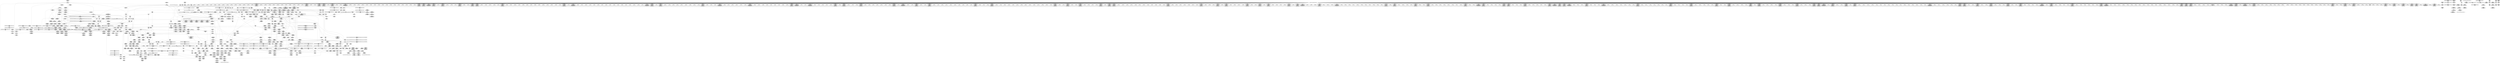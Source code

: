 digraph {
	CE0x475a140 [shape=record,shape=Mrecord,label="{CE0x475a140|i64_2|*Constant*}"]
	CE0x47a71f0 [shape=record,shape=Mrecord,label="{CE0x47a71f0|12:_i32,_56:_i8*,_:_CRE_267,268_}"]
	CE0x47ba500 [shape=record,shape=Mrecord,label="{CE0x47ba500|12:_i32,_56:_i8*,_:_CRE_884,885_}"]
	CE0x4758f50 [shape=record,shape=Mrecord,label="{CE0x4758f50|__validate_creds:tmp3|include/linux/cred.h,173}"]
	CE0x47c49f0 [shape=record,shape=Mrecord,label="{CE0x47c49f0|_ret_i32_%tmp6,_!dbg_!27716|security/selinux/hooks.c,197}"]
	CE0x47c5140 [shape=record,shape=Mrecord,label="{CE0x47c5140|i32_10|*Constant*|*SummSink*}"]
	CE0x4785fb0 [shape=record,shape=Mrecord,label="{CE0x4785fb0|i64*_getelementptr_inbounds_(_2_x_i64_,_2_x_i64_*___llvm_gcov_ctr131,_i64_0,_i64_1)|*Constant*|*SummSink*}"]
	CE0x478b3f0 [shape=record,shape=Mrecord,label="{CE0x478b3f0|104:_%struct.inode*,_:_CRE_213,214_}"]
	CE0x4774130 [shape=record,shape=Mrecord,label="{CE0x4774130|104:_%struct.inode*,_:_CRE_96,104_|*MultipleSource*|Function::selinux_inode_getxattr&Arg::dentry::|Function::dentry_has_perm&Arg::dentry::|security/selinux/hooks.c,1627}"]
	CE0x4739ea0 [shape=record,shape=Mrecord,label="{CE0x4739ea0|selinux_inode_getxattr:tmp16|security/selinux/hooks.c,3041|*SummSink*}"]
	CE0x47aa890 [shape=record,shape=Mrecord,label="{CE0x47aa890|12:_i32,_56:_i8*,_:_CRE_320,328_|*MultipleSource*|Function::inode_has_perm&Arg::inode::|*LoadInst*|security/selinux/hooks.c,1627|security/selinux/hooks.c,1611}"]
	CE0x47b2f90 [shape=record,shape=Mrecord,label="{CE0x47b2f90|12:_i32,_56:_i8*,_:_CRE_597,598_}"]
	"CONST[source:0(mediator),value:2(dynamic)][purpose:{subject}][SnkIdx:0]"
	CE0x4732b00 [shape=record,shape=Mrecord,label="{CE0x4732b00|i8*_getelementptr_inbounds_(_45_x_i8_,_45_x_i8_*_.str12,_i32_0,_i32_0)|*Constant*|*SummSource*}"]
	CE0x47cd260 [shape=record,shape=Mrecord,label="{CE0x47cd260|inode_has_perm:and|security/selinux/hooks.c,1611|*SummSource*}"]
	CE0x4795130 [shape=record,shape=Mrecord,label="{CE0x4795130|104:_%struct.inode*,_:_CRE_272,280_|*MultipleSource*|Function::selinux_inode_getxattr&Arg::dentry::|Function::dentry_has_perm&Arg::dentry::|security/selinux/hooks.c,1627}"]
	CE0x47cf670 [shape=record,shape=Mrecord,label="{CE0x47cf670|inode_has_perm:expval|security/selinux/hooks.c,1611|*SummSink*}"]
	CE0x47b2c00 [shape=record,shape=Mrecord,label="{CE0x47b2c00|12:_i32,_56:_i8*,_:_CRE_594,595_}"]
	CE0x4758360 [shape=record,shape=Mrecord,label="{CE0x4758360|12:_i32,_56:_i8*,_:_CRE_40,48_|*MultipleSource*|Function::inode_has_perm&Arg::inode::|*LoadInst*|security/selinux/hooks.c,1627|security/selinux/hooks.c,1611}"]
	CE0x47562e0 [shape=record,shape=Mrecord,label="{CE0x47562e0|i64_1|*Constant*}"]
	CE0x47c6bc0 [shape=record,shape=Mrecord,label="{CE0x47c6bc0|28:_i32,_32:_i16,_:_CRE_28,32_|*MultipleSource*|*LoadInst*|security/selinux/hooks.c,1615|security/selinux/hooks.c,1615|security/selinux/hooks.c,1617}"]
	CE0x4794c70 [shape=record,shape=Mrecord,label="{CE0x4794c70|inode_has_perm:do.end|*SummSink*}"]
	CE0x473c0b0 [shape=record,shape=Mrecord,label="{CE0x473c0b0|get_current:tmp2|*SummSink*}"]
	CE0x4742040 [shape=record,shape=Mrecord,label="{CE0x4742040|selinux_inode_getxattr:tmp11|security/selinux/hooks.c,3041}"]
	CE0x47595b0 [shape=record,shape=Mrecord,label="{CE0x47595b0|inode_has_perm:if.then|*SummSink*}"]
	CE0x47919e0 [shape=record,shape=Mrecord,label="{CE0x47919e0|i32_0|*Constant*}"]
	CE0x47bd480 [shape=record,shape=Mrecord,label="{CE0x47bd480|12:_i32,_56:_i8*,_:_CRE_924,925_}"]
	CE0x479fe20 [shape=record,shape=Mrecord,label="{CE0x479fe20|12:_i32,_56:_i8*,_:_CRE_201,202_}"]
	CE0x4788680 [shape=record,shape=Mrecord,label="{CE0x4788680|__validate_creds:lnot|include/linux/cred.h,173}"]
	CE0x473fbd0 [shape=record,shape=Mrecord,label="{CE0x473fbd0|0:_i8,_8:_%struct.dentry*,_24:_%struct.selinux_audit_data*,_:_SCMRE_0,1_|*MultipleSource*|security/selinux/hooks.c, 1628|security/selinux/hooks.c,1630}"]
	CE0x475be50 [shape=record,shape=Mrecord,label="{CE0x475be50|dentry_has_perm:tmp3|*SummSource*}"]
	CE0x4796420 [shape=record,shape=Mrecord,label="{CE0x4796420|104:_%struct.inode*,_:_CRE_314,315_}"]
	CE0x47c4610 [shape=record,shape=Mrecord,label="{CE0x47c4610|cred_sid:entry|*SummSink*}"]
	CE0x477f810 [shape=record,shape=Mrecord,label="{CE0x477f810|i64*_getelementptr_inbounds_(_5_x_i64_,_5_x_i64_*___llvm_gcov_ctr155,_i64_0,_i64_0)|*Constant*}"]
	CE0x4793b90 [shape=record,shape=Mrecord,label="{CE0x4793b90|__validate_creds:cred|Function::__validate_creds&Arg::cred::}"]
	CE0x475a600 [shape=record,shape=Mrecord,label="{CE0x475a600|inode_has_perm:i_flags|security/selinux/hooks.c,1611|*SummSource*}"]
	CE0x4747750 [shape=record,shape=Mrecord,label="{CE0x4747750|selinux_inode_getxattr:tmp5|security/selinux/hooks.c,3041|*SummSink*}"]
	CE0x4725a30 [shape=record,shape=Mrecord,label="{CE0x4725a30|inode_has_perm:inode|Function::inode_has_perm&Arg::inode::}"]
	CE0x4751d10 [shape=record,shape=Mrecord,label="{CE0x4751d10|i32_78|*Constant*|*SummSink*}"]
	CE0x47d3170 [shape=record,shape=Mrecord,label="{CE0x47d3170|inode_has_perm:tmp12|security/selinux/hooks.c,1612}"]
	CE0x47a5430 [shape=record,shape=Mrecord,label="{CE0x47a5430|12:_i32,_56:_i8*,_:_CRE_242,243_}"]
	CE0x47980b0 [shape=record,shape=Mrecord,label="{CE0x47980b0|i64*_getelementptr_inbounds_(_8_x_i64_,_8_x_i64_*___llvm_gcov_ctr154,_i64_0,_i64_0)|*Constant*|*SummSource*}"]
	CE0x4739990 [shape=record,shape=Mrecord,label="{CE0x4739990|selinux_inode_getxattr:tmp15|security/selinux/hooks.c,3041|*SummSink*}"]
	CE0x4799560 [shape=record,shape=Mrecord,label="{CE0x4799560|cred_sid:security|security/selinux/hooks.c,196|*SummSink*}"]
	CE0x4739ba0 [shape=record,shape=Mrecord,label="{CE0x4739ba0|selinux_inode_getxattr:tmp16|security/selinux/hooks.c,3041}"]
	CE0x4746be0 [shape=record,shape=Mrecord,label="{CE0x4746be0|GLOBAL:lockdep_rcu_suspicious|*Constant*|*SummSource*}"]
	CE0x47a70c0 [shape=record,shape=Mrecord,label="{CE0x47a70c0|12:_i32,_56:_i8*,_:_CRE_266,267_}"]
	CE0x47c4560 [shape=record,shape=Mrecord,label="{CE0x47c4560|cred_sid:entry|*SummSource*}"]
	CE0x478d670 [shape=record,shape=Mrecord,label="{CE0x478d670|_call_void_mcount()_#3|*SummSink*}"]
	CE0x472a230 [shape=record,shape=Mrecord,label="{CE0x472a230|dentry_has_perm:av|Function::dentry_has_perm&Arg::av::|*SummSource*}"]
	CE0x47b0040 [shape=record,shape=Mrecord,label="{CE0x47b0040|12:_i32,_56:_i8*,_:_CRE_557,558_}"]
	CE0x4727750 [shape=record,shape=Mrecord,label="{CE0x4727750|__validate_creds:tobool|include/linux/cred.h,173|*SummSink*}"]
	CE0x475c8f0 [shape=record,shape=Mrecord,label="{CE0x475c8f0|i64_1|*Constant*|*SummSink*}"]
	CE0x47acda0 [shape=record,shape=Mrecord,label="{CE0x47acda0|12:_i32,_56:_i8*,_:_CRE_472,473_}"]
	CE0x4752ab0 [shape=record,shape=Mrecord,label="{CE0x4752ab0|selinux_inode_getxattr:tmp21|security/selinux/hooks.c,3041|*SummSink*}"]
	CE0x47386b0 [shape=record,shape=Mrecord,label="{CE0x47386b0|GLOBAL:current_task|Global_var:current_task|*SummSink*}"]
	CE0x472d8a0 [shape=record,shape=Mrecord,label="{CE0x472d8a0|12:_i32,_56:_i8*,_:_CRE_178,179_}"]
	CE0x47469a0 [shape=record,shape=Mrecord,label="{CE0x47469a0|i8*_getelementptr_inbounds_(_25_x_i8_,_25_x_i8_*_.str3,_i32_0,_i32_0)|*Constant*|*SummSink*}"]
	CE0x4774c40 [shape=record,shape=Mrecord,label="{CE0x4774c40|104:_%struct.inode*,_:_CRE_152,153_}"]
	CE0x47e7770 [shape=record,shape=Mrecord,label="{CE0x47e7770|inode_has_perm:tmp16|security/selinux/hooks.c,1615|*SummSink*}"]
	CE0x47ad8e0 [shape=record,shape=Mrecord,label="{CE0x47ad8e0|12:_i32,_56:_i8*,_:_CRE_480,481_}"]
	CE0x47edad0 [shape=record,shape=Mrecord,label="{CE0x47edad0|__validate_creds:tmp8|include/linux/cred.h,175}"]
	CE0x477f8b0 [shape=record,shape=Mrecord,label="{CE0x477f8b0|__validate_creds:if.end|*SummSink*}"]
	CE0x47b2740 [shape=record,shape=Mrecord,label="{CE0x47b2740|12:_i32,_56:_i8*,_:_CRE_590,591_}"]
	CE0x47993c0 [shape=record,shape=Mrecord,label="{CE0x47993c0|cred_sid:security|security/selinux/hooks.c,196}"]
	CE0x47ad5b0 [shape=record,shape=Mrecord,label="{CE0x47ad5b0|12:_i32,_56:_i8*,_:_CRE_477,478_}"]
	CE0x47256d0 [shape=record,shape=Mrecord,label="{CE0x47256d0|inode_has_perm:cred|Function::inode_has_perm&Arg::cred::}"]
	CE0x4725920 [shape=record,shape=Mrecord,label="{CE0x4725920|inode_has_perm:cred|Function::inode_has_perm&Arg::cred::|*SummSink*}"]
	CE0x47bd5b0 [shape=record,shape=Mrecord,label="{CE0x47bd5b0|12:_i32,_56:_i8*,_:_CRE_925,926_}"]
	CE0x47780b0 [shape=record,shape=Mrecord,label="{CE0x47780b0|GLOBAL:inode_has_perm|*Constant*|*SummSource*}"]
	CE0x479e360 [shape=record,shape=Mrecord,label="{CE0x479e360|inode_has_perm:tmp14|security/selinux/hooks.c,1614|*SummSource*}"]
	CE0x6369af0 [shape=record,shape=Mrecord,label="{CE0x6369af0|selinux_inode_getxattr:tmp2}"]
	CE0x4784bf0 [shape=record,shape=Mrecord,label="{CE0x4784bf0|__validate_creds:file|Function::__validate_creds&Arg::file::|*SummSink*}"]
	CE0x47b4030 [shape=record,shape=Mrecord,label="{CE0x47b4030|12:_i32,_56:_i8*,_:_CRE_611,612_}"]
	CE0x47d0250 [shape=record,shape=Mrecord,label="{CE0x47d0250|inode_has_perm:tmp7|security/selinux/hooks.c,1611|*SummSource*}"]
	CE0x4744e30 [shape=record,shape=Mrecord,label="{CE0x4744e30|selinux_inode_getxattr:tmp18|security/selinux/hooks.c,3041}"]
	CE0x47894a0 [shape=record,shape=Mrecord,label="{CE0x47894a0|__validate_creds:call|include/linux/cred.h,173|*SummSource*}"]
	CE0x478d1f0 [shape=record,shape=Mrecord,label="{CE0x478d1f0|get_current:tmp4|./arch/x86/include/asm/current.h,14|*SummSink*}"]
	CE0x4795920 [shape=record,shape=Mrecord,label="{CE0x4795920|104:_%struct.inode*,_:_CRE_304,305_}"]
	CE0x47b2150 [shape=record,shape=Mrecord,label="{CE0x47b2150|12:_i32,_56:_i8*,_:_CRE_585,586_}"]
	CE0x47d2c20 [shape=record,shape=Mrecord,label="{CE0x47d2c20|inode_has_perm:tmp11|security/selinux/hooks.c,1612|*SummSource*}"]
	CE0x47a00f0 [shape=record,shape=Mrecord,label="{CE0x47a00f0|12:_i32,_56:_i8*,_:_CRE_204,205_}"]
	CE0x474dcb0 [shape=record,shape=Mrecord,label="{CE0x474dcb0|selinux_inode_getxattr:tmp8|security/selinux/hooks.c,3041}"]
	CE0x474fe50 [shape=record,shape=Mrecord,label="{CE0x474fe50|12:_i32,_56:_i8*,_:_CRE_164,165_}"]
	CE0x47ce820 [shape=record,shape=Mrecord,label="{CE0x47ce820|inode_has_perm:lnot.ext|security/selinux/hooks.c,1611|*SummSink*}"]
	CE0x475bf50 [shape=record,shape=Mrecord,label="{CE0x475bf50|dentry_has_perm:tmp3|*SummSink*}"]
	CE0x477e2c0 [shape=record,shape=Mrecord,label="{CE0x477e2c0|avc_has_perm:auditdata|Function::avc_has_perm&Arg::auditdata::|*SummSource*}"]
	CE0x47b65a0 [shape=record,shape=Mrecord,label="{CE0x47b65a0|12:_i32,_56:_i8*,_:_CRE_704,712_|*MultipleSource*|Function::inode_has_perm&Arg::inode::|*LoadInst*|security/selinux/hooks.c,1627|security/selinux/hooks.c,1611}"]
	CE0x47adda0 [shape=record,shape=Mrecord,label="{CE0x47adda0|12:_i32,_56:_i8*,_:_CRE_484,485_}"]
	CE0x4798c10 [shape=record,shape=Mrecord,label="{CE0x4798c10|dentry_has_perm:d_inode|security/selinux/hooks.c,1627|*SummSink*}"]
	CE0x47b03a0 [shape=record,shape=Mrecord,label="{CE0x47b03a0|12:_i32,_56:_i8*,_:_CRE_560,561_}"]
	CE0x478c6f0 [shape=record,shape=Mrecord,label="{CE0x478c6f0|i64*_getelementptr_inbounds_(_2_x_i64_,_2_x_i64_*___llvm_gcov_ctr153,_i64_0,_i64_1)|*Constant*}"]
	CE0x47abab0 [shape=record,shape=Mrecord,label="{CE0x47abab0|12:_i32,_56:_i8*,_:_CRE_400,408_|*MultipleSource*|Function::inode_has_perm&Arg::inode::|*LoadInst*|security/selinux/hooks.c,1627|security/selinux/hooks.c,1611}"]
	CE0x4728f10 [shape=record,shape=Mrecord,label="{CE0x4728f10|dentry_has_perm:cred|Function::dentry_has_perm&Arg::cred::|*SummSink*}"]
	CE0x475c060 [shape=record,shape=Mrecord,label="{CE0x475c060|_call_void_mcount()_#3}"]
	CE0x47b0990 [shape=record,shape=Mrecord,label="{CE0x47b0990|12:_i32,_56:_i8*,_:_CRE_565,566_}"]
	CE0x47b5a70 [shape=record,shape=Mrecord,label="{CE0x47b5a70|12:_i32,_56:_i8*,_:_CRE_672,680_|*MultipleSource*|Function::inode_has_perm&Arg::inode::|*LoadInst*|security/selinux/hooks.c,1627|security/selinux/hooks.c,1611}"]
	CE0x474a0a0 [shape=record,shape=Mrecord,label="{CE0x474a0a0|selinux_inode_getxattr:tmp5|security/selinux/hooks.c,3041|*SummSource*}"]
	CE0x47cea90 [shape=record,shape=Mrecord,label="{CE0x47cea90|inode_has_perm:conv|security/selinux/hooks.c,1611|*SummSink*}"]
	CE0x4755e80 [shape=record,shape=Mrecord,label="{CE0x4755e80|104:_%struct.inode*,_:_CRE_197,198_}"]
	CE0x47513c0 [shape=record,shape=Mrecord,label="{CE0x47513c0|get_current:entry}"]
	CE0x47a9de0 [shape=record,shape=Mrecord,label="{CE0x47a9de0|12:_i32,_56:_i8*,_:_CRE_304,305_}"]
	CE0x4756270 [shape=record,shape=Mrecord,label="{CE0x4756270|i64_1|*Constant*|*SummSource*}"]
	CE0x477aac0 [shape=record,shape=Mrecord,label="{CE0x477aac0|dentry_has_perm:tmp1|*SummSource*}"]
	CE0x47b9180 [shape=record,shape=Mrecord,label="{CE0x47b9180|12:_i32,_56:_i8*,_:_CRE_867,868_}"]
	CE0x47b9cb0 [shape=record,shape=Mrecord,label="{CE0x47b9cb0|12:_i32,_56:_i8*,_:_CRE_877,878_}"]
	CE0x47d0790 [shape=record,shape=Mrecord,label="{CE0x47d0790|GLOBAL:__llvm_gcov_ctr154|Global_var:__llvm_gcov_ctr154}"]
	CE0x4733be0 [shape=record,shape=Mrecord,label="{CE0x4733be0|selinux_inode_getxattr:do.body}"]
	CE0x47a6740 [shape=record,shape=Mrecord,label="{CE0x47a6740|12:_i32,_56:_i8*,_:_CRE_258,259_}"]
	CE0x47a8160 [shape=record,shape=Mrecord,label="{CE0x47a8160|12:_i32,_56:_i8*,_:_CRE_280,281_}"]
	CE0x47b7670 [shape=record,shape=Mrecord,label="{CE0x47b7670|12:_i32,_56:_i8*,_:_CRE_776,792_|*MultipleSource*|Function::inode_has_perm&Arg::inode::|*LoadInst*|security/selinux/hooks.c,1627|security/selinux/hooks.c,1611}"]
	CE0x473ad40 [shape=record,shape=Mrecord,label="{CE0x473ad40|dentry_has_perm:tmp2|*SummSource*}"]
	CE0x47cd4d0 [shape=record,shape=Mrecord,label="{CE0x47cd4d0|inode_has_perm:tobool|security/selinux/hooks.c,1611|*SummSource*}"]
	CE0x4727b50 [shape=record,shape=Mrecord,label="{CE0x4727b50|i64*_getelementptr_inbounds_(_8_x_i64_,_8_x_i64_*___llvm_gcov_ctr154,_i64_0,_i64_2)|*Constant*|*SummSink*}"]
	CE0x4733ad0 [shape=record,shape=Mrecord,label="{CE0x4733ad0|_call_void_mcount()_#3}"]
	CE0x47cf510 [shape=record,shape=Mrecord,label="{CE0x47cf510|i64_4|*Constant*}"]
	CE0x47841b0 [shape=record,shape=Mrecord,label="{CE0x47841b0|_call_void_mcount()_#3}"]
	CE0x47b0600 [shape=record,shape=Mrecord,label="{CE0x47b0600|12:_i32,_56:_i8*,_:_CRE_562,563_}"]
	CE0x47521e0 [shape=record,shape=Mrecord,label="{CE0x47521e0|selinux_inode_getxattr:cred4|security/selinux/hooks.c,3041|*SummSource*}"]
	CE0x479ef00 [shape=record,shape=Mrecord,label="{CE0x479ef00|GLOBAL:cred_sid|*Constant*|*SummSource*}"]
	CE0x4758540 [shape=record,shape=Mrecord,label="{CE0x4758540|12:_i32,_56:_i8*,_:_CRE_48,56_|*MultipleSource*|Function::inode_has_perm&Arg::inode::|*LoadInst*|security/selinux/hooks.c,1627|security/selinux/hooks.c,1611}"]
	CE0x47cd1f0 [shape=record,shape=Mrecord,label="{CE0x47cd1f0|inode_has_perm:and|security/selinux/hooks.c,1611}"]
	CE0x4754bc0 [shape=record,shape=Mrecord,label="{CE0x4754bc0|104:_%struct.inode*,_:_CRE_177,178_}"]
	CE0x4733e10 [shape=record,shape=Mrecord,label="{CE0x4733e10|selinux_inode_getxattr:entry}"]
	CE0x47ae390 [shape=record,shape=Mrecord,label="{CE0x47ae390|12:_i32,_56:_i8*,_:_CRE_496,500_|*MultipleSource*|Function::inode_has_perm&Arg::inode::|*LoadInst*|security/selinux/hooks.c,1627|security/selinux/hooks.c,1611}"]
	CE0x47a7450 [shape=record,shape=Mrecord,label="{CE0x47a7450|12:_i32,_56:_i8*,_:_CRE_269,270_}"]
	CE0x47a0830 [shape=record,shape=Mrecord,label="{CE0x47a0830|12:_i32,_56:_i8*,_:_CRE_224,232_|*MultipleSource*|Function::inode_has_perm&Arg::inode::|*LoadInst*|security/selinux/hooks.c,1627|security/selinux/hooks.c,1611}"]
	CE0x472fec0 [shape=record,shape=Mrecord,label="{CE0x472fec0|i64_0|*Constant*|*SummSink*}"]
	CE0x472aaf0 [shape=record,shape=Mrecord,label="{CE0x472aaf0|_ret_i32_%call5,_!dbg_!27741|security/selinux/hooks.c,3043|*SummSource*}"]
	CE0x47837a0 [shape=record,shape=Mrecord,label="{CE0x47837a0|_call_void_mcount()_#3}"]
	CE0x4752d60 [shape=record,shape=Mrecord,label="{CE0x4752d60|selinux_inode_getxattr:call5|security/selinux/hooks.c,3043|*SummSource*}"]
	CE0x47cd7c0 [shape=record,shape=Mrecord,label="{CE0x47cd7c0|i1_true|*Constant*}"]
	CE0x47a0690 [shape=record,shape=Mrecord,label="{CE0x47a0690|12:_i32,_56:_i8*,_:_CRE_216,224_|*MultipleSource*|Function::inode_has_perm&Arg::inode::|*LoadInst*|security/selinux/hooks.c,1627|security/selinux/hooks.c,1611}"]
	CE0x4723d30 [shape=record,shape=Mrecord,label="{CE0x4723d30|selinux_inode_getxattr:if.end|*SummSink*}"]
	CE0x4746c50 [shape=record,shape=Mrecord,label="{CE0x4746c50|GLOBAL:lockdep_rcu_suspicious|*Constant*|*SummSink*}"]
	CE0x47bc640 [shape=record,shape=Mrecord,label="{CE0x47bc640|12:_i32,_56:_i8*,_:_CRE_912,913_}"]
	CE0x4726370 [shape=record,shape=Mrecord,label="{CE0x4726370|inode_has_perm:perms|Function::inode_has_perm&Arg::perms::|*SummSink*}"]
	CE0x47cf230 [shape=record,shape=Mrecord,label="{CE0x47cf230|GLOBAL:llvm.expect.i64|*Constant*|*SummSink*}"]
	CE0x478c420 [shape=record,shape=Mrecord,label="{CE0x478c420|104:_%struct.inode*,_:_CRE_264,272_|*MultipleSource*|Function::selinux_inode_getxattr&Arg::dentry::|Function::dentry_has_perm&Arg::dentry::|security/selinux/hooks.c,1627}"]
	CE0x47b0730 [shape=record,shape=Mrecord,label="{CE0x47b0730|12:_i32,_56:_i8*,_:_CRE_563,564_}"]
	CE0x47b5630 [shape=record,shape=Mrecord,label="{CE0x47b5630|12:_i32,_56:_i8*,_:_CRE_656,664_|*MultipleSource*|Function::inode_has_perm&Arg::inode::|*LoadInst*|security/selinux/hooks.c,1627|security/selinux/hooks.c,1611}"]
	CE0x4732f80 [shape=record,shape=Mrecord,label="{CE0x4732f80|i64_1|*Constant*}"]
	CE0x4783130 [shape=record,shape=Mrecord,label="{CE0x4783130|i32_22|*Constant*}"]
	CE0x4752000 [shape=record,shape=Mrecord,label="{CE0x4752000|COLLAPSED:_GCMRE_current_task_external_global_%struct.task_struct*:_elem_0::|security/selinux/hooks.c,3041}"]
	CE0x47bbf20 [shape=record,shape=Mrecord,label="{CE0x47bbf20|12:_i32,_56:_i8*,_:_CRE_906,907_}"]
	CE0x47866f0 [shape=record,shape=Mrecord,label="{CE0x47866f0|12:_i32,_56:_i8*,_:_CRE_139,140_}"]
	CE0x479f880 [shape=record,shape=Mrecord,label="{CE0x479f880|12:_i32,_56:_i8*,_:_CRE_195,196_}"]
	CE0x47785c0 [shape=record,shape=Mrecord,label="{CE0x47785c0|inode_has_perm:entry}"]
	CE0x4746d70 [shape=record,shape=Mrecord,label="{CE0x4746d70|i32_3041|*Constant*}"]
	CE0x477c0f0 [shape=record,shape=Mrecord,label="{CE0x477c0f0|inode_has_perm:call4|security/selinux/hooks.c,1617}"]
	CE0x4754080 [shape=record,shape=Mrecord,label="{CE0x4754080|104:_%struct.inode*,_:_CRE_165,166_}"]
	CE0x477d1b0 [shape=record,shape=Mrecord,label="{CE0x477d1b0|avc_has_perm:ssid|Function::avc_has_perm&Arg::ssid::|*SummSink*}"]
	CE0x47359c0 [shape=record,shape=Mrecord,label="{CE0x47359c0|GLOBAL:selinux_inode_getxattr.__warned|Global_var:selinux_inode_getxattr.__warned|*SummSink*}"]
	CE0x477d9e0 [shape=record,shape=Mrecord,label="{CE0x477d9e0|avc_has_perm:tclass|Function::avc_has_perm&Arg::tclass::|*SummSink*}"]
	CE0x47cadf0 [shape=record,shape=Mrecord,label="{CE0x47cadf0|__validate_creds:tmp4|include/linux/cred.h,173}"]
	CE0x3f39120 [shape=record,shape=Mrecord,label="{CE0x3f39120|selinux_inode_getxattr:tmp|*SummSink*}"]
	CE0x4785950 [shape=record,shape=Mrecord,label="{CE0x4785950|__validate_creds:call|include/linux/cred.h,173}"]
	CE0x4796240 [shape=record,shape=Mrecord,label="{CE0x4796240|104:_%struct.inode*,_:_CRE_312,313_}"]
	CE0x472a4f0 [shape=record,shape=Mrecord,label="{CE0x472a4f0|_ret_i32_%call,_!dbg_!27723|security/selinux/hooks.c,1632|*SummSource*}"]
	CE0x4746680 [shape=record,shape=Mrecord,label="{CE0x4746680|i8*_getelementptr_inbounds_(_25_x_i8_,_25_x_i8_*_.str3,_i32_0,_i32_0)|*Constant*}"]
	CE0x479fd30 [shape=record,shape=Mrecord,label="{CE0x479fd30|12:_i32,_56:_i8*,_:_CRE_200,201_}"]
	CE0x477f750 [shape=record,shape=Mrecord,label="{CE0x477f750|__validate_creds:bb|*SummSink*}"]
	CE0x47ce2c0 [shape=record,shape=Mrecord,label="{CE0x47ce2c0|inode_has_perm:conv|security/selinux/hooks.c,1611}"]
	CE0x472d7b0 [shape=record,shape=Mrecord,label="{CE0x472d7b0|12:_i32,_56:_i8*,_:_CRE_177,178_}"]
	CE0x47a9460 [shape=record,shape=Mrecord,label="{CE0x47a9460|12:_i32,_56:_i8*,_:_CRE_296,297_}"]
	CE0x47a9920 [shape=record,shape=Mrecord,label="{CE0x47a9920|12:_i32,_56:_i8*,_:_CRE_300,301_}"]
	CE0x6369bd0 [shape=record,shape=Mrecord,label="{CE0x6369bd0|selinux_inode_getxattr:tmp2|*SummSink*}"]
	CE0x4726cb0 [shape=record,shape=Mrecord,label="{CE0x4726cb0|_ret_i32_%retval.0,_!dbg_!27739|security/selinux/hooks.c,1618|*SummSink*}"]
	CE0x4725cd0 [shape=record,shape=Mrecord,label="{CE0x4725cd0|inode_has_perm:inode|Function::inode_has_perm&Arg::inode::|*SummSource*}"]
	CE0x47748b0 [shape=record,shape=Mrecord,label="{CE0x47748b0|104:_%struct.inode*,_:_CRE_148,149_}"]
	CE0x47a6150 [shape=record,shape=Mrecord,label="{CE0x47a6150|12:_i32,_56:_i8*,_:_CRE_253,254_}"]
	CE0x47258b0 [shape=record,shape=Mrecord,label="{CE0x47258b0|inode_has_perm:cred|Function::inode_has_perm&Arg::cred::|*SummSource*}"]
	CE0x4789e60 [shape=record,shape=Mrecord,label="{CE0x4789e60|i64*_getelementptr_inbounds_(_2_x_i64_,_2_x_i64_*___llvm_gcov_ctr98,_i64_0,_i64_0)|*Constant*}"]
	CE0x47b1a30 [shape=record,shape=Mrecord,label="{CE0x47b1a30|12:_i32,_56:_i8*,_:_CRE_579,580_}"]
	CE0x47d3680 [shape=record,shape=Mrecord,label="{CE0x47d3680|inode_has_perm:tobool|security/selinux/hooks.c,1611}"]
	CE0x4726220 [shape=record,shape=Mrecord,label="{CE0x4726220|inode_has_perm:perms|Function::inode_has_perm&Arg::perms::|*SummSource*}"]
	CE0x47428e0 [shape=record,shape=Mrecord,label="{CE0x47428e0|i64_4|*Constant*|*SummSource*}"]
	CE0x4754800 [shape=record,shape=Mrecord,label="{CE0x4754800|104:_%struct.inode*,_:_CRE_173,174_}"]
	CE0x47ba890 [shape=record,shape=Mrecord,label="{CE0x47ba890|12:_i32,_56:_i8*,_:_CRE_887,888_}"]
	CE0x478a590 [shape=record,shape=Mrecord,label="{CE0x478a590|104:_%struct.inode*,_:_CRE_198,199_}"]
	CE0x472aea0 [shape=record,shape=Mrecord,label="{CE0x472aea0|get_current:bb}"]
	CE0x474aa00 [shape=record,shape=Mrecord,label="{CE0x474aa00|selinux_inode_getxattr:tmp9|security/selinux/hooks.c,3041}"]
	CE0x4722950 [shape=record,shape=Mrecord,label="{CE0x4722950|selinux_inode_getxattr:tmp12|security/selinux/hooks.c,3041}"]
	CE0x47b3910 [shape=record,shape=Mrecord,label="{CE0x47b3910|12:_i32,_56:_i8*,_:_CRE_605,606_}"]
	CE0x47899d0 [shape=record,shape=Mrecord,label="{CE0x47899d0|inode_has_perm:bb|*SummSink*}"]
	CE0x4798800 [shape=record,shape=Mrecord,label="{CE0x4798800|dentry_has_perm:d_inode|security/selinux/hooks.c,1627}"]
	CE0x4796ab0 [shape=record,shape=Mrecord,label="{CE0x4796ab0|dentry_has_perm:tmp4|*LoadInst*|security/selinux/hooks.c,1627|*SummSource*}"]
	CE0x47bb930 [shape=record,shape=Mrecord,label="{CE0x47bb930|12:_i32,_56:_i8*,_:_CRE_901,902_}"]
	CE0x47be730 [shape=record,shape=Mrecord,label="{CE0x47be730|12:_i32,_56:_i8*,_:_CRE_960,968_|*MultipleSource*|Function::inode_has_perm&Arg::inode::|*LoadInst*|security/selinux/hooks.c,1627|security/selinux/hooks.c,1611}"]
	CE0x478bb70 [shape=record,shape=Mrecord,label="{CE0x478bb70|104:_%struct.inode*,_:_CRE_221,222_}"]
	CE0x4749e50 [shape=record,shape=Mrecord,label="{CE0x4749e50|selinux_inode_getxattr:tmp6|security/selinux/hooks.c,3041}"]
	CE0x478ae50 [shape=record,shape=Mrecord,label="{CE0x478ae50|104:_%struct.inode*,_:_CRE_207,208_}"]
	CE0x4742cc0 [shape=record,shape=Mrecord,label="{CE0x4742cc0|i1_true|*Constant*}"]
	CE0x47b0860 [shape=record,shape=Mrecord,label="{CE0x47b0860|12:_i32,_56:_i8*,_:_CRE_564,565_}"]
	CE0x47ad1e0 [shape=record,shape=Mrecord,label="{CE0x47ad1e0|12:_i32,_56:_i8*,_:_CRE_474,475_}"]
	CE0x4733850 [shape=record,shape=Mrecord,label="{CE0x4733850|get_current:tmp}"]
	CE0x4795ef0 [shape=record,shape=Mrecord,label="{CE0x4795ef0|104:_%struct.inode*,_:_CRE_307,308_}"]
	CE0x47eec80 [shape=record,shape=Mrecord,label="{CE0x47eec80|0:_i32,_4:_i32,_8:_i32,_12:_i32,_:_CMRE_0,4_|*MultipleSource*|security/selinux/hooks.c,196|security/selinux/hooks.c,197|*LoadInst*|security/selinux/hooks.c,196}"]
	CE0x47c5a60 [shape=record,shape=Mrecord,label="{CE0x47c5a60|inode_has_perm:tmp16|security/selinux/hooks.c,1615}"]
	CE0x47d2bb0 [shape=record,shape=Mrecord,label="{CE0x47d2bb0|inode_has_perm:tmp11|security/selinux/hooks.c,1612}"]
	CE0x471c5e0 [shape=record,shape=Mrecord,label="{CE0x471c5e0|i32_0|*Constant*}"]
	CE0x47bd810 [shape=record,shape=Mrecord,label="{CE0x47bd810|12:_i32,_56:_i8*,_:_CRE_927,928_}"]
	CE0x475b830 [shape=record,shape=Mrecord,label="{CE0x475b830|_call_void_lockdep_rcu_suspicious(i8*_getelementptr_inbounds_(_25_x_i8_,_25_x_i8_*_.str3,_i32_0,_i32_0),_i32_3041,_i8*_getelementptr_inbounds_(_45_x_i8_,_45_x_i8_*_.str12,_i32_0,_i32_0))_#10,_!dbg_!27729|security/selinux/hooks.c,3041}"]
	CE0x479f970 [shape=record,shape=Mrecord,label="{CE0x479f970|12:_i32,_56:_i8*,_:_CRE_196,197_}"]
	CE0x47ba040 [shape=record,shape=Mrecord,label="{CE0x47ba040|12:_i32,_56:_i8*,_:_CRE_880,881_}"]
	CE0x4754350 [shape=record,shape=Mrecord,label="{CE0x4754350|104:_%struct.inode*,_:_CRE_168,169_}"]
	CE0x47a7ca0 [shape=record,shape=Mrecord,label="{CE0x47a7ca0|12:_i32,_56:_i8*,_:_CRE_276,277_}"]
	CE0x4749370 [shape=record,shape=Mrecord,label="{CE0x4749370|selinux_inode_getxattr:tmp13|security/selinux/hooks.c,3041|*SummSource*}"]
	CE0x47c7b70 [shape=record,shape=Mrecord,label="{CE0x47c7b70|inode_has_perm:tmp17|security/selinux/hooks.c,1617}"]
	CE0x4792860 [shape=record,shape=Mrecord,label="{CE0x4792860|12:_i32,_56:_i8*,_:_CRE_146,147_}"]
	CE0x47d2c90 [shape=record,shape=Mrecord,label="{CE0x47d2c90|inode_has_perm:tmp11|security/selinux/hooks.c,1612|*SummSink*}"]
	CE0x478fc90 [shape=record,shape=Mrecord,label="{CE0x478fc90|GLOBAL:__llvm_gcov_ctr155|Global_var:__llvm_gcov_ctr155}"]
	CE0x47917b0 [shape=record,shape=Mrecord,label="{CE0x47917b0|cred_sid:security|security/selinux/hooks.c,196|*SummSource*}"]
	CE0x479c250 [shape=record,shape=Mrecord,label="{CE0x479c250|12:_i32,_56:_i8*,_:_CRE_88,96_|*MultipleSource*|Function::inode_has_perm&Arg::inode::|*LoadInst*|security/selinux/hooks.c,1627|security/selinux/hooks.c,1611}"]
	CE0x47364e0 [shape=record,shape=Mrecord,label="{CE0x47364e0|selinux_inode_getxattr:if.end}"]
	CE0x472dd50 [shape=record,shape=Mrecord,label="{CE0x472dd50|12:_i32,_56:_i8*,_:_CRE_183,184_}"]
	CE0x4776300 [shape=record,shape=Mrecord,label="{CE0x4776300|__validate_creds:tmp5|include/linux/cred.h,173|*SummSource*}"]
	CE0x477cfc0 [shape=record,shape=Mrecord,label="{CE0x477cfc0|avc_has_perm:ssid|Function::avc_has_perm&Arg::ssid::}"]
	CE0x4752620 [shape=record,shape=Mrecord,label="{CE0x4752620|selinux_inode_getxattr:tmp21|security/selinux/hooks.c,3041}"]
	CE0x472e020 [shape=record,shape=Mrecord,label="{CE0x472e020|12:_i32,_56:_i8*,_:_CRE_186,187_}"]
	CE0x477db50 [shape=record,shape=Mrecord,label="{CE0x477db50|_ret_i32_%retval.0,_!dbg_!27728|security/selinux/avc.c,775}"]
	CE0x4733b70 [shape=record,shape=Mrecord,label="{CE0x4733b70|selinux_inode_getxattr:land.lhs.true|*SummSink*}"]
	CE0x4757fa0 [shape=record,shape=Mrecord,label="{CE0x4757fa0|12:_i32,_56:_i8*,_:_CRE_24,32_|*MultipleSource*|Function::inode_has_perm&Arg::inode::|*LoadInst*|security/selinux/hooks.c,1627|security/selinux/hooks.c,1611}"]
	CE0x4784f90 [shape=record,shape=Mrecord,label="{CE0x4784f90|cred_sid:tmp2|*SummSource*}"]
	CE0x479bca0 [shape=record,shape=Mrecord,label="{CE0x479bca0|__validate_creds:lnot|include/linux/cred.h,173|*SummSource*}"]
	CE0x4756390 [shape=record,shape=Mrecord,label="{CE0x4756390|get_current:tmp1|*SummSource*}"]
	CE0x475b910 [shape=record,shape=Mrecord,label="{CE0x475b910|_call_void_lockdep_rcu_suspicious(i8*_getelementptr_inbounds_(_25_x_i8_,_25_x_i8_*_.str3,_i32_0,_i32_0),_i32_3041,_i8*_getelementptr_inbounds_(_45_x_i8_,_45_x_i8_*_.str12,_i32_0,_i32_0))_#10,_!dbg_!27729|security/selinux/hooks.c,3041|*SummSink*}"]
	CE0x474eb90 [shape=record,shape=Mrecord,label="{CE0x474eb90|i32_1|*Constant*}"]
	CE0x477d270 [shape=record,shape=Mrecord,label="{CE0x477d270|avc_has_perm:tsid|Function::avc_has_perm&Arg::tsid::}"]
	CE0x47b7ca0 [shape=record,shape=Mrecord,label="{CE0x47b7ca0|12:_i32,_56:_i8*,_:_CRE_808,816_|*MultipleSource*|Function::inode_has_perm&Arg::inode::|*LoadInst*|security/selinux/hooks.c,1627|security/selinux/hooks.c,1611}"]
	CE0x47ba630 [shape=record,shape=Mrecord,label="{CE0x47ba630|12:_i32,_56:_i8*,_:_CRE_885,886_}"]
	CE0x47878e0 [shape=record,shape=Mrecord,label="{CE0x47878e0|_call_void_mcount()_#3|*SummSource*}"]
	CE0x47bf8e0 [shape=record,shape=Mrecord,label="{CE0x47bf8e0|12:_i32,_56:_i8*,_:_CRE_992,1000_|*MultipleSource*|Function::inode_has_perm&Arg::inode::|*LoadInst*|security/selinux/hooks.c,1627|security/selinux/hooks.c,1611}"]
	CE0x47a6ad0 [shape=record,shape=Mrecord,label="{CE0x47a6ad0|12:_i32,_56:_i8*,_:_CRE_261,262_}"]
	CE0x477f3a0 [shape=record,shape=Mrecord,label="{CE0x477f3a0|__validate_creds:if.end|*SummSource*}"]
	"CONST[source:1(input),value:2(dynamic)][purpose:{object}][SrcIdx:1]"
	CE0x47efa40 [shape=record,shape=Mrecord,label="{CE0x47efa40|cred_sid:tmp6|security/selinux/hooks.c,197|*SummSource*}"]
	CE0x47aa170 [shape=record,shape=Mrecord,label="{CE0x47aa170|12:_i32,_56:_i8*,_:_CRE_307,308_}"]
	CE0x47991e0 [shape=record,shape=Mrecord,label="{CE0x47991e0|104:_%struct.inode*,_:_CRE_24,40_|*MultipleSource*|Function::selinux_inode_getxattr&Arg::dentry::|Function::dentry_has_perm&Arg::dentry::|security/selinux/hooks.c,1627}"]
	CE0x47d0d80 [shape=record,shape=Mrecord,label="{CE0x47d0d80|inode_has_perm:tmp9|security/selinux/hooks.c,1611}"]
	CE0x478af40 [shape=record,shape=Mrecord,label="{CE0x478af40|104:_%struct.inode*,_:_CRE_208,209_}"]
	CE0x474d960 [shape=record,shape=Mrecord,label="{CE0x474d960|selinux_inode_getxattr:tmp7|security/selinux/hooks.c,3041|*SummSink*}"]
	CE0x47bc3e0 [shape=record,shape=Mrecord,label="{CE0x47bc3e0|12:_i32,_56:_i8*,_:_CRE_910,911_}"]
	CE0x47b24e0 [shape=record,shape=Mrecord,label="{CE0x47b24e0|12:_i32,_56:_i8*,_:_CRE_588,589_}"]
	CE0x4776f60 [shape=record,shape=Mrecord,label="{CE0x4776f60|__validate_creds:tmp6|include/linux/cred.h,174|*SummSource*}"]
	CE0x478ac70 [shape=record,shape=Mrecord,label="{CE0x478ac70|104:_%struct.inode*,_:_CRE_205,206_}"]
	CE0x4752e90 [shape=record,shape=Mrecord,label="{CE0x4752e90|selinux_inode_getxattr:call5|security/selinux/hooks.c,3043|*SummSink*}"]
	CE0x479f790 [shape=record,shape=Mrecord,label="{CE0x479f790|12:_i32,_56:_i8*,_:_CRE_194,195_}"]
	CE0x47b4620 [shape=record,shape=Mrecord,label="{CE0x47b4620|12:_i32,_56:_i8*,_:_CRE_616,617_}"]
	CE0x47bfd10 [shape=record,shape=Mrecord,label="{CE0x47bfd10|inode_has_perm:tmp6|*LoadInst*|security/selinux/hooks.c,1611}"]
	CE0x47cff40 [shape=record,shape=Mrecord,label="{CE0x47cff40|i64_3|*Constant*}"]
	CE0x479d5b0 [shape=record,shape=Mrecord,label="{CE0x479d5b0|i64*_getelementptr_inbounds_(_8_x_i64_,_8_x_i64_*___llvm_gcov_ctr154,_i64_0,_i64_6)|*Constant*|*SummSource*}"]
	CE0x47275f0 [shape=record,shape=Mrecord,label="{CE0x47275f0|__validate_creds:tobool|include/linux/cred.h,173|*SummSource*}"]
	CE0x472de40 [shape=record,shape=Mrecord,label="{CE0x472de40|12:_i32,_56:_i8*,_:_CRE_184,185_}"]
	CE0x47bba60 [shape=record,shape=Mrecord,label="{CE0x47bba60|12:_i32,_56:_i8*,_:_CRE_902,903_}"]
	CE0x47a03c0 [shape=record,shape=Mrecord,label="{CE0x47a03c0|12:_i32,_56:_i8*,_:_CRE_207,208_}"]
	CE0x479d850 [shape=record,shape=Mrecord,label="{CE0x479d850|i64*_getelementptr_inbounds_(_8_x_i64_,_8_x_i64_*___llvm_gcov_ctr154,_i64_0,_i64_6)|*Constant*|*SummSink*}"]
	CE0x475c390 [shape=record,shape=Mrecord,label="{CE0x475c390|_call_void_mcount()_#3|*SummSink*}"]
	CE0x47a5dc0 [shape=record,shape=Mrecord,label="{CE0x47a5dc0|12:_i32,_56:_i8*,_:_CRE_250,251_}"]
	CE0x479a390 [shape=record,shape=Mrecord,label="{CE0x479a390|i32_4|*Constant*|*SummSource*}"]
	CE0x474ae20 [shape=record,shape=Mrecord,label="{CE0x474ae20|GLOBAL:selinux_inode_getxattr.__warned|Global_var:selinux_inode_getxattr.__warned|*SummSource*}"]
	CE0x47d0a30 [shape=record,shape=Mrecord,label="{CE0x47d0a30|GLOBAL:__llvm_gcov_ctr154|Global_var:__llvm_gcov_ctr154|*SummSink*}"]
	CE0x4732ff0 [shape=record,shape=Mrecord,label="{CE0x4732ff0|get_current:tmp1}"]
	CE0x473a5a0 [shape=record,shape=Mrecord,label="{CE0x473a5a0|i64_0|*Constant*}"]
	CE0x47cffb0 [shape=record,shape=Mrecord,label="{CE0x47cffb0|inode_has_perm:tmp7|security/selinux/hooks.c,1611}"]
	CE0x47b36b0 [shape=record,shape=Mrecord,label="{CE0x47b36b0|12:_i32,_56:_i8*,_:_CRE_603,604_}"]
	CE0x47b3320 [shape=record,shape=Mrecord,label="{CE0x47b3320|12:_i32,_56:_i8*,_:_CRE_600,601_}"]
	CE0x477ee10 [shape=record,shape=Mrecord,label="{CE0x477ee10|__validate_creds:if.then}"]
	CE0x479ae40 [shape=record,shape=Mrecord,label="{CE0x479ae40|cred_sid:tmp1|*SummSink*}"]
	CE0x4739920 [shape=record,shape=Mrecord,label="{CE0x4739920|selinux_inode_getxattr:tmp15|security/selinux/hooks.c,3041|*SummSource*}"]
	CE0x47d1fb0 [shape=record,shape=Mrecord,label="{CE0x47d1fb0|inode_has_perm:tmp10|security/selinux/hooks.c,1611|*SummSink*}"]
	CE0x47aa630 [shape=record,shape=Mrecord,label="{CE0x47aa630|12:_i32,_56:_i8*,_:_CRE_311,312_}"]
	CE0x4731a00 [shape=record,shape=Mrecord,label="{CE0x4731a00|selinux_inode_getxattr:land.lhs.true2|*SummSource*}"]
	CE0x4791230 [shape=record,shape=Mrecord,label="{CE0x4791230|__validate_creds:conv|include/linux/cred.h,173|*SummSink*}"]
	CE0x4740190 [shape=record,shape=Mrecord,label="{CE0x4740190|i64*_getelementptr_inbounds_(_11_x_i64_,_11_x_i64_*___llvm_gcov_ctr239,_i64_0,_i64_9)|*Constant*|*SummSink*}"]
	CE0x47adc70 [shape=record,shape=Mrecord,label="{CE0x47adc70|12:_i32,_56:_i8*,_:_CRE_483,484_}"]
	CE0x47b4750 [shape=record,shape=Mrecord,label="{CE0x47b4750|12:_i32,_56:_i8*,_:_CRE_617,618_}"]
	CE0x47be060 [shape=record,shape=Mrecord,label="{CE0x47be060|12:_i32,_56:_i8*,_:_CRE_934,935_}"]
	CE0x47d3530 [shape=record,shape=Mrecord,label="{CE0x47d3530|i32_512|*Constant*|*SummSink*}"]
	"CONST[source:0(mediator),value:0(static)][purpose:{operation}][SnkIdx:3]"
	CE0x4785390 [shape=record,shape=Mrecord,label="{CE0x4785390|inode_has_perm:i_flags|security/selinux/hooks.c,1611}"]
	CE0x4799100 [shape=record,shape=Mrecord,label="{CE0x4799100|104:_%struct.inode*,_:_CRE_91,92_}"]
	CE0x4750f60 [shape=record,shape=Mrecord,label="{CE0x4750f60|12:_i32,_56:_i8*,_:_CRE_128,136_|*MultipleSource*|Function::inode_has_perm&Arg::inode::|*LoadInst*|security/selinux/hooks.c,1627|security/selinux/hooks.c,1611}"]
	CE0x474a800 [shape=record,shape=Mrecord,label="{CE0x474a800|i64_5|*Constant*|*SummSource*}"]
	CE0x47b50d0 [shape=record,shape=Mrecord,label="{CE0x47b50d0|12:_i32,_56:_i8*,_:_CRE_632,640_|*MultipleSource*|Function::inode_has_perm&Arg::inode::|*LoadInst*|security/selinux/hooks.c,1627|security/selinux/hooks.c,1611}"]
	CE0x4795540 [shape=record,shape=Mrecord,label="{CE0x4795540|104:_%struct.inode*,_:_CRE_288,296_|*MultipleSource*|Function::selinux_inode_getxattr&Arg::dentry::|Function::dentry_has_perm&Arg::dentry::|security/selinux/hooks.c,1627}"]
	CE0x47b7890 [shape=record,shape=Mrecord,label="{CE0x47b7890|12:_i32,_56:_i8*,_:_CRE_792,800_|*MultipleSource*|Function::inode_has_perm&Arg::inode::|*LoadInst*|security/selinux/hooks.c,1627|security/selinux/hooks.c,1611}"]
	CE0x472f300 [shape=record,shape=Mrecord,label="{CE0x472f300|get_current:tmp3|*SummSink*}"]
	CE0x4746440 [shape=record,shape=Mrecord,label="{CE0x4746440|i8_1|*Constant*|*SummSink*}"]
	CE0x4745b00 [shape=record,shape=Mrecord,label="{CE0x4745b00|i8_1|*Constant*|*SummSource*}"]
	CE0x478b7b0 [shape=record,shape=Mrecord,label="{CE0x478b7b0|104:_%struct.inode*,_:_CRE_217,218_}"]
	CE0x475ca00 [shape=record,shape=Mrecord,label="{CE0x475ca00|selinux_inode_getxattr:tmp1}"]
	CE0x47ab420 [shape=record,shape=Mrecord,label="{CE0x47ab420|12:_i32,_56:_i8*,_:_CRE_376,384_|*MultipleSource*|Function::inode_has_perm&Arg::inode::|*LoadInst*|security/selinux/hooks.c,1627|security/selinux/hooks.c,1611}"]
	CE0x473ff50 [shape=record,shape=Mrecord,label="{CE0x473ff50|i64*_getelementptr_inbounds_(_11_x_i64_,_11_x_i64_*___llvm_gcov_ctr239,_i64_0,_i64_9)|*Constant*|*SummSource*}"]
	CE0x47967e0 [shape=record,shape=Mrecord,label="{CE0x47967e0|104:_%struct.inode*,_:_CRE_318,319_}"]
	CE0x4756bc0 [shape=record,shape=Mrecord,label="{CE0x4756bc0|__validate_creds:tmp1}"]
	CE0x477c8b0 [shape=record,shape=Mrecord,label="{CE0x477c8b0|i32_(i32,_i32,_i16,_i32,_%struct.common_audit_data*)*_bitcast_(i32_(i32,_i32,_i16,_i32,_%struct.common_audit_data.495*)*_avc_has_perm_to_i32_(i32,_i32,_i16,_i32,_%struct.common_audit_data*)*)|*Constant*|*SummSource*}"]
	CE0x47ba9c0 [shape=record,shape=Mrecord,label="{CE0x47ba9c0|12:_i32,_56:_i8*,_:_CRE_888,889_}"]
	CE0x47b11e0 [shape=record,shape=Mrecord,label="{CE0x47b11e0|12:_i32,_56:_i8*,_:_CRE_572,573_}"]
	CE0x4777560 [shape=record,shape=Mrecord,label="{CE0x4777560|dentry_has_perm:u|security/selinux/hooks.c,1631}"]
	CE0x4742700 [shape=record,shape=Mrecord,label="{CE0x4742700|i64_4|*Constant*}"]
	CE0x479eb50 [shape=record,shape=Mrecord,label="{CE0x479eb50|GLOBAL:cred_sid|*Constant*}"]
	CE0x47b8710 [shape=record,shape=Mrecord,label="{CE0x47b8710|12:_i32,_56:_i8*,_:_CRE_848,856_|*MultipleSource*|Function::inode_has_perm&Arg::inode::|*LoadInst*|security/selinux/hooks.c,1627|security/selinux/hooks.c,1611}"]
	CE0x47aa2a0 [shape=record,shape=Mrecord,label="{CE0x47aa2a0|12:_i32,_56:_i8*,_:_CRE_308,309_}"]
	CE0x4773f50 [shape=record,shape=Mrecord,label="{CE0x4773f50|104:_%struct.inode*,_:_CRE_94,95_}"]
	CE0x47ab200 [shape=record,shape=Mrecord,label="{CE0x47ab200|12:_i32,_56:_i8*,_:_CRE_360,376_|*MultipleSource*|Function::inode_has_perm&Arg::inode::|*LoadInst*|security/selinux/hooks.c,1627|security/selinux/hooks.c,1611}"]
	CE0x47ab670 [shape=record,shape=Mrecord,label="{CE0x47ab670|12:_i32,_56:_i8*,_:_CRE_384,388_|*MultipleSource*|Function::inode_has_perm&Arg::inode::|*LoadInst*|security/selinux/hooks.c,1627|security/selinux/hooks.c,1611}"]
	CE0x4745c10 [shape=record,shape=Mrecord,label="{CE0x4745c10|i32_5|*Constant*|*SummSink*}"]
	CE0x47f0b50 [shape=record,shape=Mrecord,label="{CE0x47f0b50|cred_sid:bb|*SummSource*}"]
	CE0x47cbe60 [shape=record,shape=Mrecord,label="{CE0x47cbe60|inode_has_perm:tmp20|security/selinux/hooks.c,1618}"]
	CE0x478b210 [shape=record,shape=Mrecord,label="{CE0x478b210|104:_%struct.inode*,_:_CRE_211,212_}"]
	CE0x474f400 [shape=record,shape=Mrecord,label="{CE0x474f400|12:_i32,_56:_i8*,_:_CRE_153,154_}"]
	CE0x4754170 [shape=record,shape=Mrecord,label="{CE0x4754170|104:_%struct.inode*,_:_CRE_166,167_}"]
	CE0x47bd220 [shape=record,shape=Mrecord,label="{CE0x47bd220|12:_i32,_56:_i8*,_:_CRE_922,923_}"]
	CE0x4753080 [shape=record,shape=Mrecord,label="{CE0x4753080|GLOBAL:dentry_has_perm|*Constant*}"]
	CE0x47a7b70 [shape=record,shape=Mrecord,label="{CE0x47a7b70|12:_i32,_56:_i8*,_:_CRE_275,276_}"]
	CE0x47b6980 [shape=record,shape=Mrecord,label="{CE0x47b6980|12:_i32,_56:_i8*,_:_CRE_728,736_|*MultipleSource*|Function::inode_has_perm&Arg::inode::|*LoadInst*|security/selinux/hooks.c,1627|security/selinux/hooks.c,1611}"]
	CE0x4755f80 [shape=record,shape=Mrecord,label="{CE0x4755f80|get_current:tmp2}"]
	CE0x47a90d0 [shape=record,shape=Mrecord,label="{CE0x47a90d0|12:_i32,_56:_i8*,_:_CRE_293,294_}"]
	"CONST[source:0(mediator),value:2(dynamic)][purpose:{object}][SnkIdx:2]"
	CE0x47b04d0 [shape=record,shape=Mrecord,label="{CE0x47b04d0|12:_i32,_56:_i8*,_:_CRE_561,562_}"]
	CE0x47c7f70 [shape=record,shape=Mrecord,label="{CE0x47c7f70|inode_has_perm:tmp17|security/selinux/hooks.c,1617|*SummSink*}"]
	CE0x4795f60 [shape=record,shape=Mrecord,label="{CE0x4795f60|104:_%struct.inode*,_:_CRE_308,309_}"]
	CE0x477bc50 [shape=record,shape=Mrecord,label="{CE0x477bc50|inode_has_perm:tmp18|security/selinux/hooks.c,1617}"]
	CE0x472db70 [shape=record,shape=Mrecord,label="{CE0x472db70|12:_i32,_56:_i8*,_:_CRE_181,182_}"]
	CE0x47aff40 [shape=record,shape=Mrecord,label="{CE0x47aff40|12:_i32,_56:_i8*,_:_CRE_556,557_}"]
	CE0x47d24c0 [shape=record,shape=Mrecord,label="{CE0x47d24c0|i64*_getelementptr_inbounds_(_8_x_i64_,_8_x_i64_*___llvm_gcov_ctr154,_i64_0,_i64_5)|*Constant*|*SummSource*}"]
	CE0x47ef8d0 [shape=record,shape=Mrecord,label="{CE0x47ef8d0|cred_sid:tmp6|security/selinux/hooks.c,197}"]
	CE0x4798a10 [shape=record,shape=Mrecord,label="{CE0x4798a10|i32_0|*Constant*}"]
	CE0x477bf80 [shape=record,shape=Mrecord,label="{CE0x477bf80|inode_has_perm:tmp18|security/selinux/hooks.c,1617|*SummSink*}"]
	CE0x472cbc0 [shape=record,shape=Mrecord,label="{CE0x472cbc0|inode_has_perm:if.end}"]
	CE0x4729f20 [shape=record,shape=Mrecord,label="{CE0x4729f20|_ret_i32_%call,_!dbg_!27723|security/selinux/hooks.c,1632}"]
	CE0x4748e60 [shape=record,shape=Mrecord,label="{CE0x4748e60|i64*_getelementptr_inbounds_(_11_x_i64_,_11_x_i64_*___llvm_gcov_ctr239,_i64_0,_i64_6)|*Constant*|*SummSink*}"]
	CE0x47bac20 [shape=record,shape=Mrecord,label="{CE0x47bac20|12:_i32,_56:_i8*,_:_CRE_890,891_}"]
	CE0x479dc90 [shape=record,shape=Mrecord,label="{CE0x479dc90|inode_has_perm:tmp13|security/selinux/hooks.c,1614|*SummSource*}"]
	CE0x4784f20 [shape=record,shape=Mrecord,label="{CE0x4784f20|cred_sid:tmp2}"]
	CE0x477e410 [shape=record,shape=Mrecord,label="{CE0x477e410|avc_has_perm:auditdata|Function::avc_has_perm&Arg::auditdata::|*SummSink*}"]
	CE0x47d1c40 [shape=record,shape=Mrecord,label="{CE0x47d1c40|inode_has_perm:tmp10|security/selinux/hooks.c,1611}"]
	CE0x479a1a0 [shape=record,shape=Mrecord,label="{CE0x479a1a0|_ret_void,_!dbg_!27722|include/linux/cred.h,175|*SummSource*}"]
	CE0x47a51f0 [shape=record,shape=Mrecord,label="{CE0x47a51f0|12:_i32,_56:_i8*,_:_CRE_241,242_}"]
	CE0x475c960 [shape=record,shape=Mrecord,label="{CE0x475c960|i64*_getelementptr_inbounds_(_11_x_i64_,_11_x_i64_*___llvm_gcov_ctr239,_i64_0,_i64_1)|*Constant*}"]
	CE0x47a8ae0 [shape=record,shape=Mrecord,label="{CE0x47a8ae0|12:_i32,_56:_i8*,_:_CRE_288,289_}"]
	CE0x47b4ae0 [shape=record,shape=Mrecord,label="{CE0x47b4ae0|12:_i32,_56:_i8*,_:_CRE_620,621_}"]
	CE0x47968d0 [shape=record,shape=Mrecord,label="{CE0x47968d0|104:_%struct.inode*,_:_CRE_319,320_}"]
	CE0x4725fe0 [shape=record,shape=Mrecord,label="{CE0x4725fe0|inode_has_perm:perms|Function::inode_has_perm&Arg::perms::}"]
	CE0x4729840 [shape=record,shape=Mrecord,label="{CE0x4729840|dentry_has_perm:dentry|Function::dentry_has_perm&Arg::dentry::}"]
	CE0x47354a0 [shape=record,shape=Mrecord,label="{CE0x47354a0|selinux_inode_getxattr:call3|security/selinux/hooks.c,3041|*SummSink*}"]
	CE0x47bc2b0 [shape=record,shape=Mrecord,label="{CE0x47bc2b0|12:_i32,_56:_i8*,_:_CRE_909,910_}"]
	CE0x4754530 [shape=record,shape=Mrecord,label="{CE0x4754530|104:_%struct.inode*,_:_CRE_170,171_}"]
	CE0x479dd00 [shape=record,shape=Mrecord,label="{CE0x479dd00|inode_has_perm:tmp13|security/selinux/hooks.c,1614|*SummSink*}"]
	CE0x47ad7b0 [shape=record,shape=Mrecord,label="{CE0x47ad7b0|12:_i32,_56:_i8*,_:_CRE_479,480_}"]
	CE0x47b4880 [shape=record,shape=Mrecord,label="{CE0x47b4880|12:_i32,_56:_i8*,_:_CRE_618,619_}"]
	CE0x477eae0 [shape=record,shape=Mrecord,label="{CE0x477eae0|inode_has_perm:retval.0}"]
	CE0x47cbfe0 [shape=record,shape=Mrecord,label="{CE0x47cbfe0|inode_has_perm:tmp20|security/selinux/hooks.c,1618|*SummSource*}"]
	CE0x47308c0 [shape=record,shape=Mrecord,label="{CE0x47308c0|i64*_getelementptr_inbounds_(_11_x_i64_,_11_x_i64_*___llvm_gcov_ctr239,_i64_0,_i64_6)|*Constant*|*SummSource*}"]
	CE0x4753a50 [shape=record,shape=Mrecord,label="{CE0x4753a50|dentry_has_perm:cred|Function::dentry_has_perm&Arg::cred::|*SummSource*}"]
	CE0x4793b20 [shape=record,shape=Mrecord,label="{CE0x4793b20|__validate_creds:entry|*SummSink*}"]
	CE0x479d1d0 [shape=record,shape=Mrecord,label="{CE0x479d1d0|inode_has_perm:tmp12|security/selinux/hooks.c,1612|*SummSink*}"]
	CE0x47ccae0 [shape=record,shape=Mrecord,label="{CE0x47ccae0|inode_has_perm:sclass|security/selinux/hooks.c,1617}"]
	CE0x47495f0 [shape=record,shape=Mrecord,label="{CE0x47495f0|selinux_inode_getxattr:tmp14|security/selinux/hooks.c,3041}"]
	CE0x4756ac0 [shape=record,shape=Mrecord,label="{CE0x4756ac0|__validate_creds:tmp|*SummSink*}"]
	CE0x47ae920 [shape=record,shape=Mrecord,label="{CE0x47ae920|12:_i32,_56:_i8*,_:_CRE_508,512_|*MultipleSource*|Function::inode_has_perm&Arg::inode::|*LoadInst*|security/selinux/hooks.c,1627|security/selinux/hooks.c,1611}"]
	CE0x47b1b60 [shape=record,shape=Mrecord,label="{CE0x47b1b60|12:_i32,_56:_i8*,_:_CRE_580,581_}"]
	CE0x473cf20 [shape=record,shape=Mrecord,label="{CE0x473cf20|104:_%struct.inode*,_:_CRE_80,88_|*MultipleSource*|Function::selinux_inode_getxattr&Arg::dentry::|Function::dentry_has_perm&Arg::dentry::|security/selinux/hooks.c,1627}"]
	CE0x47aa500 [shape=record,shape=Mrecord,label="{CE0x47aa500|12:_i32,_56:_i8*,_:_CRE_310,311_}"]
	CE0x479e230 [shape=record,shape=Mrecord,label="{CE0x479e230|inode_has_perm:tmp14|security/selinux/hooks.c,1614}"]
	CE0x47b1570 [shape=record,shape=Mrecord,label="{CE0x47b1570|12:_i32,_56:_i8*,_:_CRE_575,576_}"]
	CE0x4777e10 [shape=record,shape=Mrecord,label="{CE0x4777e10|dentry_has_perm:call|security/selinux/hooks.c,1632|*SummSink*}"]
	CE0x4742b00 [shape=record,shape=Mrecord,label="{CE0x4742b00|selinux_inode_getxattr:tmp14|security/selinux/hooks.c,3041|*SummSink*}"]
	CE0x4754cb0 [shape=record,shape=Mrecord,label="{CE0x4754cb0|104:_%struct.inode*,_:_CRE_178,179_}"]
	CE0x47b1310 [shape=record,shape=Mrecord,label="{CE0x47b1310|12:_i32,_56:_i8*,_:_CRE_573,574_}"]
	CE0x47519d0 [shape=record,shape=Mrecord,label="{CE0x47519d0|_ret_%struct.task_struct*_%tmp4,_!dbg_!27714|./arch/x86/include/asm/current.h,14}"]
	CE0x47b9b80 [shape=record,shape=Mrecord,label="{CE0x47b9b80|12:_i32,_56:_i8*,_:_CRE_876,877_}"]
	CE0x4776480 [shape=record,shape=Mrecord,label="{CE0x4776480|__validate_creds:tmp5|include/linux/cred.h,173|*SummSink*}"]
	CE0x477c9e0 [shape=record,shape=Mrecord,label="{CE0x477c9e0|i32_(i32,_i32,_i16,_i32,_%struct.common_audit_data*)*_bitcast_(i32_(i32,_i32,_i16,_i32,_%struct.common_audit_data.495*)*_avc_has_perm_to_i32_(i32,_i32,_i16,_i32,_%struct.common_audit_data*)*)|*Constant*|*SummSink*}"]
	CE0x47bb5a0 [shape=record,shape=Mrecord,label="{CE0x47bb5a0|12:_i32,_56:_i8*,_:_CRE_898,899_}"]
	CE0x475a270 [shape=record,shape=Mrecord,label="{CE0x475a270|__validate_creds:expval|include/linux/cred.h,173}"]
	CE0x4722da0 [shape=record,shape=Mrecord,label="{CE0x4722da0|selinux_inode_getxattr:land.lhs.true}"]
	CE0x474fb80 [shape=record,shape=Mrecord,label="{CE0x474fb80|12:_i32,_56:_i8*,_:_CRE_161,162_}"]
	CE0x47cf0c0 [shape=record,shape=Mrecord,label="{CE0x47cf0c0|GLOBAL:llvm.expect.i64|*Constant*|*SummSource*}"]
	CE0x47f06d0 [shape=record,shape=Mrecord,label="{CE0x47f06d0|__validate_creds:tmp9|include/linux/cred.h,175|*SummSource*}"]
	CE0x479d040 [shape=record,shape=Mrecord,label="{CE0x479d040|COLLAPSED:_GCMRE___llvm_gcov_ctr131_internal_global_2_x_i64_zeroinitializer:_elem_0:default:}"]
	CE0x47bb340 [shape=record,shape=Mrecord,label="{CE0x47bb340|12:_i32,_56:_i8*,_:_CRE_896,897_}"]
	CE0x47bed60 [shape=record,shape=Mrecord,label="{CE0x47bed60|12:_i32,_56:_i8*,_:_CRE_977,978_}"]
	CE0x47347c0 [shape=record,shape=Mrecord,label="{CE0x47347c0|i64*_getelementptr_inbounds_(_11_x_i64_,_11_x_i64_*___llvm_gcov_ctr239,_i64_0,_i64_10)|*Constant*|*SummSink*}"]
	CE0x47a9330 [shape=record,shape=Mrecord,label="{CE0x47a9330|12:_i32,_56:_i8*,_:_CRE_295,296_}"]
	CE0x47aa040 [shape=record,shape=Mrecord,label="{CE0x47aa040|12:_i32,_56:_i8*,_:_CRE_306,307_}"]
	CE0x47948d0 [shape=record,shape=Mrecord,label="{CE0x47948d0|__validate_creds:lnot.ext|include/linux/cred.h,173}"]
	CE0x47255f0 [shape=record,shape=Mrecord,label="{CE0x47255f0|inode_has_perm:entry|*SummSink*}"]
	CE0x477efb0 [shape=record,shape=Mrecord,label="{CE0x477efb0|__validate_creds:if.then|*SummSink*}"]
	CE0x47765b0 [shape=record,shape=Mrecord,label="{CE0x47765b0|i64*_getelementptr_inbounds_(_5_x_i64_,_5_x_i64_*___llvm_gcov_ctr155,_i64_0,_i64_3)|*Constant*}"]
	CE0x47a6f90 [shape=record,shape=Mrecord,label="{CE0x47a6f90|12:_i32,_56:_i8*,_:_CRE_265,266_}"]
	CE0x4776b70 [shape=record,shape=Mrecord,label="{CE0x4776b70|i64*_getelementptr_inbounds_(_5_x_i64_,_5_x_i64_*___llvm_gcov_ctr155,_i64_0,_i64_3)|*Constant*|*SummSink*}"]
	CE0x472b710 [shape=record,shape=Mrecord,label="{CE0x472b710|dentry_has_perm:ad|security/selinux/hooks.c, 1628|*SummSource*}"]
	CE0x47385b0 [shape=record,shape=Mrecord,label="{CE0x47385b0|i64*_getelementptr_inbounds_(_11_x_i64_,_11_x_i64_*___llvm_gcov_ctr239,_i64_0,_i64_1)|*Constant*|*SummSink*}"]
	CE0x474fc70 [shape=record,shape=Mrecord,label="{CE0x474fc70|12:_i32,_56:_i8*,_:_CRE_162,163_}"]
	CE0x47a01e0 [shape=record,shape=Mrecord,label="{CE0x47a01e0|12:_i32,_56:_i8*,_:_CRE_205,206_}"]
	CE0x4745300 [shape=record,shape=Mrecord,label="{CE0x4745300|selinux_inode_getxattr:tmp19|security/selinux/hooks.c,3041}"]
	CE0x4754440 [shape=record,shape=Mrecord,label="{CE0x4754440|104:_%struct.inode*,_:_CRE_169,170_}"]
	CE0x47ef760 [shape=record,shape=Mrecord,label="{CE0x47ef760|0:_i32,_4:_i32,_8:_i32,_12:_i32,_:_CMRE_20,24_|*MultipleSource*|security/selinux/hooks.c,196|security/selinux/hooks.c,197|*LoadInst*|security/selinux/hooks.c,196}"]
	CE0x4735030 [shape=record,shape=Mrecord,label="{CE0x4735030|selinux_inode_getxattr:call3|security/selinux/hooks.c,3041}"]
	CE0x47a6280 [shape=record,shape=Mrecord,label="{CE0x47a6280|12:_i32,_56:_i8*,_:_CRE_254,255_}"]
	CE0x47790b0 [shape=record,shape=Mrecord,label="{CE0x47790b0|i32_1|*Constant*}"]
	CE0x4725e40 [shape=record,shape=Mrecord,label="{CE0x4725e40|inode_has_perm:inode|Function::inode_has_perm&Arg::inode::|*SummSink*}"]
	CE0x47e7f10 [shape=record,shape=Mrecord,label="{CE0x47e7f10|inode_has_perm:sid3|security/selinux/hooks.c,1617|*SummSink*}"]
	CE0x47b3580 [shape=record,shape=Mrecord,label="{CE0x47b3580|12:_i32,_56:_i8*,_:_CRE_602,603_}"]
	CE0x4792420 [shape=record,shape=Mrecord,label="{CE0x4792420|i64*_getelementptr_inbounds_(_5_x_i64_,_5_x_i64_*___llvm_gcov_ctr155,_i64_0,_i64_0)|*Constant*|*SummSink*}"]
	CE0x478c2f0 [shape=record,shape=Mrecord,label="{CE0x478c2f0|104:_%struct.inode*,_:_CRE_256,264_|*MultipleSource*|Function::selinux_inode_getxattr&Arg::dentry::|Function::dentry_has_perm&Arg::dentry::|security/selinux/hooks.c,1627}"]
	CE0x47cd970 [shape=record,shape=Mrecord,label="{CE0x47cd970|inode_has_perm:lnot|security/selinux/hooks.c,1611}"]
	CE0x47941b0 [shape=record,shape=Mrecord,label="{CE0x47941b0|__validate_creds:line|Function::__validate_creds&Arg::line::}"]
	CE0x4734710 [shape=record,shape=Mrecord,label="{CE0x4734710|i64*_getelementptr_inbounds_(_11_x_i64_,_11_x_i64_*___llvm_gcov_ctr239,_i64_0,_i64_10)|*Constant*|*SummSource*}"]
	CE0x478a340 [shape=record,shape=Mrecord,label="{CE0x478a340|i64*_getelementptr_inbounds_(_2_x_i64_,_2_x_i64_*___llvm_gcov_ctr153,_i64_0,_i64_0)|*Constant*}"]
	CE0x47acb80 [shape=record,shape=Mrecord,label="{CE0x47acb80|12:_i32,_56:_i8*,_:_CRE_464,472_|*MultipleSource*|Function::inode_has_perm&Arg::inode::|*LoadInst*|security/selinux/hooks.c,1627|security/selinux/hooks.c,1611}"]
	CE0x4784870 [shape=record,shape=Mrecord,label="{CE0x4784870|GLOBAL:creds_are_invalid|*Constant*|*SummSink*}"]
	CE0x47cace0 [shape=record,shape=Mrecord,label="{CE0x47cace0|__validate_creds:tmp3|include/linux/cred.h,173|*SummSink*}"]
	CE0x4743000 [shape=record,shape=Mrecord,label="{CE0x4743000|i1_true|*Constant*|*SummSource*}"]
	CE0x474f5e0 [shape=record,shape=Mrecord,label="{CE0x474f5e0|12:_i32,_56:_i8*,_:_CRE_155,156_}"]
	CE0x4792170 [shape=record,shape=Mrecord,label="{CE0x4792170|12:_i32,_56:_i8*,_:_CRE_104,112_|*MultipleSource*|Function::inode_has_perm&Arg::inode::|*LoadInst*|security/selinux/hooks.c,1627|security/selinux/hooks.c,1611}"]
	CE0x4775690 [shape=record,shape=Mrecord,label="{CE0x4775690|104:_%struct.inode*,_:_CRE_163,164_}"]
	CE0x47b1ef0 [shape=record,shape=Mrecord,label="{CE0x47b1ef0|12:_i32,_56:_i8*,_:_CRE_583,584_}"]
	CE0x47888e0 [shape=record,shape=Mrecord,label="{CE0x47888e0|inode_has_perm:tmp2|*SummSource*}"]
	CE0x47bd0f0 [shape=record,shape=Mrecord,label="{CE0x47bd0f0|12:_i32,_56:_i8*,_:_CRE_921,922_}"]
	CE0x47b9230 [shape=record,shape=Mrecord,label="{CE0x47b9230|12:_i32,_56:_i8*,_:_CRE_868,869_}"]
	CE0x473c120 [shape=record,shape=Mrecord,label="{CE0x473c120|get_current:tmp3}"]
	CE0x4754f80 [shape=record,shape=Mrecord,label="{CE0x4754f80|104:_%struct.inode*,_:_CRE_181,182_}"]
	CE0x477dea0 [shape=record,shape=Mrecord,label="{CE0x477dea0|avc_has_perm:requested|Function::avc_has_perm&Arg::requested::|*SummSource*}"]
	CE0x473adb0 [shape=record,shape=Mrecord,label="{CE0x473adb0|dentry_has_perm:tmp2|*SummSink*}"]
	CE0x47994f0 [shape=record,shape=Mrecord,label="{CE0x47994f0|cred_sid:tmp4|*LoadInst*|security/selinux/hooks.c,196}"]
	CE0x4789090 [shape=record,shape=Mrecord,label="{CE0x4789090|inode_has_perm:tmp|*SummSource*}"]
	CE0x47549e0 [shape=record,shape=Mrecord,label="{CE0x47549e0|104:_%struct.inode*,_:_CRE_175,176_}"]
	CE0x47bafb0 [shape=record,shape=Mrecord,label="{CE0x47bafb0|12:_i32,_56:_i8*,_:_CRE_893,894_}"]
	CE0x4755700 [shape=record,shape=Mrecord,label="{CE0x4755700|104:_%struct.inode*,_:_CRE_189,190_}"]
	CE0x4737ca0 [shape=record,shape=Mrecord,label="{CE0x4737ca0|dentry_has_perm:bb|*SummSink*}"]
	CE0x4728ff0 [shape=record,shape=Mrecord,label="{CE0x4728ff0|selinux_inode_getxattr:dentry|Function::selinux_inode_getxattr&Arg::dentry::}"]
	CE0x4777330 [shape=record,shape=Mrecord,label="{CE0x4777330|i8_10|*Constant*|*SummSink*}"]
	CE0x4723700 [shape=record,shape=Mrecord,label="{CE0x4723700|_call_void_mcount()_#3|*SummSink*}"]
	CE0x477f120 [shape=record,shape=Mrecord,label="{CE0x477f120|__validate_creds:if.end}"]
	CE0x47b2020 [shape=record,shape=Mrecord,label="{CE0x47b2020|12:_i32,_56:_i8*,_:_CRE_584,585_}"]
	CE0x475b070 [shape=record,shape=Mrecord,label="{CE0x475b070|12:_i32,_56:_i8*,_:_CRE_72,76_|*MultipleSource*|Function::inode_has_perm&Arg::inode::|*LoadInst*|security/selinux/hooks.c,1627|security/selinux/hooks.c,1611}"]
	CE0x47b9a50 [shape=record,shape=Mrecord,label="{CE0x47b9a50|12:_i32,_56:_i8*,_:_CRE_875,876_}"]
	CE0x474a3b0 [shape=record,shape=Mrecord,label="{CE0x474a3b0|selinux_inode_getxattr:land.lhs.true2}"]
	CE0x472ce20 [shape=record,shape=Mrecord,label="{CE0x472ce20|inode_has_perm:do.body}"]
	CE0x474ab00 [shape=record,shape=Mrecord,label="{CE0x474ab00|selinux_inode_getxattr:tmp9|security/selinux/hooks.c,3041|*SummSource*}"]
	CE0x5c01480 [shape=record,shape=Mrecord,label="{CE0x5c01480|i32_0|*Constant*|*SummSource*}"]
	CE0x47b31f0 [shape=record,shape=Mrecord,label="{CE0x47b31f0|12:_i32,_56:_i8*,_:_CRE_599,600_}"]
	CE0x47b4290 [shape=record,shape=Mrecord,label="{CE0x47b4290|12:_i32,_56:_i8*,_:_CRE_613,614_}"]
	CE0x4798f80 [shape=record,shape=Mrecord,label="{CE0x4798f80|104:_%struct.inode*,_:_CRE_16,24_|*MultipleSource*|Function::selinux_inode_getxattr&Arg::dentry::|Function::dentry_has_perm&Arg::dentry::|security/selinux/hooks.c,1627}"]
	CE0x4729d40 [shape=record,shape=Mrecord,label="{CE0x4729d40|i32_16|*Constant*|*SummSink*}"]
	CE0x47c5060 [shape=record,shape=Mrecord,label="{CE0x47c5060|i32_10|*Constant*|*SummSource*}"]
	CE0x47b3dd0 [shape=record,shape=Mrecord,label="{CE0x47b3dd0|12:_i32,_56:_i8*,_:_CRE_609,610_}"]
	CE0x4794b30 [shape=record,shape=Mrecord,label="{CE0x4794b30|inode_has_perm:do.end}"]
	CE0x4740d30 [shape=record,shape=Mrecord,label="{CE0x4740d30|i64_3|*Constant*|*SummSink*}"]
	CE0x475b8a0 [shape=record,shape=Mrecord,label="{CE0x475b8a0|_call_void_lockdep_rcu_suspicious(i8*_getelementptr_inbounds_(_25_x_i8_,_25_x_i8_*_.str3,_i32_0,_i32_0),_i32_3041,_i8*_getelementptr_inbounds_(_45_x_i8_,_45_x_i8_*_.str12,_i32_0,_i32_0))_#10,_!dbg_!27729|security/selinux/hooks.c,3041|*SummSource*}"]
	CE0x477a210 [shape=record,shape=Mrecord,label="{CE0x477a210|get_current:tmp|*SummSource*}"]
	CE0x4783c00 [shape=record,shape=Mrecord,label="{CE0x4783c00|i64*_getelementptr_inbounds_(_8_x_i64_,_8_x_i64_*___llvm_gcov_ctr154,_i64_0,_i64_1)|*Constant*|*SummSink*}"]
	CE0x4750300 [shape=record,shape=Mrecord,label="{CE0x4750300|12:_i32,_56:_i8*,_:_CRE_169,170_}"]
	CE0x473acd0 [shape=record,shape=Mrecord,label="{CE0x473acd0|dentry_has_perm:tmp2}"]
	CE0x4749fa0 [shape=record,shape=Mrecord,label="{CE0x4749fa0|selinux_inode_getxattr:tmp5|security/selinux/hooks.c,3041}"]
	CE0x47bc9d0 [shape=record,shape=Mrecord,label="{CE0x47bc9d0|12:_i32,_56:_i8*,_:_CRE_915,916_}"]
	CE0x4754620 [shape=record,shape=Mrecord,label="{CE0x4754620|104:_%struct.inode*,_:_CRE_171,172_}"]
	CE0x47754b0 [shape=record,shape=Mrecord,label="{CE0x47754b0|104:_%struct.inode*,_:_CRE_161,162_}"]
	CE0x47b9330 [shape=record,shape=Mrecord,label="{CE0x47b9330|12:_i32,_56:_i8*,_:_CRE_869,870_}"]
	CE0x47cb4c0 [shape=record,shape=Mrecord,label="{CE0x47cb4c0|__validate_creds:bb}"]
	CE0x472f110 [shape=record,shape=Mrecord,label="{CE0x472f110|get_current:tmp3|*SummSource*}"]
	CE0x4798ab0 [shape=record,shape=Mrecord,label="{CE0x4798ab0|104:_%struct.inode*,_:_CRE_0,4_|*MultipleSource*|Function::selinux_inode_getxattr&Arg::dentry::|Function::dentry_has_perm&Arg::dentry::|security/selinux/hooks.c,1627}"]
	CE0x47c5870 [shape=record,shape=Mrecord,label="{CE0x47c5870|inode_has_perm:i_security|security/selinux/hooks.c,1615|*SummSink*}"]
	CE0x47b3a40 [shape=record,shape=Mrecord,label="{CE0x47b3a40|12:_i32,_56:_i8*,_:_CRE_606,607_}"]
	CE0x478b300 [shape=record,shape=Mrecord,label="{CE0x478b300|104:_%struct.inode*,_:_CRE_212,213_}"]
	CE0x47aa3d0 [shape=record,shape=Mrecord,label="{CE0x47aa3d0|12:_i32,_56:_i8*,_:_CRE_309,310_}"]
	CE0x477ba90 [shape=record,shape=Mrecord,label="{CE0x477ba90|inode_has_perm:sclass|security/selinux/hooks.c,1617|*SummSource*}"]
	CE0x4794700 [shape=record,shape=Mrecord,label="{CE0x4794700|__validate_creds:lnot1|include/linux/cred.h,173|*SummSink*}"]
	CE0x47a5800 [shape=record,shape=Mrecord,label="{CE0x47a5800|12:_i32,_56:_i8*,_:_CRE_245,246_}"]
	CE0x4759cd0 [shape=record,shape=Mrecord,label="{CE0x4759cd0|inode_has_perm:tmp3|*SummSource*}"]
	CE0x4792c20 [shape=record,shape=Mrecord,label="{CE0x4792c20|12:_i32,_56:_i8*,_:_CRE_150,151_}"]
	CE0x474de20 [shape=record,shape=Mrecord,label="{CE0x474de20|selinux_inode_getxattr:tobool1|security/selinux/hooks.c,3041}"]
	CE0x47bcc30 [shape=record,shape=Mrecord,label="{CE0x47bcc30|12:_i32,_56:_i8*,_:_CRE_917,918_}"]
	CE0x47881e0 [shape=record,shape=Mrecord,label="{CE0x47881e0|__validate_creds:entry}"]
	CE0x4727990 [shape=record,shape=Mrecord,label="{CE0x4727990|i64*_getelementptr_inbounds_(_8_x_i64_,_8_x_i64_*___llvm_gcov_ctr154,_i64_0,_i64_2)|*Constant*|*SummSource*}"]
	CE0x4741f20 [shape=record,shape=Mrecord,label="{CE0x4741f20|selinux_inode_getxattr:tmp10|security/selinux/hooks.c,3041|*SummSink*}"]
	CE0x47537b0 [shape=record,shape=Mrecord,label="{CE0x47537b0|dentry_has_perm:entry|*SummSource*}"]
	CE0x47a77e0 [shape=record,shape=Mrecord,label="{CE0x47a77e0|12:_i32,_56:_i8*,_:_CRE_272,273_}"]
	CE0x47bb6d0 [shape=record,shape=Mrecord,label="{CE0x47bb6d0|12:_i32,_56:_i8*,_:_CRE_899,900_}"]
	CE0x4795d00 [shape=record,shape=Mrecord,label="{CE0x4795d00|104:_%struct.inode*,_:_CRE_306,307_}"]
	CE0x4796ba0 [shape=record,shape=Mrecord,label="{CE0x4796ba0|dentry_has_perm:tmp4|*LoadInst*|security/selinux/hooks.c,1627|*SummSink*}"]
	CE0x47af5e0 [shape=record,shape=Mrecord,label="{CE0x47af5e0|12:_i32,_56:_i8*,_:_CRE_544,552_|*MultipleSource*|Function::inode_has_perm&Arg::inode::|*LoadInst*|security/selinux/hooks.c,1627|security/selinux/hooks.c,1611}"]
	CE0x4747080 [shape=record,shape=Mrecord,label="{CE0x4747080|i32_3041|*Constant*|*SummSource*}"]
	CE0x4795730 [shape=record,shape=Mrecord,label="{CE0x4795730|104:_%struct.inode*,_:_CRE_296,304_|*MultipleSource*|Function::selinux_inode_getxattr&Arg::dentry::|Function::dentry_has_perm&Arg::dentry::|security/selinux/hooks.c,1627}"]
	CE0x47f0ae0 [shape=record,shape=Mrecord,label="{CE0x47f0ae0|cred_sid:bb}"]
	CE0x4732c90 [shape=record,shape=Mrecord,label="{CE0x4732c90|i64*_getelementptr_inbounds_(_11_x_i64_,_11_x_i64_*___llvm_gcov_ctr239,_i64_0,_i64_9)|*Constant*}"]
	CE0x4736670 [shape=record,shape=Mrecord,label="{CE0x4736670|GLOBAL:__llvm_gcov_ctr239|Global_var:__llvm_gcov_ctr239|*SummSource*}"]
	CE0x47ba170 [shape=record,shape=Mrecord,label="{CE0x47ba170|12:_i32,_56:_i8*,_:_CRE_881,882_}"]
	CE0x4787af0 [shape=record,shape=Mrecord,label="{CE0x4787af0|i64*_getelementptr_inbounds_(_8_x_i64_,_8_x_i64_*___llvm_gcov_ctr154,_i64_0,_i64_2)|*Constant*}"]
	CE0x4792d10 [shape=record,shape=Mrecord,label="{CE0x4792d10|12:_i32,_56:_i8*,_:_CRE_151,152_}"]
	CE0x478c1c0 [shape=record,shape=Mrecord,label="{CE0x478c1c0|104:_%struct.inode*,_:_CRE_248,256_|*MultipleSource*|Function::selinux_inode_getxattr&Arg::dentry::|Function::dentry_has_perm&Arg::dentry::|security/selinux/hooks.c,1627}"]
	CE0x47b97f0 [shape=record,shape=Mrecord,label="{CE0x47b97f0|12:_i32,_56:_i8*,_:_CRE_873,874_}"]
	CE0x47f0120 [shape=record,shape=Mrecord,label="{CE0x47f0120|__validate_creds:tmp8|include/linux/cred.h,175|*SummSink*}"]
	CE0x4727380 [shape=record,shape=Mrecord,label="{CE0x4727380|inode_has_perm:bb}"]
	CE0x47945d0 [shape=record,shape=Mrecord,label="{CE0x47945d0|__validate_creds:lnot1|include/linux/cred.h,173|*SummSource*}"]
	CE0x47949e0 [shape=record,shape=Mrecord,label="{CE0x47949e0|inode_has_perm:return|*SummSource*}"]
	CE0x474f4f0 [shape=record,shape=Mrecord,label="{CE0x474f4f0|12:_i32,_56:_i8*,_:_CRE_154,155_}"]
	CE0x47b2280 [shape=record,shape=Mrecord,label="{CE0x47b2280|12:_i32,_56:_i8*,_:_CRE_586,587_}"]
	CE0x4798c80 [shape=record,shape=Mrecord,label="{CE0x4798c80|dentry_has_perm:d_inode|security/selinux/hooks.c,1627|*SummSource*}"]
	CE0x47901e0 [shape=record,shape=Mrecord,label="{CE0x47901e0|i8_10|*Constant*|*SummSource*}"]
	CE0x47348a0 [shape=record,shape=Mrecord,label="{CE0x47348a0|selinux_inode_getxattr:tmp20|security/selinux/hooks.c,3041}"]
	CE0x4792950 [shape=record,shape=Mrecord,label="{CE0x4792950|12:_i32,_56:_i8*,_:_CRE_147,148_}"]
	CE0x47c5950 [shape=record,shape=Mrecord,label="{CE0x47c5950|inode_has_perm:tmp15|*LoadInst*|security/selinux/hooks.c,1615|*SummSink*}"]
	CE0x47ed1c0 [shape=record,shape=Mrecord,label="{CE0x47ed1c0|_call_void___invalid_creds(%struct.cred*_%cred,_i8*_%file,_i32_%line)_#10,_!dbg_!27721|include/linux/cred.h,174|*SummSink*}"]
	CE0x475ca70 [shape=record,shape=Mrecord,label="{CE0x475ca70|selinux_inode_getxattr:tmp1|*SummSource*}"]
	CE0x4752750 [shape=record,shape=Mrecord,label="{CE0x4752750|selinux_inode_getxattr:tmp21|security/selinux/hooks.c,3041|*SummSource*}"]
	CE0x4794a70 [shape=record,shape=Mrecord,label="{CE0x4794a70|inode_has_perm:return|*SummSink*}"]
	CE0x4755610 [shape=record,shape=Mrecord,label="{CE0x4755610|104:_%struct.inode*,_:_CRE_188,189_}"]
	CE0x47cac70 [shape=record,shape=Mrecord,label="{CE0x47cac70|__validate_creds:tmp3|include/linux/cred.h,173|*SummSource*}"]
	CE0x477ee80 [shape=record,shape=Mrecord,label="{CE0x477ee80|__validate_creds:if.then|*SummSource*}"]
	CE0x47b6790 [shape=record,shape=Mrecord,label="{CE0x47b6790|12:_i32,_56:_i8*,_:_CRE_712,728_|*MultipleSource*|Function::inode_has_perm&Arg::inode::|*LoadInst*|security/selinux/hooks.c,1627|security/selinux/hooks.c,1611}"]
	CE0x47bd6e0 [shape=record,shape=Mrecord,label="{CE0x47bd6e0|12:_i32,_56:_i8*,_:_CRE_926,927_}"]
	CE0x473f2f0 [shape=record,shape=Mrecord,label="{CE0x473f2f0|GLOBAL:__invalid_creds|*Constant*}"]
	CE0x47d0c70 [shape=record,shape=Mrecord,label="{CE0x47d0c70|inode_has_perm:tmp8|security/selinux/hooks.c,1611|*SummSink*}"]
	CE0x47cc150 [shape=record,shape=Mrecord,label="{CE0x47cc150|inode_has_perm:tmp20|security/selinux/hooks.c,1618|*SummSink*}"]
	CE0x473b660 [shape=record,shape=Mrecord,label="{CE0x473b660|i64*_getelementptr_inbounds_(_2_x_i64_,_2_x_i64_*___llvm_gcov_ctr153,_i64_0,_i64_1)|*Constant*|*SummSink*}"]
	CE0x47493e0 [shape=record,shape=Mrecord,label="{CE0x47493e0|selinux_inode_getxattr:tmp13|security/selinux/hooks.c,3041|*SummSink*}"]
	CE0x479c120 [shape=record,shape=Mrecord,label="{CE0x479c120|12:_i32,_56:_i8*,_:_CRE_4,8_|*MultipleSource*|Function::inode_has_perm&Arg::inode::|*LoadInst*|security/selinux/hooks.c,1627|security/selinux/hooks.c,1611}"]
	CE0x4732bc0 [shape=record,shape=Mrecord,label="{CE0x4732bc0|i8*_getelementptr_inbounds_(_45_x_i8_,_45_x_i8_*_.str12,_i32_0,_i32_0)|*Constant*|*SummSink*}"]
	CE0x4784a90 [shape=record,shape=Mrecord,label="{CE0x4784a90|__validate_creds:file|Function::__validate_creds&Arg::file::|*SummSource*}"]
	CE0x47c4f50 [shape=record,shape=Mrecord,label="{CE0x47c4f50|i32_10|*Constant*}"]
	CE0x4755070 [shape=record,shape=Mrecord,label="{CE0x4755070|104:_%struct.inode*,_:_CRE_182,183_}"]
	CE0x47594d0 [shape=record,shape=Mrecord,label="{CE0x47594d0|inode_has_perm:if.then}"]
	CE0x4732d50 [shape=record,shape=Mrecord,label="{CE0x4732d50|i64*_getelementptr_inbounds_(_11_x_i64_,_11_x_i64_*___llvm_gcov_ctr239,_i64_0,_i64_0)|*Constant*|*SummSink*}"]
	CE0x47ce020 [shape=record,shape=Mrecord,label="{CE0x47ce020|inode_has_perm:lnot1|security/selinux/hooks.c,1611|*SummSource*}"]
	CE0x4741e10 [shape=record,shape=Mrecord,label="{CE0x4741e10|selinux_inode_getxattr:tmp10|security/selinux/hooks.c,3041|*SummSource*}"]
	CE0x4759980 [shape=record,shape=Mrecord,label="{CE0x4759980|i64_0|*Constant*}"]
	CE0x478c900 [shape=record,shape=Mrecord,label="{CE0x478c900|get_current:tmp1|*SummSink*}"]
	CE0x47bc770 [shape=record,shape=Mrecord,label="{CE0x47bc770|12:_i32,_56:_i8*,_:_CRE_913,914_}"]
	CE0x479cdd0 [shape=record,shape=Mrecord,label="{CE0x479cdd0|i64*_getelementptr_inbounds_(_2_x_i64_,_2_x_i64_*___llvm_gcov_ctr131,_i64_0,_i64_0)|*Constant*|*SummSink*}"]
	CE0x47a0c80 [shape=record,shape=Mrecord,label="{CE0x47a0c80|i64*_getelementptr_inbounds_(_2_x_i64_,_2_x_i64_*___llvm_gcov_ctr131,_i64_0,_i64_1)|*Constant*}"]
	CE0x47b2ad0 [shape=record,shape=Mrecord,label="{CE0x47b2ad0|12:_i32,_56:_i8*,_:_CRE_593,594_}"]
	CE0x47ae6d0 [shape=record,shape=Mrecord,label="{CE0x47ae6d0|12:_i32,_56:_i8*,_:_CRE_504,508_|*MultipleSource*|Function::inode_has_perm&Arg::inode::|*LoadInst*|security/selinux/hooks.c,1627|security/selinux/hooks.c,1611}"]
	CE0x47ba760 [shape=record,shape=Mrecord,label="{CE0x47ba760|12:_i32,_56:_i8*,_:_CRE_886,887_}"]
	CE0x477f640 [shape=record,shape=Mrecord,label="{CE0x477f640|__validate_creds:tmp|*SummSource*}"]
	CE0x473a6a0 [shape=record,shape=Mrecord,label="{CE0x473a6a0|i64_3|*Constant*}"]
	CE0x479dc20 [shape=record,shape=Mrecord,label="{CE0x479dc20|inode_has_perm:tmp13|security/selinux/hooks.c,1614}"]
	"CONST[source:0(mediator),value:2(dynamic)][purpose:{object}][SnkIdx:1]"
	CE0x4793410 [shape=record,shape=Mrecord,label="{CE0x4793410|inode_has_perm:tmp5|security/selinux/hooks.c,1609|*SummSource*}"]
	CE0x47bdf30 [shape=record,shape=Mrecord,label="{CE0x47bdf30|12:_i32,_56:_i8*,_:_CRE_933,934_}"]
	CE0x474a8d0 [shape=record,shape=Mrecord,label="{CE0x474a8d0|i64_5|*Constant*|*SummSink*}"]
	CE0x4734830 [shape=record,shape=Mrecord,label="{CE0x4734830|selinux_inode_getxattr:tmp19|security/selinux/hooks.c,3041|*SummSink*}"]
	CE0x47c5bd0 [shape=record,shape=Mrecord,label="{CE0x47c5bd0|inode_has_perm:tmp16|security/selinux/hooks.c,1615|*SummSource*}"]
	CE0x47ad400 [shape=record,shape=Mrecord,label="{CE0x47ad400|12:_i32,_56:_i8*,_:_CRE_475,476_}"]
	CE0x479ad60 [shape=record,shape=Mrecord,label="{CE0x479ad60|cred_sid:tmp1}"]
	CE0x4757bc0 [shape=record,shape=Mrecord,label="{CE0x4757bc0|COLLAPSED:_CMRE:_elem_0:default:}"]
	CE0x4733d10 [shape=record,shape=Mrecord,label="{CE0x4733d10|get_current:tmp|*SummSink*}"]
	CE0x47a5ef0 [shape=record,shape=Mrecord,label="{CE0x47a5ef0|12:_i32,_56:_i8*,_:_CRE_251,252_}"]
	CE0x4796150 [shape=record,shape=Mrecord,label="{CE0x4796150|104:_%struct.inode*,_:_CRE_311,312_}"]
	CE0x479fa60 [shape=record,shape=Mrecord,label="{CE0x479fa60|12:_i32,_56:_i8*,_:_CRE_197,198_}"]
	CE0x473d200 [shape=record,shape=Mrecord,label="{CE0x473d200|104:_%struct.inode*,_:_CRE_89,90_}"]
	CE0x4759d70 [shape=record,shape=Mrecord,label="{CE0x4759d70|inode_has_perm:tmp3|*SummSink*}"]
	CE0x479c4c0 [shape=record,shape=Mrecord,label="{CE0x479c4c0|cred_sid:tmp|*SummSource*}"]
	CE0x47b8520 [shape=record,shape=Mrecord,label="{CE0x47b8520|12:_i32,_56:_i8*,_:_CRE_840,848_|*MultipleSource*|Function::inode_has_perm&Arg::inode::|*LoadInst*|security/selinux/hooks.c,1627|security/selinux/hooks.c,1611}"]
	CE0x47c4440 [shape=record,shape=Mrecord,label="{CE0x47c4440|cred_sid:entry}"]
	CE0x47b1dc0 [shape=record,shape=Mrecord,label="{CE0x47b1dc0|12:_i32,_56:_i8*,_:_CRE_582,583_}"]
	CE0x473ccc0 [shape=record,shape=Mrecord,label="{CE0x473ccc0|104:_%struct.inode*,_:_CRE_64,72_|*MultipleSource*|Function::selinux_inode_getxattr&Arg::dentry::|Function::dentry_has_perm&Arg::dentry::|security/selinux/hooks.c,1627}"]
	CE0x47558e0 [shape=record,shape=Mrecord,label="{CE0x47558e0|104:_%struct.inode*,_:_CRE_191,192_}"]
	CE0x4759e30 [shape=record,shape=Mrecord,label="{CE0x4759e30|_call_void_mcount()_#3}"]
	CE0x474fd60 [shape=record,shape=Mrecord,label="{CE0x474fd60|12:_i32,_56:_i8*,_:_CRE_163,164_}"]
	CE0x4797fd0 [shape=record,shape=Mrecord,label="{CE0x4797fd0|i64*_getelementptr_inbounds_(_8_x_i64_,_8_x_i64_*___llvm_gcov_ctr154,_i64_0,_i64_0)|*Constant*}"]
	CE0x47b6df0 [shape=record,shape=Mrecord,label="{CE0x47b6df0|12:_i32,_56:_i8*,_:_CRE_744,752_|*MultipleSource*|Function::inode_has_perm&Arg::inode::|*LoadInst*|security/selinux/hooks.c,1627|security/selinux/hooks.c,1611}"]
	CE0x4755250 [shape=record,shape=Mrecord,label="{CE0x4755250|104:_%struct.inode*,_:_CRE_184,185_}"]
	CE0x4751790 [shape=record,shape=Mrecord,label="{CE0x4751790|_ret_%struct.task_struct*_%tmp4,_!dbg_!27714|./arch/x86/include/asm/current.h,14|*SummSource*}"]
	CE0x477f450 [shape=record,shape=Mrecord,label="{CE0x477f450|COLLAPSED:_GCMRE___llvm_gcov_ctr155_internal_global_5_x_i64_zeroinitializer:_elem_0:default:}"]
	CE0x47b4c10 [shape=record,shape=Mrecord,label="{CE0x47b4c10|12:_i32,_56:_i8*,_:_CRE_621,622_}"]
	CE0x47b80e0 [shape=record,shape=Mrecord,label="{CE0x47b80e0|12:_i32,_56:_i8*,_:_CRE_824,832_|*MultipleSource*|Function::inode_has_perm&Arg::inode::|*LoadInst*|security/selinux/hooks.c,1627|security/selinux/hooks.c,1611}"]
	CE0x478aa90 [shape=record,shape=Mrecord,label="{CE0x478aa90|104:_%struct.inode*,_:_CRE_203,204_}"]
	CE0x4786820 [shape=record,shape=Mrecord,label="{CE0x4786820|12:_i32,_56:_i8*,_:_CRE_141,142_}"]
	CE0x472f770 [shape=record,shape=Mrecord,label="{CE0x472f770|inode_has_perm:tmp4|security/selinux/hooks.c,1609}"]
	CE0x47bf450 [shape=record,shape=Mrecord,label="{CE0x47bf450|12:_i32,_56:_i8*,_:_CRE_982,983_}"]
	CE0x47cea20 [shape=record,shape=Mrecord,label="{CE0x47cea20|inode_has_perm:conv|security/selinux/hooks.c,1611|*SummSource*}"]
	CE0x4774840 [shape=record,shape=Mrecord,label="{CE0x4774840|104:_%struct.inode*,_:_CRE_147,148_}"]
	CE0x47235a0 [shape=record,shape=Mrecord,label="{CE0x47235a0|selinux_inode_getxattr:land.lhs.true2|*SummSink*}"]
	CE0x47cc3e0 [shape=record,shape=Mrecord,label="{CE0x47cc3e0|inode_has_perm:sid3|security/selinux/hooks.c,1617}"]
	CE0x4790b20 [shape=record,shape=Mrecord,label="{CE0x4790b20|_call_void___validate_creds(%struct.cred*_%cred,_i8*_getelementptr_inbounds_(_25_x_i8_,_25_x_i8_*_.str3,_i32_0,_i32_0),_i32_1609)_#10,_!dbg_!27719|security/selinux/hooks.c,1609}"]
	CE0x472fd70 [shape=record,shape=Mrecord,label="{CE0x472fd70|GLOBAL:__llvm_gcov_ctr239|Global_var:__llvm_gcov_ctr239|*SummSink*}"]
	CE0x4773e60 [shape=record,shape=Mrecord,label="{CE0x4773e60|104:_%struct.inode*,_:_CRE_93,94_}"]
	CE0x4777970 [shape=record,shape=Mrecord,label="{CE0x4777970|dentry_has_perm:call|security/selinux/hooks.c,1632}"]
	CE0x4743330 [shape=record,shape=Mrecord,label="{CE0x4743330|i64*_getelementptr_inbounds_(_11_x_i64_,_11_x_i64_*___llvm_gcov_ctr239,_i64_0,_i64_8)|*Constant*|*SummSink*}"]
	CE0x4755bb0 [shape=record,shape=Mrecord,label="{CE0x4755bb0|104:_%struct.inode*,_:_CRE_194,195_}"]
	CE0x47269e0 [shape=record,shape=Mrecord,label="{CE0x47269e0|_ret_i32_%retval.0,_!dbg_!27739|security/selinux/hooks.c,1618}"]
	CE0x47508c0 [shape=record,shape=Mrecord,label="{CE0x47508c0|GLOBAL:get_current|*Constant*|*SummSource*}"]
	CE0x479e4d0 [shape=record,shape=Mrecord,label="{CE0x479e4d0|inode_has_perm:tmp14|security/selinux/hooks.c,1614|*SummSink*}"]
	CE0x4726e50 [shape=record,shape=Mrecord,label="{CE0x4726e50|inode_has_perm:bb|*SummSource*}"]
	CE0x4797f30 [shape=record,shape=Mrecord,label="{CE0x4797f30|inode_has_perm:do.body|*SummSink*}"]
	CE0x47b0f80 [shape=record,shape=Mrecord,label="{CE0x47b0f80|12:_i32,_56:_i8*,_:_CRE_570,571_}"]
	CE0x477aa50 [shape=record,shape=Mrecord,label="{CE0x477aa50|dentry_has_perm:tmp1}"]
	CE0x47a02d0 [shape=record,shape=Mrecord,label="{CE0x47a02d0|12:_i32,_56:_i8*,_:_CRE_206,207_}"]
	CE0x47c48b0 [shape=record,shape=Mrecord,label="{CE0x47c48b0|cred_sid:cred|Function::cred_sid&Arg::cred::|*SummSource*}"]
	CE0x47415a0 [shape=record,shape=Mrecord,label="{CE0x47415a0|i64*_getelementptr_inbounds_(_11_x_i64_,_11_x_i64_*___llvm_gcov_ctr239,_i64_0,_i64_0)|*Constant*}"]
	CE0x479add0 [shape=record,shape=Mrecord,label="{CE0x479add0|cred_sid:tmp1|*SummSource*}"]
	CE0x47ad4b0 [shape=record,shape=Mrecord,label="{CE0x47ad4b0|12:_i32,_56:_i8*,_:_CRE_476,477_}"]
	CE0x479e8b0 [shape=record,shape=Mrecord,label="{CE0x479e8b0|inode_has_perm:call|security/selinux/hooks.c,1614|*SummSource*}"]
	CE0x47b10b0 [shape=record,shape=Mrecord,label="{CE0x47b10b0|12:_i32,_56:_i8*,_:_CRE_571,572_}"]
	CE0x477fbd0 [shape=record,shape=Mrecord,label="{CE0x477fbd0|__validate_creds:expval|include/linux/cred.h,173|*SummSink*}"]
	CE0x47be950 [shape=record,shape=Mrecord,label="{CE0x47be950|12:_i32,_56:_i8*,_:_CRE_968,976_|*MultipleSource*|Function::inode_has_perm&Arg::inode::|*LoadInst*|security/selinux/hooks.c,1627|security/selinux/hooks.c,1611}"]
	CE0x47bb0e0 [shape=record,shape=Mrecord,label="{CE0x47bb0e0|12:_i32,_56:_i8*,_:_CRE_894,895_}"]
	CE0x4786510 [shape=record,shape=Mrecord,label="{CE0x4786510|12:_i32,_56:_i8*,_:_CRE_138,139_}"]
	CE0x47bd350 [shape=record,shape=Mrecord,label="{CE0x47bd350|12:_i32,_56:_i8*,_:_CRE_923,924_}"]
	CE0x475b250 [shape=record,shape=Mrecord,label="{CE0x475b250|12:_i32,_56:_i8*,_:_CRE_76,80_|*MultipleSource*|Function::inode_has_perm&Arg::inode::|*LoadInst*|security/selinux/hooks.c,1627|security/selinux/hooks.c,1611}"]
	CE0x478b5d0 [shape=record,shape=Mrecord,label="{CE0x478b5d0|104:_%struct.inode*,_:_CRE_215,216_}"]
	CE0x47c5390 [shape=record,shape=Mrecord,label="{CE0x47c5390|inode_has_perm:tmp15|*LoadInst*|security/selinux/hooks.c,1615}"]
	CE0x47d08c0 [shape=record,shape=Mrecord,label="{CE0x47d08c0|GLOBAL:__llvm_gcov_ctr154|Global_var:__llvm_gcov_ctr154|*SummSource*}"]
	CE0x47b1c90 [shape=record,shape=Mrecord,label="{CE0x47b1c90|12:_i32,_56:_i8*,_:_CRE_581,582_}"]
	CE0x47a9590 [shape=record,shape=Mrecord,label="{CE0x47a9590|12:_i32,_56:_i8*,_:_CRE_297,298_}"]
	CE0x478a6d0 [shape=record,shape=Mrecord,label="{CE0x478a6d0|104:_%struct.inode*,_:_CRE_199,200_}"]
	CE0x47bef80 [shape=record,shape=Mrecord,label="{CE0x47bef80|12:_i32,_56:_i8*,_:_CRE_978,979_}"]
	CE0x47efe80 [shape=record,shape=Mrecord,label="{CE0x47efe80|i64*_getelementptr_inbounds_(_2_x_i64_,_2_x_i64_*___llvm_gcov_ctr131,_i64_0,_i64_0)|*Constant*|*SummSource*}"]
	CE0x4796510 [shape=record,shape=Mrecord,label="{CE0x4796510|104:_%struct.inode*,_:_CRE_315,316_}"]
	CE0x4731cd0 [shape=record,shape=Mrecord,label="{CE0x4731cd0|selinux_inode_getxattr:tmp3}"]
	CE0x47a96c0 [shape=record,shape=Mrecord,label="{CE0x47a96c0|12:_i32,_56:_i8*,_:_CRE_298,299_}"]
	CE0x47caf60 [shape=record,shape=Mrecord,label="{CE0x47caf60|__validate_creds:tmp4|include/linux/cred.h,173|*SummSource*}"]
	CE0x473d3e0 [shape=record,shape=Mrecord,label="{CE0x473d3e0|104:_%struct.inode*,_:_CRE_90,91_}"]
	CE0x478d730 [shape=record,shape=Mrecord,label="{CE0x478d730|get_current:tmp4|./arch/x86/include/asm/current.h,14|*SummSource*}"]
	CE0x47753c0 [shape=record,shape=Mrecord,label="{CE0x47753c0|104:_%struct.inode*,_:_CRE_160,161_}"]
	CE0x47bf1a0 [shape=record,shape=Mrecord,label="{CE0x47bf1a0|12:_i32,_56:_i8*,_:_CRE_979,980_}"]
	CE0x47744e0 [shape=record,shape=Mrecord,label="{CE0x47744e0|104:_%struct.inode*,_:_CRE_144,145_}"]
	CE0x47afe90 [shape=record,shape=Mrecord,label="{CE0x47afe90|12:_i32,_56:_i8*,_:_CRE_555,556_}"]
	CE0x47559d0 [shape=record,shape=Mrecord,label="{CE0x47559d0|104:_%struct.inode*,_:_CRE_192,193_}"]
	CE0x47e7c70 [shape=record,shape=Mrecord,label="{CE0x47e7c70|i32_3|*Constant*|*SummSource*}"]
	CE0x47ed620 [shape=record,shape=Mrecord,label="{CE0x47ed620|i64*_getelementptr_inbounds_(_5_x_i64_,_5_x_i64_*___llvm_gcov_ctr155,_i64_0,_i64_4)|*Constant*|*SummSource*}"]
	CE0x474e2b0 [shape=record,shape=Mrecord,label="{CE0x474e2b0|selinux_inode_getxattr:tmp19|security/selinux/hooks.c,3041|*SummSource*}"]
	CE0x47b1900 [shape=record,shape=Mrecord,label="{CE0x47b1900|12:_i32,_56:_i8*,_:_CRE_578,579_}"]
	CE0x4759620 [shape=record,shape=Mrecord,label="{CE0x4759620|inode_has_perm:return}"]
	CE0x47916b0 [shape=record,shape=Mrecord,label="{CE0x47916b0|i32_22|*Constant*|*SummSink*}"]
	CE0x47b7450 [shape=record,shape=Mrecord,label="{CE0x47b7450|12:_i32,_56:_i8*,_:_CRE_768,776_|*MultipleSource*|Function::inode_has_perm&Arg::inode::|*LoadInst*|security/selinux/hooks.c,1627|security/selinux/hooks.c,1611}"]
	CE0x4789a60 [shape=record,shape=Mrecord,label="{CE0x4789a60|_call_void_mcount()_#3}"]
	CE0x479fb50 [shape=record,shape=Mrecord,label="{CE0x479fb50|12:_i32,_56:_i8*,_:_CRE_198,199_}"]
	CE0x47b9920 [shape=record,shape=Mrecord,label="{CE0x47b9920|12:_i32,_56:_i8*,_:_CRE_874,875_}"]
	CE0x47af390 [shape=record,shape=Mrecord,label="{CE0x47af390|12:_i32,_56:_i8*,_:_CRE_540,544_|*MultipleSource*|Function::inode_has_perm&Arg::inode::|*LoadInst*|security/selinux/hooks.c,1627|security/selinux/hooks.c,1611}"]
	CE0x4745100 [shape=record,shape=Mrecord,label="{CE0x4745100|selinux_inode_getxattr:tmp18|security/selinux/hooks.c,3041|*SummSink*}"]
	CE0x4730580 [shape=record,shape=Mrecord,label="{CE0x4730580|i64*_getelementptr_inbounds_(_11_x_i64_,_11_x_i64_*___llvm_gcov_ctr239,_i64_0,_i64_6)|*Constant*}"]
	CE0x4732dc0 [shape=record,shape=Mrecord,label="{CE0x4732dc0|selinux_inode_getxattr:tmp|*SummSource*}"]
	CE0x473a410 [shape=record,shape=Mrecord,label="{CE0x473a410|i64_2|*Constant*|*SummSink*}"]
	CE0x47b4d40 [shape=record,shape=Mrecord,label="{CE0x47b4d40|12:_i32,_56:_i8*,_:_CRE_622,623_}"]
	CE0x47b43c0 [shape=record,shape=Mrecord,label="{CE0x47b43c0|12:_i32,_56:_i8*,_:_CRE_614,615_}"]
	CE0x47509f0 [shape=record,shape=Mrecord,label="{CE0x47509f0|GLOBAL:get_current|*Constant*|*SummSink*}"]
	CE0x47ac740 [shape=record,shape=Mrecord,label="{CE0x47ac740|12:_i32,_56:_i8*,_:_CRE_448,456_|*MultipleSource*|Function::inode_has_perm&Arg::inode::|*LoadInst*|security/selinux/hooks.c,1627|security/selinux/hooks.c,1611}"]
	CE0x474dd20 [shape=record,shape=Mrecord,label="{CE0x474dd20|selinux_inode_getxattr:tmp8|security/selinux/hooks.c,3041|*SummSource*}"]
	CE0x474de90 [shape=record,shape=Mrecord,label="{CE0x474de90|selinux_inode_getxattr:tmp8|security/selinux/hooks.c,3041|*SummSink*}"]
	CE0x47b4160 [shape=record,shape=Mrecord,label="{CE0x47b4160|12:_i32,_56:_i8*,_:_CRE_612,613_}"]
	CE0x47bf250 [shape=record,shape=Mrecord,label="{CE0x47bf250|12:_i32,_56:_i8*,_:_CRE_980,981_}"]
	CE0x477e590 [shape=record,shape=Mrecord,label="{CE0x477e590|_ret_i32_%retval.0,_!dbg_!27728|security/selinux/avc.c,775|*SummSource*}"]
	CE0x479f100 [shape=record,shape=Mrecord,label="{CE0x479f100|12:_i32,_56:_i8*,_:_CRE_187,188_}"]
	CE0x47538f0 [shape=record,shape=Mrecord,label="{CE0x47538f0|dentry_has_perm:cred|Function::dentry_has_perm&Arg::cred::}"]
	CE0x4777da0 [shape=record,shape=Mrecord,label="{CE0x4777da0|dentry_has_perm:call|security/selinux/hooks.c,1632|*SummSource*}"]
	CE0x47402b0 [shape=record,shape=Mrecord,label="{CE0x47402b0|selinux_inode_getxattr:tmp17|security/selinux/hooks.c,3041}"]
	CE0x47be190 [shape=record,shape=Mrecord,label="{CE0x47be190|12:_i32,_56:_i8*,_:_CRE_935,936_}"]
	CE0x47468d0 [shape=record,shape=Mrecord,label="{CE0x47468d0|i8*_getelementptr_inbounds_(_25_x_i8_,_25_x_i8_*_.str3,_i32_0,_i32_0)|*Constant*|*SummSource*}"]
	CE0x47581b0 [shape=record,shape=Mrecord,label="{CE0x47581b0|12:_i32,_56:_i8*,_:_CRE_32,40_|*MultipleSource*|Function::inode_has_perm&Arg::inode::|*LoadInst*|security/selinux/hooks.c,1627|security/selinux/hooks.c,1611}"]
	CE0x47a5650 [shape=record,shape=Mrecord,label="{CE0x47a5650|12:_i32,_56:_i8*,_:_CRE_243,244_}"]
	CE0x47298b0 [shape=record,shape=Mrecord,label="{CE0x47298b0|dentry_has_perm:dentry|Function::dentry_has_perm&Arg::dentry::|*SummSource*}"]
	CE0x47ae260 [shape=record,shape=Mrecord,label="{CE0x47ae260|12:_i32,_56:_i8*,_:_CRE_488,496_|*MultipleSource*|Function::inode_has_perm&Arg::inode::|*LoadInst*|security/selinux/hooks.c,1627|security/selinux/hooks.c,1611}"]
	CE0x4753650 [shape=record,shape=Mrecord,label="{CE0x4753650|GLOBAL:dentry_has_perm|*Constant*|*SummSink*}"]
	CE0x47cf3d0 [shape=record,shape=Mrecord,label="{CE0x47cf3d0|inode_has_perm:expval|security/selinux/hooks.c,1611}"]
	CE0x47b7a80 [shape=record,shape=Mrecord,label="{CE0x47b7a80|12:_i32,_56:_i8*,_:_CRE_800,804_|*MultipleSource*|Function::inode_has_perm&Arg::inode::|*LoadInst*|security/selinux/hooks.c,1627|security/selinux/hooks.c,1611}"]
	CE0x4778450 [shape=record,shape=Mrecord,label="{CE0x4778450|GLOBAL:inode_has_perm|*Constant*|*SummSink*}"]
	CE0x47a0ee0 [shape=record,shape=Mrecord,label="{CE0x47a0ee0|i64*_getelementptr_inbounds_(_2_x_i64_,_2_x_i64_*___llvm_gcov_ctr131,_i64_0,_i64_1)|*Constant*|*SummSource*}"]
	CE0x472a820 [shape=record,shape=Mrecord,label="{CE0x472a820|i64*_getelementptr_inbounds_(_2_x_i64_,_2_x_i64_*___llvm_gcov_ctr98,_i64_0,_i64_0)|*Constant*|*SummSource*}"]
	CE0x4755430 [shape=record,shape=Mrecord,label="{CE0x4755430|104:_%struct.inode*,_:_CRE_186,187_}"]
	CE0x47557f0 [shape=record,shape=Mrecord,label="{CE0x47557f0|104:_%struct.inode*,_:_CRE_190,191_}"]
	CE0x47afc70 [shape=record,shape=Mrecord,label="{CE0x47afc70|12:_i32,_56:_i8*,_:_CRE_554,555_}"]
	CE0x47cfbb0 [shape=record,shape=Mrecord,label="{CE0x47cfbb0|inode_has_perm:tobool2|security/selinux/hooks.c,1611|*SummSource*}"]
	CE0x5addf30 [shape=record,shape=Mrecord,label="{CE0x5addf30|selinux_inode_getxattr:do.end}"]
	CE0x4774f10 [shape=record,shape=Mrecord,label="{CE0x4774f10|104:_%struct.inode*,_:_CRE_155,156_}"]
	CE0x4757d60 [shape=record,shape=Mrecord,label="{CE0x4757d60|__validate_creds:lnot|include/linux/cred.h,173|*SummSink*}"]
	CE0x4777c30 [shape=record,shape=Mrecord,label="{CE0x4777c30|dentry_has_perm:dentry1|security/selinux/hooks.c,1631|*SummSink*}"]
	CE0x47bbdf0 [shape=record,shape=Mrecord,label="{CE0x47bbdf0|12:_i32,_56:_i8*,_:_CRE_905,906_}"]
	CE0x47ed3c0 [shape=record,shape=Mrecord,label="{CE0x47ed3c0|GLOBAL:__invalid_creds|*Constant*|*SummSink*}"]
	CE0x47a7320 [shape=record,shape=Mrecord,label="{CE0x47a7320|12:_i32,_56:_i8*,_:_CRE_268,269_}"]
	CE0x478b8a0 [shape=record,shape=Mrecord,label="{CE0x478b8a0|104:_%struct.inode*,_:_CRE_218,219_}"]
	CE0x47b0e50 [shape=record,shape=Mrecord,label="{CE0x47b0e50|12:_i32,_56:_i8*,_:_CRE_569,570_}"]
	CE0x472eec0 [shape=record,shape=Mrecord,label="{CE0x472eec0|dentry_has_perm:tmp|*SummSource*}"]
	CE0x472d4e0 [shape=record,shape=Mrecord,label="{CE0x472d4e0|12:_i32,_56:_i8*,_:_CRE_174,175_}"]
	CE0x47303c0 [shape=record,shape=Mrecord,label="{CE0x47303c0|selinux_inode_getxattr:tmp12|security/selinux/hooks.c,3041|*SummSink*}"]
	CE0x47adb40 [shape=record,shape=Mrecord,label="{CE0x47adb40|12:_i32,_56:_i8*,_:_CRE_482,483_}"]
	CE0x474f230 [shape=record,shape=Mrecord,label="{CE0x474f230|cred_sid:sid|security/selinux/hooks.c,197|*SummSource*}"]
	CE0x472a6b0 [shape=record,shape=Mrecord,label="{CE0x472a6b0|_ret_i32_%call,_!dbg_!27723|security/selinux/hooks.c,1632|*SummSink*}"]
	CE0x477b090 [shape=record,shape=Mrecord,label="{CE0x477b090|inode_has_perm:retval.0|*SummSink*}"]
	CE0x474a490 [shape=record,shape=Mrecord,label="{CE0x474a490|i64_4|*Constant*|*SummSink*}"]
	CE0x47a9a50 [shape=record,shape=Mrecord,label="{CE0x47a9a50|12:_i32,_56:_i8*,_:_CRE_301,302_}"]
	CE0x47577d0 [shape=record,shape=Mrecord,label="{CE0x47577d0|inode_has_perm:tmp1}"]
	CE0x472dc60 [shape=record,shape=Mrecord,label="{CE0x472dc60|12:_i32,_56:_i8*,_:_CRE_182,183_}"]
	CE0x4750db0 [shape=record,shape=Mrecord,label="{CE0x4750db0|12:_i32,_56:_i8*,_:_CRE_120,128_|*MultipleSource*|Function::inode_has_perm&Arg::inode::|*LoadInst*|security/selinux/hooks.c,1627|security/selinux/hooks.c,1611}"]
	CE0x4788bc0 [shape=record,shape=Mrecord,label="{CE0x4788bc0|inode_has_perm:tmp3}"]
	CE0x47d0ef0 [shape=record,shape=Mrecord,label="{CE0x47d0ef0|inode_has_perm:tmp9|security/selinux/hooks.c,1611|*SummSource*}"]
	CE0x4722790 [shape=record,shape=Mrecord,label="{CE0x4722790|selinux_inode_getxattr:tmp11|security/selinux/hooks.c,3041|*SummSink*}"]
	CE0x47cfd20 [shape=record,shape=Mrecord,label="{CE0x47cfd20|inode_has_perm:tobool2|security/selinux/hooks.c,1611|*SummSink*}"]
	CE0x4789650 [shape=record,shape=Mrecord,label="{CE0x4789650|GLOBAL:creds_are_invalid|*Constant*}"]
	CE0x475a350 [shape=record,shape=Mrecord,label="{CE0x475a350|i32_0|*Constant*}"]
	CE0x47bbb90 [shape=record,shape=Mrecord,label="{CE0x47bbb90|12:_i32,_56:_i8*,_:_CRE_903,904_}"]
	CE0x479fc40 [shape=record,shape=Mrecord,label="{CE0x479fc40|12:_i32,_56:_i8*,_:_CRE_199,200_}"]
	CE0x47ee980 [shape=record,shape=Mrecord,label="{CE0x47ee980|i64*_getelementptr_inbounds_(_2_x_i64_,_2_x_i64_*___llvm_gcov_ctr131,_i64_0,_i64_0)|*Constant*}"]
	CE0x471bdc0 [shape=record,shape=Mrecord,label="{CE0x471bdc0|selinux_inode_getxattr:call|security/selinux/hooks.c,3041|*SummSource*}"]
	CE0x473e6f0 [shape=record,shape=Mrecord,label="{CE0x473e6f0|i32_3041|*Constant*|*SummSink*}"]
	CE0x479f1f0 [shape=record,shape=Mrecord,label="{CE0x479f1f0|12:_i32,_56:_i8*,_:_CRE_188,189_}"]
	CE0x47750f0 [shape=record,shape=Mrecord,label="{CE0x47750f0|104:_%struct.inode*,_:_CRE_157,158_}"]
	CE0x4733690 [shape=record,shape=Mrecord,label="{CE0x4733690|selinux_inode_getxattr:do.end|*SummSource*}"]
	CE0x47bda70 [shape=record,shape=Mrecord,label="{CE0x47bda70|12:_i32,_56:_i8*,_:_CRE_929,930_}"]
	CE0x4774040 [shape=record,shape=Mrecord,label="{CE0x4774040|104:_%struct.inode*,_:_CRE_95,96_}"]
	CE0x47b1440 [shape=record,shape=Mrecord,label="{CE0x47b1440|12:_i32,_56:_i8*,_:_CRE_574,575_}"]
	CE0x472fcb0 [shape=record,shape=Mrecord,label="{CE0x472fcb0|GLOBAL:__llvm_gcov_ctr239|Global_var:__llvm_gcov_ctr239}"]
	CE0x479f030 [shape=record,shape=Mrecord,label="{CE0x479f030|GLOBAL:cred_sid|*Constant*|*SummSink*}"]
	CE0x47b5c90 [shape=record,shape=Mrecord,label="{CE0x47b5c90|12:_i32,_56:_i8*,_:_CRE_680,684_|*MultipleSource*|Function::inode_has_perm&Arg::inode::|*LoadInst*|security/selinux/hooks.c,1627|security/selinux/hooks.c,1611}"]
	CE0x47f0550 [shape=record,shape=Mrecord,label="{CE0x47f0550|__validate_creds:tmp9|include/linux/cred.h,175}"]
	CE0x4726720 [shape=record,shape=Mrecord,label="{CE0x4726720|inode_has_perm:adp|Function::inode_has_perm&Arg::adp::|*SummSource*}"]
	CE0x479f5b0 [shape=record,shape=Mrecord,label="{CE0x479f5b0|12:_i32,_56:_i8*,_:_CRE_192,193_}"]
	CE0x479e840 [shape=record,shape=Mrecord,label="{CE0x479e840|inode_has_perm:call|security/selinux/hooks.c,1614}"]
	CE0x47ba3d0 [shape=record,shape=Mrecord,label="{CE0x47ba3d0|12:_i32,_56:_i8*,_:_CRE_883,884_}"]
	CE0x47332c0 [shape=record,shape=Mrecord,label="{CE0x47332c0|selinux_inode_getxattr:tmp6|security/selinux/hooks.c,3041|*SummSink*}"]
	CE0x47c4d20 [shape=record,shape=Mrecord,label="{CE0x47c4d20|_ret_i32_%tmp6,_!dbg_!27716|security/selinux/hooks.c,197|*SummSink*}"]
	CE0x47bcfc0 [shape=record,shape=Mrecord,label="{CE0x47bcfc0|12:_i32,_56:_i8*,_:_CRE_920,921_}"]
	CE0x47999f0 [shape=record,shape=Mrecord,label="{CE0x47999f0|COLLAPSED:_GCMRE___llvm_gcov_ctr154_internal_global_8_x_i64_zeroinitializer:_elem_0:default:}"]
	CE0x47cd650 [shape=record,shape=Mrecord,label="{CE0x47cd650|inode_has_perm:tobool|security/selinux/hooks.c,1611|*SummSink*}"]
	CE0x47aa9c0 [shape=record,shape=Mrecord,label="{CE0x47aa9c0|12:_i32,_56:_i8*,_:_CRE_328,336_|*MultipleSource*|Function::inode_has_perm&Arg::inode::|*LoadInst*|security/selinux/hooks.c,1627|security/selinux/hooks.c,1611}"]
	CE0x47cdaf0 [shape=record,shape=Mrecord,label="{CE0x47cdaf0|inode_has_perm:lnot|security/selinux/hooks.c,1611|*SummSource*}"]
	CE0x4722ba0 [shape=record,shape=Mrecord,label="{CE0x4722ba0|selinux_inode_getxattr:tmp12|security/selinux/hooks.c,3041|*SummSource*}"]
	CE0x474a790 [shape=record,shape=Mrecord,label="{CE0x474a790|i64_5|*Constant*}"]
	CE0x4758dd0 [shape=record,shape=Mrecord,label="{CE0x4758dd0|__validate_creds:tmp2|include/linux/cred.h,173|*SummSource*}"]
	CE0x47a5c90 [shape=record,shape=Mrecord,label="{CE0x47a5c90|12:_i32,_56:_i8*,_:_CRE_249,250_}"]
	CE0x47ac300 [shape=record,shape=Mrecord,label="{CE0x47ac300|12:_i32,_56:_i8*,_:_CRE_432,440_|*MultipleSource*|Function::inode_has_perm&Arg::inode::|*LoadInst*|security/selinux/hooks.c,1627|security/selinux/hooks.c,1611}"]
	CE0x474b200 [shape=record,shape=Mrecord,label="{CE0x474b200|selinux_inode_getxattr:tobool|security/selinux/hooks.c,3041}"]
	CE0x473a710 [shape=record,shape=Mrecord,label="{CE0x473a710|i64_3|*Constant*|*SummSource*}"]
	CE0x479f4c0 [shape=record,shape=Mrecord,label="{CE0x479f4c0|12:_i32,_56:_i8*,_:_CRE_191,192_}"]
	CE0x473e870 [shape=record,shape=Mrecord,label="{CE0x473e870|i8*_getelementptr_inbounds_(_45_x_i8_,_45_x_i8_*_.str12,_i32_0,_i32_0)|*Constant*}"]
	CE0x478d2b0 [shape=record,shape=Mrecord,label="{CE0x478d2b0|GLOBAL:current_task|Global_var:current_task}"]
	CE0x472a0d0 [shape=record,shape=Mrecord,label="{CE0x472a0d0|dentry_has_perm:av|Function::dentry_has_perm&Arg::av::}"]
	CE0x47ad6b0 [shape=record,shape=Mrecord,label="{CE0x47ad6b0|12:_i32,_56:_i8*,_:_CRE_478,479_}"]
	CE0x47969c0 [shape=record,shape=Mrecord,label="{CE0x47969c0|dentry_has_perm:tmp4|*LoadInst*|security/selinux/hooks.c,1627}"]
	CE0x4774b50 [shape=record,shape=Mrecord,label="{CE0x4774b50|104:_%struct.inode*,_:_CRE_151,152_}"]
	CE0x47ef5f0 [shape=record,shape=Mrecord,label="{CE0x47ef5f0|0:_i32,_4:_i32,_8:_i32,_12:_i32,_:_CMRE_16,20_|*MultipleSource*|security/selinux/hooks.c,196|security/selinux/hooks.c,197|*LoadInst*|security/selinux/hooks.c,196}"]
	CE0x47a9cb0 [shape=record,shape=Mrecord,label="{CE0x47a9cb0|12:_i32,_56:_i8*,_:_CRE_303,304_}"]
	CE0x4745090 [shape=record,shape=Mrecord,label="{CE0x4745090|selinux_inode_getxattr:tmp18|security/selinux/hooks.c,3041|*SummSource*}"]
	CE0x47aadf0 [shape=record,shape=Mrecord,label="{CE0x47aadf0|12:_i32,_56:_i8*,_:_CRE_344,352_|*MultipleSource*|Function::inode_has_perm&Arg::inode::|*LoadInst*|security/selinux/hooks.c,1627|security/selinux/hooks.c,1611}"]
	CE0x4789540 [shape=record,shape=Mrecord,label="{CE0x4789540|__validate_creds:call|include/linux/cred.h,173|*SummSink*}"]
	CE0x4785840 [shape=record,shape=Mrecord,label="{CE0x4785840|_call_void_mcount()_#3|*SummSink*}"]
	CE0x47bde00 [shape=record,shape=Mrecord,label="{CE0x47bde00|12:_i32,_56:_i8*,_:_CRE_932,933_}"]
	CE0x47d0c00 [shape=record,shape=Mrecord,label="{CE0x47d0c00|inode_has_perm:tmp8|security/selinux/hooks.c,1611|*SummSource*}"]
	CE0x474ea50 [shape=record,shape=Mrecord,label="{CE0x474ea50|cred_sid:tmp5|security/selinux/hooks.c,196|*SummSink*}"]
	CE0x471d590 [shape=record,shape=Mrecord,label="{CE0x471d590|selinux_inode_getxattr:tmp1|*SummSink*}"]
	CE0x4747970 [shape=record,shape=Mrecord,label="{CE0x4747970|selinux_inode_getxattr:if.then}"]
	CE0x47bce90 [shape=record,shape=Mrecord,label="{CE0x47bce90|12:_i32,_56:_i8*,_:_CRE_919,920_}"]
	CE0x474b400 [shape=record,shape=Mrecord,label="{CE0x474b400|i64_2|*Constant*|*SummSource*}"]
	CE0x47cba60 [shape=record,shape=Mrecord,label="{CE0x47cba60|inode_has_perm:tmp19|security/selinux/hooks.c,1618|*SummSink*}"]
	CE0x47a04b0 [shape=record,shape=Mrecord,label="{CE0x47a04b0|12:_i32,_56:_i8*,_:_CRE_208,210_|*MultipleSource*|Function::inode_has_perm&Arg::inode::|*LoadInst*|security/selinux/hooks.c,1627|security/selinux/hooks.c,1611}"]
	CE0x4743650 [shape=record,shape=Mrecord,label="{CE0x4743650|i64*_getelementptr_inbounds_(_11_x_i64_,_11_x_i64_*___llvm_gcov_ctr239,_i64_0,_i64_8)|*Constant*}"]
	CE0x472df30 [shape=record,shape=Mrecord,label="{CE0x472df30|12:_i32,_56:_i8*,_:_CRE_185,186_}"]
	CE0x47aed60 [shape=record,shape=Mrecord,label="{CE0x47aed60|12:_i32,_56:_i8*,_:_CRE_520,528_|*MultipleSource*|Function::inode_has_perm&Arg::inode::|*LoadInst*|security/selinux/hooks.c,1627|security/selinux/hooks.c,1611}"]
	CE0x477d8b0 [shape=record,shape=Mrecord,label="{CE0x477d8b0|avc_has_perm:tclass|Function::avc_has_perm&Arg::tclass::|*SummSource*}"]
	CE0x474f040 [shape=record,shape=Mrecord,label="{CE0x474f040|cred_sid:sid|security/selinux/hooks.c,197}"]
	CE0x47bad50 [shape=record,shape=Mrecord,label="{CE0x47bad50|12:_i32,_56:_i8*,_:_CRE_891,892_}"]
	CE0x4757760 [shape=record,shape=Mrecord,label="{CE0x4757760|i64_1|*Constant*}"]
	CE0x472bc70 [shape=record,shape=Mrecord,label="{CE0x472bc70|i32_1|*Constant*|*SummSink*}"]
	CE0x47a8030 [shape=record,shape=Mrecord,label="{CE0x47a8030|12:_i32,_56:_i8*,_:_CRE_279,280_}"]
	CE0x47a7910 [shape=record,shape=Mrecord,label="{CE0x47a7910|12:_i32,_56:_i8*,_:_CRE_273,274_}"]
	CE0x47bb800 [shape=record,shape=Mrecord,label="{CE0x47bb800|12:_i32,_56:_i8*,_:_CRE_900,901_}"]
	CE0x47cf4a0 [shape=record,shape=Mrecord,label="{CE0x47cf4a0|inode_has_perm:expval|security/selinux/hooks.c,1611|*SummSource*}"]
	CE0x473f010 [shape=record,shape=Mrecord,label="{CE0x473f010|__validate_creds:tmp7|include/linux/cred.h,174|*SummSink*}"]
	CE0x47522b0 [shape=record,shape=Mrecord,label="{CE0x47522b0|selinux_inode_getxattr:cred4|security/selinux/hooks.c,3041|*SummSink*}"]
	CE0x47ac520 [shape=record,shape=Mrecord,label="{CE0x47ac520|12:_i32,_56:_i8*,_:_CRE_440,448_|*MultipleSource*|Function::inode_has_perm&Arg::inode::|*LoadInst*|security/selinux/hooks.c,1627|security/selinux/hooks.c,1611}"]
	CE0x472e0e0 [shape=record,shape=Mrecord,label="{CE0x472e0e0|i32_5|*Constant*}"]
	CE0x477ddc0 [shape=record,shape=Mrecord,label="{CE0x477ddc0|avc_has_perm:requested|Function::avc_has_perm&Arg::requested::}"]
	CE0x4722660 [shape=record,shape=Mrecord,label="{CE0x4722660|selinux_inode_getxattr:tmp11|security/selinux/hooks.c,3041|*SummSource*}"]
	CE0x4733d80 [shape=record,shape=Mrecord,label="{CE0x4733d80|selinux_inode_getxattr:bb|*SummSink*}"]
	CE0x473f4e0 [shape=record,shape=Mrecord,label="{CE0x473f4e0|_call_void___invalid_creds(%struct.cred*_%cred,_i8*_%file,_i32_%line)_#10,_!dbg_!27721|include/linux/cred.h,174}"]
	CE0x47a8290 [shape=record,shape=Mrecord,label="{CE0x47a8290|12:_i32,_56:_i8*,_:_CRE_281,282_}"]
	CE0x47af1a0 [shape=record,shape=Mrecord,label="{CE0x47af1a0|12:_i32,_56:_i8*,_:_CRE_536,540_|*MultipleSource*|Function::inode_has_perm&Arg::inode::|*LoadInst*|security/selinux/hooks.c,1627|security/selinux/hooks.c,1611}"]
	CE0x473c9a0 [shape=record,shape=Mrecord,label="{CE0x473c9a0|104:_%struct.inode*,_:_CRE_48,52_|*MultipleSource*|Function::selinux_inode_getxattr&Arg::dentry::|Function::dentry_has_perm&Arg::dentry::|security/selinux/hooks.c,1627}"]
	CE0x47a76b0 [shape=record,shape=Mrecord,label="{CE0x47a76b0|12:_i32,_56:_i8*,_:_CRE_271,272_}"]
	CE0x47acfc0 [shape=record,shape=Mrecord,label="{CE0x47acfc0|12:_i32,_56:_i8*,_:_CRE_473,474_}"]
	CE0x4743130 [shape=record,shape=Mrecord,label="{CE0x4743130|i1_true|*Constant*|*SummSink*}"]
	CE0x4790d20 [shape=record,shape=Mrecord,label="{CE0x4790d20|_call_void___validate_creds(%struct.cred*_%cred,_i8*_getelementptr_inbounds_(_25_x_i8_,_25_x_i8_*_.str3,_i32_0,_i32_0),_i32_1609)_#10,_!dbg_!27719|security/selinux/hooks.c,1609|*SummSink*}"]
	CE0x474f9a0 [shape=record,shape=Mrecord,label="{CE0x474f9a0|12:_i32,_56:_i8*,_:_CRE_159,160_}"]
	CE0x4753880 [shape=record,shape=Mrecord,label="{CE0x4753880|dentry_has_perm:entry|*SummSink*}"]
	CE0x47bf680 [shape=record,shape=Mrecord,label="{CE0x47bf680|12:_i32,_56:_i8*,_:_CRE_984,988_|*MultipleSource*|Function::inode_has_perm&Arg::inode::|*LoadInst*|security/selinux/hooks.c,1627|security/selinux/hooks.c,1611}"]
	CE0x47997d0 [shape=record,shape=Mrecord,label="{CE0x47997d0|i64*_getelementptr_inbounds_(_8_x_i64_,_8_x_i64_*___llvm_gcov_ctr154,_i64_0,_i64_0)|*Constant*|*SummSink*}"]
	CE0x4750210 [shape=record,shape=Mrecord,label="{CE0x4750210|12:_i32,_56:_i8*,_:_CRE_168,169_}"]
	CE0x478b990 [shape=record,shape=Mrecord,label="{CE0x478b990|104:_%struct.inode*,_:_CRE_219,220_}"]
	CE0x4723e90 [shape=record,shape=Mrecord,label="{CE0x4723e90|selinux_inode_getxattr:bb|*SummSource*}"]
	CE0x4738a10 [shape=record,shape=Mrecord,label="{CE0x4738a10|%struct.task_struct*_(%struct.task_struct**)*_asm_movq_%gs:$_1:P_,$0_,_r,im,_dirflag_,_fpsr_,_flags_|*SummSink*}"]
	CE0x4785000 [shape=record,shape=Mrecord,label="{CE0x4785000|cred_sid:tmp2|*SummSink*}"]
	CE0x4749890 [shape=record,shape=Mrecord,label="{CE0x4749890|i64*_getelementptr_inbounds_(_11_x_i64_,_11_x_i64_*___llvm_gcov_ctr239,_i64_0,_i64_1)|*Constant*|*SummSource*}"]
	CE0x4751e30 [shape=record,shape=Mrecord,label="{CE0x4751e30|i32_78|*Constant*|*SummSource*}"]
	CE0x4792b30 [shape=record,shape=Mrecord,label="{CE0x4792b30|12:_i32,_56:_i8*,_:_CRE_149,150_}"]
	CE0x4748270 [shape=record,shape=Mrecord,label="{CE0x4748270|_call_void_mcount()_#3|*SummSource*}"]
	CE0x478be40 [shape=record,shape=Mrecord,label="{CE0x478be40|104:_%struct.inode*,_:_CRE_224,232_|*MultipleSource*|Function::selinux_inode_getxattr&Arg::dentry::|Function::dentry_has_perm&Arg::dentry::|security/selinux/hooks.c,1627}"]
	CE0x4751f90 [shape=record,shape=Mrecord,label="{CE0x4751f90|selinux_inode_getxattr:cred4|security/selinux/hooks.c,3041}"]
	CE0x4739e30 [shape=record,shape=Mrecord,label="{CE0x4739e30|selinux_inode_getxattr:tmp16|security/selinux/hooks.c,3041|*SummSource*}"]
	CE0x477e750 [shape=record,shape=Mrecord,label="{CE0x477e750|_ret_i32_%retval.0,_!dbg_!27728|security/selinux/avc.c,775|*SummSink*}"]
	CE0x477c650 [shape=record,shape=Mrecord,label="{CE0x477c650|i32_(i32,_i32,_i16,_i32,_%struct.common_audit_data*)*_bitcast_(i32_(i32,_i32,_i16,_i32,_%struct.common_audit_data.495*)*_avc_has_perm_to_i32_(i32,_i32,_i16,_i32,_%struct.common_audit_data*)*)|*Constant*}"]
	CE0x4790fa0 [shape=record,shape=Mrecord,label="{CE0x4790fa0|__validate_creds:lnot.ext|include/linux/cred.h,173|*SummSink*}"]
	CE0x4788950 [shape=record,shape=Mrecord,label="{CE0x4788950|inode_has_perm:tmp2|*SummSink*}"]
	CE0x4774220 [shape=record,shape=Mrecord,label="{CE0x4774220|104:_%struct.inode*,_:_CRE_104,112_|*MultipleSource*|Function::selinux_inode_getxattr&Arg::dentry::|Function::dentry_has_perm&Arg::dentry::|security/selinux/hooks.c,1627}"]
	CE0x472fae0 [shape=record,shape=Mrecord,label="{CE0x472fae0|COLLAPSED:_GCMRE___llvm_gcov_ctr153_internal_global_2_x_i64_zeroinitializer:_elem_0:default:}"]
	CE0x47b8d40 [shape=record,shape=Mrecord,label="{CE0x47b8d40|12:_i32,_56:_i8*,_:_CRE_865,866_}"]
	CE0x4757180 [shape=record,shape=Mrecord,label="{CE0x4757180|__validate_creds:file|Function::__validate_creds&Arg::file::}"]
	CE0x47771d0 [shape=record,shape=Mrecord,label="{CE0x47771d0|dentry_has_perm:u|security/selinux/hooks.c,1631|*SummSink*}"]
	CE0x4737b10 [shape=record,shape=Mrecord,label="{CE0x4737b10|dentry_has_perm:bb|*SummSource*}"]
	CE0x47a89b0 [shape=record,shape=Mrecord,label="{CE0x47a89b0|12:_i32,_56:_i8*,_:_CRE_287,288_}"]
	CE0x4783a50 [shape=record,shape=Mrecord,label="{CE0x4783a50|i64*_getelementptr_inbounds_(_8_x_i64_,_8_x_i64_*___llvm_gcov_ctr154,_i64_0,_i64_1)|*Constant*|*SummSource*}"]
	CE0x4790b90 [shape=record,shape=Mrecord,label="{CE0x4790b90|_call_void___validate_creds(%struct.cred*_%cred,_i8*_getelementptr_inbounds_(_25_x_i8_,_25_x_i8_*_.str3,_i32_0,_i32_0),_i32_1609)_#10,_!dbg_!27719|security/selinux/hooks.c,1609|*SummSource*}"]
	CE0x4778c10 [shape=record,shape=Mrecord,label="{CE0x4778c10|i64*_getelementptr_inbounds_(_2_x_i64_,_2_x_i64_*___llvm_gcov_ctr98,_i64_0,_i64_0)|*Constant*|*SummSink*}"]
	CE0x47bf550 [shape=record,shape=Mrecord,label="{CE0x47bf550|12:_i32,_56:_i8*,_:_CRE_983,984_}"]
	CE0x47ed150 [shape=record,shape=Mrecord,label="{CE0x47ed150|GLOBAL:__invalid_creds|*Constant*|*SummSource*}"]
	CE0x47879e0 [shape=record,shape=Mrecord,label="{CE0x47879e0|_call_void_mcount()_#3|*SummSink*}"]
	CE0x4751140 [shape=record,shape=Mrecord,label="{CE0x4751140|12:_i32,_56:_i8*,_:_CRE_136,137_}"]
	CE0x4740ed0 [shape=record,shape=Mrecord,label="{CE0x4740ed0|selinux_inode_getxattr:tmp4|security/selinux/hooks.c,3041|*SummSource*}"]
	CE0x472f7e0 [shape=record,shape=Mrecord,label="{CE0x472f7e0|inode_has_perm:tmp4|security/selinux/hooks.c,1609|*SummSource*}"]
	CE0x478bc60 [shape=record,shape=Mrecord,label="{CE0x478bc60|104:_%struct.inode*,_:_CRE_222,223_}"]
	CE0x47b8b20 [shape=record,shape=Mrecord,label="{CE0x47b8b20|12:_i32,_56:_i8*,_:_CRE_864,865_}"]
	CE0x47b4e70 [shape=record,shape=Mrecord,label="{CE0x47b4e70|12:_i32,_56:_i8*,_:_CRE_623,624_}"]
	CE0x474d850 [shape=record,shape=Mrecord,label="{CE0x474d850|selinux_inode_getxattr:tmp7|security/selinux/hooks.c,3041|*SummSource*}"]
	CE0x4751270 [shape=record,shape=Mrecord,label="{CE0x4751270|12:_i32,_56:_i8*,_:_CRE_137,138_}"]
	CE0x4743790 [shape=record,shape=Mrecord,label="{CE0x4743790|selinux_inode_getxattr:tobool|security/selinux/hooks.c,3041|*SummSource*}"]
	CE0x47b2d30 [shape=record,shape=Mrecord,label="{CE0x47b2d30|12:_i32,_56:_i8*,_:_CRE_595,596_}"]
	CE0x477e930 [shape=record,shape=Mrecord,label="{CE0x477e930|i64*_getelementptr_inbounds_(_8_x_i64_,_8_x_i64_*___llvm_gcov_ctr154,_i64_0,_i64_7)|*Constant*}"]
	CE0x47bf350 [shape=record,shape=Mrecord,label="{CE0x47bf350|12:_i32,_56:_i8*,_:_CRE_981,982_}"]
	CE0x47bc510 [shape=record,shape=Mrecord,label="{CE0x47bc510|12:_i32,_56:_i8*,_:_CRE_911,912_}"]
	CE0x47f00b0 [shape=record,shape=Mrecord,label="{CE0x47f00b0|__validate_creds:tmp8|include/linux/cred.h,175|*SummSource*}"]
	CE0x4779980 [shape=record,shape=Mrecord,label="{CE0x4779980|get_current:tmp4|./arch/x86/include/asm/current.h,14}"]
	CE0x477e250 [shape=record,shape=Mrecord,label="{CE0x477e250|avc_has_perm:auditdata|Function::avc_has_perm&Arg::auditdata::}"]
	CE0x47b7010 [shape=record,shape=Mrecord,label="{CE0x47b7010|12:_i32,_56:_i8*,_:_CRE_752,756_|*MultipleSource*|Function::inode_has_perm&Arg::inode::|*LoadInst*|security/selinux/hooks.c,1627|security/selinux/hooks.c,1611}"]
	CE0x4799ff0 [shape=record,shape=Mrecord,label="{CE0x4799ff0|_ret_void,_!dbg_!27722|include/linux/cred.h,175}"]
	CE0x47afa50 [shape=record,shape=Mrecord,label="{CE0x47afa50|12:_i32,_56:_i8*,_:_CRE_553,554_}"]
	CE0x47839e0 [shape=record,shape=Mrecord,label="{CE0x47839e0|__validate_creds:tmp1|*SummSink*}"]
	CE0x479c0b0 [shape=record,shape=Mrecord,label="{CE0x479c0b0|12:_i32,_56:_i8*,_:_CRE_2,4_|*MultipleSource*|Function::inode_has_perm&Arg::inode::|*LoadInst*|security/selinux/hooks.c,1627|security/selinux/hooks.c,1611}"]
	CE0x47a9200 [shape=record,shape=Mrecord,label="{CE0x47a9200|12:_i32,_56:_i8*,_:_CRE_294,295_}"]
	CE0x472fa70 [shape=record,shape=Mrecord,label="{CE0x472fa70|dentry_has_perm:tmp}"]
	CE0x479acf0 [shape=record,shape=Mrecord,label="{CE0x479acf0|cred_sid:tmp|*SummSink*}"]
	CE0x477b340 [shape=record,shape=Mrecord,label="{CE0x477b340|i64*_getelementptr_inbounds_(_8_x_i64_,_8_x_i64_*___llvm_gcov_ctr154,_i64_0,_i64_7)|*Constant*|*SummSource*}"]
	CE0x4795fd0 [shape=record,shape=Mrecord,label="{CE0x4795fd0|104:_%struct.inode*,_:_CRE_309,310_}"]
	CE0x47a97f0 [shape=record,shape=Mrecord,label="{CE0x47a97f0|12:_i32,_56:_i8*,_:_CRE_299,300_}"]
	CE0x47331b0 [shape=record,shape=Mrecord,label="{CE0x47331b0|selinux_inode_getxattr:tmp6|security/selinux/hooks.c,3041|*SummSource*}"]
	CE0x4726b80 [shape=record,shape=Mrecord,label="{CE0x4726b80|_ret_i32_%retval.0,_!dbg_!27739|security/selinux/hooks.c,1618|*SummSource*}"]
	CE0x47869d0 [shape=record,shape=Mrecord,label="{CE0x47869d0|12:_i32,_56:_i8*,_:_CRE_143,144_}"]
	CE0x478cf90 [shape=record,shape=Mrecord,label="{CE0x478cf90|i64*_getelementptr_inbounds_(_2_x_i64_,_2_x_i64_*___llvm_gcov_ctr153,_i64_0,_i64_0)|*Constant*|*SummSink*}"]
	CE0x472ac20 [shape=record,shape=Mrecord,label="{CE0x472ac20|_ret_i32_%call5,_!dbg_!27741|security/selinux/hooks.c,3043|*SummSink*}"]
	CE0x47ac110 [shape=record,shape=Mrecord,label="{CE0x47ac110|12:_i32,_56:_i8*,_:_CRE_424,432_|*MultipleSource*|Function::inode_has_perm&Arg::inode::|*LoadInst*|security/selinux/hooks.c,1627|security/selinux/hooks.c,1611}"]
	CE0x47bae80 [shape=record,shape=Mrecord,label="{CE0x47bae80|12:_i32,_56:_i8*,_:_CRE_892,893_}"]
	CE0x4740fa0 [shape=record,shape=Mrecord,label="{CE0x4740fa0|selinux_inode_getxattr:tmp4|security/selinux/hooks.c,3041|*SummSink*}"]
	CE0x4756c30 [shape=record,shape=Mrecord,label="{CE0x4756c30|__validate_creds:tmp1|*SummSource*}"]
	CE0x4723dc0 [shape=record,shape=Mrecord,label="{CE0x4723dc0|selinux_inode_getxattr:bb}"]
	CE0x479f6a0 [shape=record,shape=Mrecord,label="{CE0x479f6a0|12:_i32,_56:_i8*,_:_CRE_193,194_}"]
	CE0x4747a00 [shape=record,shape=Mrecord,label="{CE0x4747a00|selinux_inode_getxattr:entry|*SummSource*}"]
	CE0x47b6100 [shape=record,shape=Mrecord,label="{CE0x47b6100|12:_i32,_56:_i8*,_:_CRE_688,692_|*MultipleSource*|Function::inode_has_perm&Arg::inode::|*LoadInst*|security/selinux/hooks.c,1627|security/selinux/hooks.c,1611}"]
	CE0x47a5040 [shape=record,shape=Mrecord,label="{CE0x47a5040|12:_i32,_56:_i8*,_:_CRE_240,241_}"]
	CE0x47398b0 [shape=record,shape=Mrecord,label="{CE0x47398b0|selinux_inode_getxattr:tmp15|security/selinux/hooks.c,3041}"]
	CE0x47b23b0 [shape=record,shape=Mrecord,label="{CE0x47b23b0|12:_i32,_56:_i8*,_:_CRE_587,588_}"]
	CE0x47eee10 [shape=record,shape=Mrecord,label="{CE0x47eee10|0:_i32,_4:_i32,_8:_i32,_12:_i32,_:_CMRE_8,12_|*MultipleSource*|security/selinux/hooks.c,196|security/selinux/hooks.c,197|*LoadInst*|security/selinux/hooks.c,196}"]
	CE0x47ae130 [shape=record,shape=Mrecord,label="{CE0x47ae130|12:_i32,_56:_i8*,_:_CRE_487,488_}"]
	CE0x47cde00 [shape=record,shape=Mrecord,label="{CE0x47cde00|inode_has_perm:lnot|security/selinux/hooks.c,1611|*SummSink*}"]
	CE0x47cfa30 [shape=record,shape=Mrecord,label="{CE0x47cfa30|inode_has_perm:tobool2|security/selinux/hooks.c,1611}"]
	CE0x47af830 [shape=record,shape=Mrecord,label="{CE0x47af830|12:_i32,_56:_i8*,_:_CRE_552,553_}"]
	CE0x47966f0 [shape=record,shape=Mrecord,label="{CE0x47966f0|104:_%struct.inode*,_:_CRE_317,318_}"]
	CE0x47b2e60 [shape=record,shape=Mrecord,label="{CE0x47b2e60|12:_i32,_56:_i8*,_:_CRE_596,597_}"]
	CE0x4734a20 [shape=record,shape=Mrecord,label="{CE0x4734a20|selinux_inode_getxattr:tmp20|security/selinux/hooks.c,3041|*SummSource*}"]
	CE0x472d210 [shape=record,shape=Mrecord,label="{CE0x472d210|12:_i32,_56:_i8*,_:_CRE_171,172_}"]
	CE0x4755ca0 [shape=record,shape=Mrecord,label="{CE0x4755ca0|104:_%struct.inode*,_:_CRE_195,196_}"]
	CE0x477aef0 [shape=record,shape=Mrecord,label="{CE0x477aef0|inode_has_perm:retval.0|*SummSource*}"]
	CE0x47c46f0 [shape=record,shape=Mrecord,label="{CE0x47c46f0|cred_sid:cred|Function::cred_sid&Arg::cred::}"]
	CE0x47ae4c0 [shape=record,shape=Mrecord,label="{CE0x47ae4c0|12:_i32,_56:_i8*,_:_CRE_500,504_|*MultipleSource*|Function::inode_has_perm&Arg::inode::|*LoadInst*|security/selinux/hooks.c,1627|security/selinux/hooks.c,1611}"]
	CE0x47b8f60 [shape=record,shape=Mrecord,label="{CE0x47b8f60|12:_i32,_56:_i8*,_:_CRE_866,867_}"]
	CE0x47a8620 [shape=record,shape=Mrecord,label="{CE0x47a8620|12:_i32,_56:_i8*,_:_CRE_284,285_}"]
	CE0x47e7980 [shape=record,shape=Mrecord,label="{CE0x47e7980|i32_3|*Constant*}"]
	CE0x47343d0 [shape=record,shape=Mrecord,label="{CE0x47343d0|selinux_inode_getxattr:land.lhs.true|*SummSource*}"]
	CE0x47eecf0 [shape=record,shape=Mrecord,label="{CE0x47eecf0|0:_i32,_4:_i32,_8:_i32,_12:_i32,_:_CMRE_4,8_|*MultipleSource*|security/selinux/hooks.c,196|security/selinux/hooks.c,197|*LoadInst*|security/selinux/hooks.c,196}"]
	CE0x478c020 [shape=record,shape=Mrecord,label="{CE0x478c020|104:_%struct.inode*,_:_CRE_240,248_|*MultipleSource*|Function::selinux_inode_getxattr&Arg::dentry::|Function::dentry_has_perm&Arg::dentry::|security/selinux/hooks.c,1627}"]
	CE0x47b5850 [shape=record,shape=Mrecord,label="{CE0x47b5850|12:_i32,_56:_i8*,_:_CRE_664,672_|*MultipleSource*|Function::inode_has_perm&Arg::inode::|*LoadInst*|security/selinux/hooks.c,1627|security/selinux/hooks.c,1611}"]
	CE0x47ce150 [shape=record,shape=Mrecord,label="{CE0x47ce150|inode_has_perm:lnot1|security/selinux/hooks.c,1611|*SummSink*}"]
	CE0x477c4e0 [shape=record,shape=Mrecord,label="{CE0x477c4e0|inode_has_perm:call4|security/selinux/hooks.c,1617|*SummSink*}"]
	CE0x47b3f00 [shape=record,shape=Mrecord,label="{CE0x47b3f00|12:_i32,_56:_i8*,_:_CRE_610,611_}"]
	CE0x47849f0 [shape=record,shape=Mrecord,label="{CE0x47849f0|GLOBAL:creds_are_invalid|*Constant*|*SummSource*}"]
	CE0x47a6870 [shape=record,shape=Mrecord,label="{CE0x47a6870|12:_i32,_56:_i8*,_:_CRE_259,260_}"]
	CE0x4744790 [shape=record,shape=Mrecord,label="{CE0x4744790|i8_10|*Constant*}"]
	CE0x479f2e0 [shape=record,shape=Mrecord,label="{CE0x479f2e0|12:_i32,_56:_i8*,_:_CRE_189,190_}"]
	CE0x47ada10 [shape=record,shape=Mrecord,label="{CE0x47ada10|12:_i32,_56:_i8*,_:_CRE_481,482_}"]
	CE0x47bf7b0 [shape=record,shape=Mrecord,label="{CE0x47bf7b0|12:_i32,_56:_i8*,_:_CRE_988,992_|*MultipleSource*|Function::inode_has_perm&Arg::inode::|*LoadInst*|security/selinux/hooks.c,1627|security/selinux/hooks.c,1611}"]
	CE0x47c54a0 [shape=record,shape=Mrecord,label="{CE0x47c54a0|inode_has_perm:i_security|security/selinux/hooks.c,1615}"]
	CE0x4797ec0 [shape=record,shape=Mrecord,label="{CE0x4797ec0|inode_has_perm:do.body|*SummSource*}"]
	CE0x47ee850 [shape=record,shape=Mrecord,label="{CE0x47ee850|cred_sid:bb|*SummSink*}"]
	CE0x47b5410 [shape=record,shape=Mrecord,label="{CE0x47b5410|12:_i32,_56:_i8*,_:_CRE_648,656_|*MultipleSource*|Function::inode_has_perm&Arg::inode::|*LoadInst*|security/selinux/hooks.c,1627|security/selinux/hooks.c,1611}"]
	CE0x47b16a0 [shape=record,shape=Mrecord,label="{CE0x47b16a0|12:_i32,_56:_i8*,_:_CRE_576,577_}"]
	CE0x4723c70 [shape=record,shape=Mrecord,label="{CE0x4723c70|selinux_inode_getxattr:if.end|*SummSource*}"]
	CE0x472b170 [shape=record,shape=Mrecord,label="{CE0x472b170|get_current:bb|*SummSink*}"]
	CE0x47cb430 [shape=record,shape=Mrecord,label="{CE0x47cb430|__validate_creds:tmp5|include/linux/cred.h,173}"]
	CE0x47ef3a0 [shape=record,shape=Mrecord,label="{CE0x47ef3a0|0:_i32,_4:_i32,_8:_i32,_12:_i32,_:_CMRE_12,16_|*MultipleSource*|security/selinux/hooks.c,196|security/selinux/hooks.c,197|*LoadInst*|security/selinux/hooks.c,196}"]
	CE0x474f8b0 [shape=record,shape=Mrecord,label="{CE0x474f8b0|12:_i32,_56:_i8*,_:_CRE_158,159_}"]
	CE0x472d3f0 [shape=record,shape=Mrecord,label="{CE0x472d3f0|12:_i32,_56:_i8*,_:_CRE_173,174_}"]
	CE0x479d540 [shape=record,shape=Mrecord,label="{CE0x479d540|i64*_getelementptr_inbounds_(_8_x_i64_,_8_x_i64_*___llvm_gcov_ctr154,_i64_0,_i64_6)|*Constant*}"]
	CE0x4775d30 [shape=record,shape=Mrecord,label="{CE0x4775d30|dentry_has_perm:type|security/selinux/hooks.c,1630}"]
	CE0x4735d30 [shape=record,shape=Mrecord,label="{CE0x4735d30|0:_i8,_:_GCMR_selinux_inode_getxattr.__warned_internal_global_i8_0,_section_.data.unlikely_,_align_1:_elem_0:default:}"]
	CE0x47aef80 [shape=record,shape=Mrecord,label="{CE0x47aef80|12:_i32,_56:_i8*,_:_CRE_528,536_|*MultipleSource*|Function::inode_has_perm&Arg::inode::|*LoadInst*|security/selinux/hooks.c,1627|security/selinux/hooks.c,1611}"]
	CE0x47bcb00 [shape=record,shape=Mrecord,label="{CE0x47bcb00|12:_i32,_56:_i8*,_:_CRE_916,917_}"]
	CE0x47bb470 [shape=record,shape=Mrecord,label="{CE0x47bb470|12:_i32,_56:_i8*,_:_CRE_897,898_}"]
	CE0x47a83c0 [shape=record,shape=Mrecord,label="{CE0x47a83c0|12:_i32,_56:_i8*,_:_CRE_282,283_}"]
	CE0x472d5d0 [shape=record,shape=Mrecord,label="{CE0x472d5d0|12:_i32,_56:_i8*,_:_CRE_175,176_}"]
	CE0x47497e0 [shape=record,shape=Mrecord,label="{CE0x47497e0|selinux_inode_getxattr:tmp14|security/selinux/hooks.c,3041|*SummSource*}"]
	CE0x47a6610 [shape=record,shape=Mrecord,label="{CE0x47a6610|12:_i32,_56:_i8*,_:_CRE_257,258_}"]
	CE0x4738790 [shape=record,shape=Mrecord,label="{CE0x4738790|%struct.task_struct*_(%struct.task_struct**)*_asm_movq_%gs:$_1:P_,$0_,_r,im,_dirflag_,_fpsr_,_flags_}"]
	CE0x4791c00 [shape=record,shape=Mrecord,label="{CE0x4791c00|12:_i32,_56:_i8*,_:_CRE_80,88_|*MultipleSource*|Function::inode_has_perm&Arg::inode::|*LoadInst*|security/selinux/hooks.c,1627|security/selinux/hooks.c,1611}"]
	CE0x478bf30 [shape=record,shape=Mrecord,label="{CE0x478bf30|104:_%struct.inode*,_:_CRE_232,240_|*MultipleSource*|Function::selinux_inode_getxattr&Arg::dentry::|Function::dentry_has_perm&Arg::dentry::|security/selinux/hooks.c,1627}"]
	CE0x4753d00 [shape=record,shape=Mrecord,label="{CE0x4753d00|_ret_%struct.task_struct*_%tmp4,_!dbg_!27714|./arch/x86/include/asm/current.h,14|*SummSink*}"]
	CE0x47280c0 [shape=record,shape=Mrecord,label="{CE0x47280c0|__validate_creds:bb|*SummSource*}"]
	CE0x477ab30 [shape=record,shape=Mrecord,label="{CE0x477ab30|dentry_has_perm:tmp1|*SummSink*}"]
	CE0x479c3f0 [shape=record,shape=Mrecord,label="{CE0x479c3f0|12:_i32,_56:_i8*,_:_CRE_8,12_|*MultipleSource*|Function::inode_has_perm&Arg::inode::|*LoadInst*|security/selinux/hooks.c,1627|security/selinux/hooks.c,1611}"]
	CE0x4784080 [shape=record,shape=Mrecord,label="{CE0x4784080|cred_sid:tmp3|*SummSource*}"]
	CE0x47be520 [shape=record,shape=Mrecord,label="{CE0x47be520|12:_i32,_56:_i8*,_:_CRE_952,960_|*MultipleSource*|Function::inode_has_perm&Arg::inode::|*LoadInst*|security/selinux/hooks.c,1627|security/selinux/hooks.c,1611}"]
	CE0x4729760 [shape=record,shape=Mrecord,label="{CE0x4729760|i32_16|*Constant*}"]
	CE0x478ff40 [shape=record,shape=Mrecord,label="{CE0x478ff40|GLOBAL:__llvm_gcov_ctr155|Global_var:__llvm_gcov_ctr155|*SummSink*}"]
	CE0x473cdf0 [shape=record,shape=Mrecord,label="{CE0x473cdf0|104:_%struct.inode*,_:_CRE_72,80_|*MultipleSource*|Function::selinux_inode_getxattr&Arg::dentry::|Function::dentry_has_perm&Arg::dentry::|security/selinux/hooks.c,1627}"]
	CE0x47b29a0 [shape=record,shape=Mrecord,label="{CE0x47b29a0|12:_i32,_56:_i8*,_:_CRE_592,593_}"]
	CE0x472b000 [shape=record,shape=Mrecord,label="{CE0x472b000|get_current:bb|*SummSource*}"]
	CE0x47b0bf0 [shape=record,shape=Mrecord,label="{CE0x47b0bf0|12:_i32,_56:_i8*,_:_CRE_567,568_}"]
	CE0x478b120 [shape=record,shape=Mrecord,label="{CE0x478b120|104:_%struct.inode*,_:_CRE_210,211_}"]
	CE0x47e7da0 [shape=record,shape=Mrecord,label="{CE0x47e7da0|i32_3|*Constant*|*SummSink*}"]
	CE0x4726510 [shape=record,shape=Mrecord,label="{CE0x4726510|inode_has_perm:adp|Function::inode_has_perm&Arg::adp::}"]
	CE0x47a05a0 [shape=record,shape=Mrecord,label="{CE0x47a05a0|12:_i32,_56:_i8*,_:_CRE_212,216_|*MultipleSource*|Function::inode_has_perm&Arg::inode::|*LoadInst*|security/selinux/hooks.c,1627|security/selinux/hooks.c,1611}"]
	CE0x479bf10 [shape=record,shape=Mrecord,label="{CE0x479bf10|__validate_creds:conv|include/linux/cred.h,173}"]
	CE0x4736230 [shape=record,shape=Mrecord,label="{CE0x4736230|selinux_inode_getxattr:do.body|*SummSource*}"]
	CE0x47b9de0 [shape=record,shape=Mrecord,label="{CE0x47b9de0|12:_i32,_56:_i8*,_:_CRE_878,879_}"]
	CE0x4756b50 [shape=record,shape=Mrecord,label="{CE0x4756b50|i64_1|*Constant*}"]
	CE0x472d6c0 [shape=record,shape=Mrecord,label="{CE0x472d6c0|12:_i32,_56:_i8*,_:_CRE_176,177_}"]
	CE0x4756940 [shape=record,shape=Mrecord,label="{CE0x4756940|inode_has_perm:tmp1|*SummSink*}"]
	CE0x47d2120 [shape=record,shape=Mrecord,label="{CE0x47d2120|i64*_getelementptr_inbounds_(_8_x_i64_,_8_x_i64_*___llvm_gcov_ctr154,_i64_0,_i64_5)|*Constant*}"]
	"CONST[source:0(mediator),value:0(static)][purpose:{operation}][SrcIdx:2]"
	CE0x47b9590 [shape=record,shape=Mrecord,label="{CE0x47b9590|12:_i32,_56:_i8*,_:_CRE_871,872_}"]
	CE0x47940b0 [shape=record,shape=Mrecord,label="{CE0x47940b0|i32_4|*Constant*}"]
	CE0x4774310 [shape=record,shape=Mrecord,label="{CE0x4774310|104:_%struct.inode*,_:_CRE_112,144_|*MultipleSource*|Function::selinux_inode_getxattr&Arg::dentry::|Function::dentry_has_perm&Arg::dentry::|security/selinux/hooks.c,1627}"]
	CE0x47868e0 [shape=record,shape=Mrecord,label="{CE0x47868e0|12:_i32,_56:_i8*,_:_CRE_142,143_}"]
	CE0x4783030 [shape=record,shape=Mrecord,label="{CE0x4783030|_call_void_mcount()_#3|*SummSink*}"]
	CE0x4751b80 [shape=record,shape=Mrecord,label="{CE0x4751b80|i32_78|*Constant*}"]
	CE0x478a9a0 [shape=record,shape=Mrecord,label="{CE0x478a9a0|104:_%struct.inode*,_:_CRE_202,203_}"]
	CE0x4796330 [shape=record,shape=Mrecord,label="{CE0x4796330|104:_%struct.inode*,_:_CRE_313,314_}"]
	CE0x47278c0 [shape=record,shape=Mrecord,label="{CE0x47278c0|__validate_creds:tmp2|include/linux/cred.h,173}"]
	CE0x47768c0 [shape=record,shape=Mrecord,label="{CE0x47768c0|i64*_getelementptr_inbounds_(_5_x_i64_,_5_x_i64_*___llvm_gcov_ctr155,_i64_0,_i64_3)|*Constant*|*SummSource*}"]
	CE0x47852b0 [shape=record,shape=Mrecord,label="{CE0x47852b0|i32_4|*Constant*|*SummSink*}"]
	CE0x472e940 [shape=record,shape=Mrecord,label="{CE0x472e940|i64*_getelementptr_inbounds_(_2_x_i64_,_2_x_i64_*___llvm_gcov_ctr98,_i64_0,_i64_1)|*Constant*|*SummSink*}"]
	CE0x47b37e0 [shape=record,shape=Mrecord,label="{CE0x47b37e0|12:_i32,_56:_i8*,_:_CRE_604,605_}"]
	CE0x47755a0 [shape=record,shape=Mrecord,label="{CE0x47755a0|104:_%struct.inode*,_:_CRE_162,163_}"]
	CE0x47a63b0 [shape=record,shape=Mrecord,label="{CE0x47a63b0|12:_i32,_56:_i8*,_:_CRE_255,256_}"]
	CE0x47a9b80 [shape=record,shape=Mrecord,label="{CE0x47a9b80|12:_i32,_56:_i8*,_:_CRE_302,303_}"]
	CE0x479e9e0 [shape=record,shape=Mrecord,label="{CE0x479e9e0|inode_has_perm:call|security/selinux/hooks.c,1614|*SummSink*}"]
	CE0x4776ef0 [shape=record,shape=Mrecord,label="{CE0x4776ef0|__validate_creds:tmp6|include/linux/cred.h,174}"]
	CE0x47be2c0 [shape=record,shape=Mrecord,label="{CE0x47be2c0|12:_i32,_56:_i8*,_:_CRE_936,944_|*MultipleSource*|Function::inode_has_perm&Arg::inode::|*LoadInst*|security/selinux/hooks.c,1627|security/selinux/hooks.c,1611}"]
	CE0x4741b00 [shape=record,shape=Mrecord,label="{CE0x4741b00|selinux_inode_getxattr:tmp9|security/selinux/hooks.c,3041|*SummSink*}"]
	CE0x4775760 [shape=record,shape=Mrecord,label="{CE0x4775760|i64*_getelementptr_inbounds_(_2_x_i64_,_2_x_i64_*___llvm_gcov_ctr98,_i64_0,_i64_1)|*Constant*}"]
	CE0x47d00e0 [shape=record,shape=Mrecord,label="{CE0x47d00e0|inode_has_perm:tmp8|security/selinux/hooks.c,1611}"]
	CE0x47a6020 [shape=record,shape=Mrecord,label="{CE0x47a6020|12:_i32,_56:_i8*,_:_CRE_252,253_}"]
	CE0x47bff60 [shape=record,shape=Mrecord,label="{CE0x47bff60|inode_has_perm:tmp6|*LoadInst*|security/selinux/hooks.c,1611|*SummSource*}"]
	CE0x4729290 [shape=record,shape=Mrecord,label="{CE0x4729290|selinux_inode_getxattr:dentry|Function::selinux_inode_getxattr&Arg::dentry::|*SummSource*}"]
	CE0x4774710 [shape=record,shape=Mrecord,label="{CE0x4774710|104:_%struct.inode*,_:_CRE_146,147_}"]
	CE0x472bc00 [shape=record,shape=Mrecord,label="{CE0x472bc00|i32_1|*Constant*|*SummSource*}"]
	CE0x4729470 [shape=record,shape=Mrecord,label="{CE0x4729470|selinux_inode_getxattr:dentry|Function::selinux_inode_getxattr&Arg::dentry::|*SummSink*}"]
	CE0x4749d40 [shape=record,shape=Mrecord,label="{CE0x4749d40|i64_0|*Constant*|*SummSource*}"]
	CE0x47a8c10 [shape=record,shape=Mrecord,label="{CE0x47a8c10|12:_i32,_56:_i8*,_:_CRE_289,290_}"]
	CE0x47b0140 [shape=record,shape=Mrecord,label="{CE0x47b0140|12:_i32,_56:_i8*,_:_CRE_558,559_}"]
	CE0x47baaf0 [shape=record,shape=Mrecord,label="{CE0x47baaf0|12:_i32,_56:_i8*,_:_CRE_889,890_}"]
	CE0x47cdc60 [shape=record,shape=Mrecord,label="{CE0x47cdc60|inode_has_perm:lnot1|security/selinux/hooks.c,1611}"]
	CE0x47ced30 [shape=record,shape=Mrecord,label="{CE0x47ced30|i64_0|*Constant*}"]
	CE0x471be60 [shape=record,shape=Mrecord,label="{CE0x471be60|selinux_inode_getxattr:call|security/selinux/hooks.c,3041|*SummSink*}"]
	CE0x47aded0 [shape=record,shape=Mrecord,label="{CE0x47aded0|12:_i32,_56:_i8*,_:_CRE_485,486_}"]
	CE0x474f0d0 [shape=record,shape=Mrecord,label="{CE0x474f0d0|cred_sid:sid|security/selinux/hooks.c,197|*SummSink*}"]
	CE0x4786760 [shape=record,shape=Mrecord,label="{CE0x4786760|12:_i32,_56:_i8*,_:_CRE_140,141_}"]
	CE0x477fcf0 [shape=record,shape=Mrecord,label="{CE0x477fcf0|__validate_creds:expval|include/linux/cred.h,173|*SummSource*}"]
	CE0x47ab010 [shape=record,shape=Mrecord,label="{CE0x47ab010|12:_i32,_56:_i8*,_:_CRE_352,360_|*MultipleSource*|Function::inode_has_perm&Arg::inode::|*LoadInst*|security/selinux/hooks.c,1627|security/selinux/hooks.c,1611}"]
	CE0x47a6d30 [shape=record,shape=Mrecord,label="{CE0x47a6d30|12:_i32,_56:_i8*,_:_CRE_263,264_}"]
	CE0x4729a30 [shape=record,shape=Mrecord,label="{CE0x4729a30|dentry_has_perm:dentry|Function::dentry_has_perm&Arg::dentry::|*SummSink*}"]
	CE0x4793750 [shape=record,shape=Mrecord,label="{CE0x4793750|i32_22|*Constant*|*SummSource*}"]
	CE0x4792770 [shape=record,shape=Mrecord,label="{CE0x4792770|12:_i32,_56:_i8*,_:_CRE_145,146_}"]
	CE0x47b49b0 [shape=record,shape=Mrecord,label="{CE0x47b49b0|12:_i32,_56:_i8*,_:_CRE_619,620_}"]
	CE0x4751680 [shape=record,shape=Mrecord,label="{CE0x4751680|get_current:entry|*SummSink*}"]
	CE0x472d990 [shape=record,shape=Mrecord,label="{CE0x472d990|12:_i32,_56:_i8*,_:_CRE_179,180_}"]
	CE0x47aa760 [shape=record,shape=Mrecord,label="{CE0x47aa760|12:_i32,_56:_i8*,_:_CRE_312,320_|*MultipleSource*|Function::inode_has_perm&Arg::inode::|*LoadInst*|security/selinux/hooks.c,1627|security/selinux/hooks.c,1611}"]
	CE0x4774e20 [shape=record,shape=Mrecord,label="{CE0x4774e20|104:_%struct.inode*,_:_CRE_154,155_}"]
	CE0x474e940 [shape=record,shape=Mrecord,label="{CE0x474e940|cred_sid:tmp5|security/selinux/hooks.c,196|*SummSource*}"]
	CE0x4754260 [shape=record,shape=Mrecord,label="{CE0x4754260|104:_%struct.inode*,_:_CRE_167,168_}"]
	CE0x4740320 [shape=record,shape=Mrecord,label="{CE0x4740320|selinux_inode_getxattr:tmp17|security/selinux/hooks.c,3041|*SummSource*}"]
	CE0x47a69a0 [shape=record,shape=Mrecord,label="{CE0x47a69a0|12:_i32,_56:_i8*,_:_CRE_260,261_}"]
	CE0x47a5a30 [shape=record,shape=Mrecord,label="{CE0x47a5a30|12:_i32,_56:_i8*,_:_CRE_247,248_}"]
	CE0x47a8fa0 [shape=record,shape=Mrecord,label="{CE0x47a8fa0|12:_i32,_56:_i8*,_:_CRE_292,293_}"]
	CE0x47b5ee0 [shape=record,shape=Mrecord,label="{CE0x47b5ee0|12:_i32,_56:_i8*,_:_CRE_684,688_|*MultipleSource*|Function::inode_has_perm&Arg::inode::|*LoadInst*|security/selinux/hooks.c,1627|security/selinux/hooks.c,1611}"]
	CE0x47bcd60 [shape=record,shape=Mrecord,label="{CE0x47bcd60|12:_i32,_56:_i8*,_:_CRE_918,919_}"]
	CE0x475c320 [shape=record,shape=Mrecord,label="{CE0x475c320|_call_void_mcount()_#3|*SummSource*}"]
	CE0x47cb9f0 [shape=record,shape=Mrecord,label="{CE0x47cb9f0|inode_has_perm:tmp19|security/selinux/hooks.c,1618|*SummSource*}"]
	CE0x47a5900 [shape=record,shape=Mrecord,label="{CE0x47a5900|12:_i32,_56:_i8*,_:_CRE_246,247_}"]
	CE0x478d600 [shape=record,shape=Mrecord,label="{CE0x478d600|_call_void_mcount()_#3|*SummSource*}"]
	CE0x47b8300 [shape=record,shape=Mrecord,label="{CE0x47b8300|12:_i32,_56:_i8*,_:_CRE_832,840_|*MultipleSource*|Function::inode_has_perm&Arg::inode::|*LoadInst*|security/selinux/hooks.c,1627|security/selinux/hooks.c,1611}"]
	CE0x47a84f0 [shape=record,shape=Mrecord,label="{CE0x47a84f0|12:_i32,_56:_i8*,_:_CRE_283,284_}"]
	CE0x47752d0 [shape=record,shape=Mrecord,label="{CE0x47752d0|104:_%struct.inode*,_:_CRE_159,160_}"]
	CE0x472ccc0 [shape=record,shape=Mrecord,label="{CE0x472ccc0|inode_has_perm:if.end|*SummSource*}"]
	CE0x4755d90 [shape=record,shape=Mrecord,label="{CE0x4755d90|104:_%struct.inode*,_:_CRE_196,197_}"]
	CE0x4745770 [shape=record,shape=Mrecord,label="{CE0x4745770|i64*_getelementptr_inbounds_(_11_x_i64_,_11_x_i64_*___llvm_gcov_ctr239,_i64_0,_i64_10)|*Constant*}"]
	CE0x47b2870 [shape=record,shape=Mrecord,label="{CE0x47b2870|12:_i32,_56:_i8*,_:_CRE_591,592_}"]
	CE0x475a450 [shape=record,shape=Mrecord,label="{CE0x475a450|12:_i32,_56:_i8*,_:_CRE_0,2_|*MultipleSource*|Function::inode_has_perm&Arg::inode::|*LoadInst*|security/selinux/hooks.c,1627|security/selinux/hooks.c,1611}"]
	CE0x477cc50 [shape=record,shape=Mrecord,label="{CE0x477cc50|avc_has_perm:entry|*SummSource*}"]
	CE0x47857d0 [shape=record,shape=Mrecord,label="{CE0x47857d0|_call_void_mcount()_#3|*SummSource*}"]
	CE0x47a7dd0 [shape=record,shape=Mrecord,label="{CE0x47a7dd0|12:_i32,_56:_i8*,_:_CRE_277,278_}"]
	CE0x4756ed0 [shape=record,shape=Mrecord,label="{CE0x4756ed0|i8*_getelementptr_inbounds_(_25_x_i8_,_25_x_i8_*_.str3,_i32_0,_i32_0)|*Constant*}"]
	CE0x47abef0 [shape=record,shape=Mrecord,label="{CE0x47abef0|12:_i32,_56:_i8*,_:_CRE_416,424_|*MultipleSource*|Function::inode_has_perm&Arg::inode::|*LoadInst*|security/selinux/hooks.c,1627|security/selinux/hooks.c,1611}"]
	CE0x472cd60 [shape=record,shape=Mrecord,label="{CE0x472cd60|inode_has_perm:if.end|*SummSink*}"]
	CE0x475a590 [shape=record,shape=Mrecord,label="{CE0x475a590|inode_has_perm:i_flags|security/selinux/hooks.c,1611|*SummSink*}"]
	CE0x47926d0 [shape=record,shape=Mrecord,label="{CE0x47926d0|12:_i32,_56:_i8*,_:_CRE_144,145_}"]
	CE0x4723840 [shape=record,shape=Mrecord,label="{CE0x4723840|selinux_inode_getxattr:call|security/selinux/hooks.c,3041}"]
	CE0x473b9b0 [shape=record,shape=Mrecord,label="{CE0x473b9b0|12:_i32,_56:_i8*,_:_CRE_12,16_|*MultipleSource*|Function::inode_has_perm&Arg::inode::|*LoadInst*|security/selinux/hooks.c,1627|security/selinux/hooks.c,1611}"]
	CE0x47b9f10 [shape=record,shape=Mrecord,label="{CE0x47b9f10|12:_i32,_56:_i8*,_:_CRE_879,880_}"]
	CE0x4755ac0 [shape=record,shape=Mrecord,label="{CE0x4755ac0|104:_%struct.inode*,_:_CRE_193,194_}"]
	CE0x47d0450 [shape=record,shape=Mrecord,label="{CE0x47d0450|inode_has_perm:tmp7|security/selinux/hooks.c,1611|*SummSink*}"]
	CE0x47a9f10 [shape=record,shape=Mrecord,label="{CE0x47a9f10|12:_i32,_56:_i8*,_:_CRE_305,306_}"]
	CE0x47a0a10 [shape=record,shape=Mrecord,label="{CE0x47a0a10|12:_i32,_56:_i8*,_:_CRE_232,236_|*MultipleSource*|Function::inode_has_perm&Arg::inode::|*LoadInst*|security/selinux/hooks.c,1627|security/selinux/hooks.c,1611}"]
	CE0x4740dd0 [shape=record,shape=Mrecord,label="{CE0x4740dd0|selinux_inode_getxattr:tmp4|security/selinux/hooks.c,3041}"]
	CE0x4775000 [shape=record,shape=Mrecord,label="{CE0x4775000|104:_%struct.inode*,_:_CRE_156,157_}"]
	CE0x47a5b60 [shape=record,shape=Mrecord,label="{CE0x47a5b60|12:_i32,_56:_i8*,_:_CRE_248,249_}"]
	CE0x4752910 [shape=record,shape=Mrecord,label="{CE0x4752910|selinux_inode_getxattr:call5|security/selinux/hooks.c,3043}"]
	CE0x4783230 [shape=record,shape=Mrecord,label="{CE0x4783230|GLOBAL:__validate_creds|*Constant*}"]
	CE0x5addec0 [shape=record,shape=Mrecord,label="{CE0x5addec0|selinux_inode_getxattr:do.body|*SummSink*}"]
	CE0x477d710 [shape=record,shape=Mrecord,label="{CE0x477d710|avc_has_perm:tclass|Function::avc_has_perm&Arg::tclass::}"]
	CE0x47ed970 [shape=record,shape=Mrecord,label="{CE0x47ed970|i64*_getelementptr_inbounds_(_5_x_i64_,_5_x_i64_*___llvm_gcov_ctr155,_i64_0,_i64_4)|*Constant*|*SummSink*}"]
	CE0x477be50 [shape=record,shape=Mrecord,label="{CE0x477be50|inode_has_perm:tmp18|security/selinux/hooks.c,1617|*SummSource*}"]
	CE0x47cc4b0 [shape=record,shape=Mrecord,label="{CE0x47cc4b0|inode_has_perm:sid3|security/selinux/hooks.c,1617|*SummSource*}"]
	CE0x4742600 [shape=record,shape=Mrecord,label="{CE0x4742600|selinux_inode_getxattr:tobool1|security/selinux/hooks.c,3041|*SummSink*}"]
	CE0x4731e30 [shape=record,shape=Mrecord,label="{CE0x4731e30|selinux_inode_getxattr:tmp3|*SummSource*}"]
	CE0x474fa90 [shape=record,shape=Mrecord,label="{CE0x474fa90|12:_i32,_56:_i8*,_:_CRE_160,161_}"]
	CE0x47b5200 [shape=record,shape=Mrecord,label="{CE0x47b5200|12:_i32,_56:_i8*,_:_CRE_640,648_|*MultipleSource*|Function::inode_has_perm&Arg::inode::|*LoadInst*|security/selinux/hooks.c,1627|security/selinux/hooks.c,1611}"]
	CE0x47883b0 [shape=record,shape=Mrecord,label="{CE0x47883b0|__validate_creds:entry|*SummSource*}"]
	CE0x4792e00 [shape=record,shape=Mrecord,label="{CE0x4792e00|12:_i32,_56:_i8*,_:_CRE_152,153_}"]
	CE0x478a8b0 [shape=record,shape=Mrecord,label="{CE0x478a8b0|104:_%struct.inode*,_:_CRE_201,202_}"]
	CE0x47ba2a0 [shape=record,shape=Mrecord,label="{CE0x47ba2a0|12:_i32,_56:_i8*,_:_CRE_882,883_}"]
	CE0x47775d0 [shape=record,shape=Mrecord,label="{CE0x47775d0|dentry_has_perm:u|security/selinux/hooks.c,1631|*SummSource*}"]
	CE0x47b7ec0 [shape=record,shape=Mrecord,label="{CE0x47b7ec0|12:_i32,_56:_i8*,_:_CRE_816,824_|*MultipleSource*|Function::inode_has_perm&Arg::inode::|*LoadInst*|security/selinux/hooks.c,1627|security/selinux/hooks.c,1611}"]
	CE0x475ae90 [shape=record,shape=Mrecord,label="{CE0x475ae90|12:_i32,_56:_i8*,_:_CRE_64,72_|*MultipleSource*|Function::inode_has_perm&Arg::inode::|*LoadInst*|security/selinux/hooks.c,1627|security/selinux/hooks.c,1611}"]
	CE0x4795350 [shape=record,shape=Mrecord,label="{CE0x4795350|104:_%struct.inode*,_:_CRE_280,288_|*MultipleSource*|Function::selinux_inode_getxattr&Arg::dentry::|Function::dentry_has_perm&Arg::dentry::|security/selinux/hooks.c,1627}"]
	CE0x474b390 [shape=record,shape=Mrecord,label="{CE0x474b390|i64_2|*Constant*}"]
	CE0x47a0000 [shape=record,shape=Mrecord,label="{CE0x47a0000|12:_i32,_56:_i8*,_:_CRE_203,204_}"]
	CE0x478a3b0 [shape=record,shape=Mrecord,label="{CE0x478a3b0|i64*_getelementptr_inbounds_(_2_x_i64_,_2_x_i64_*___llvm_gcov_ctr153,_i64_0,_i64_0)|*Constant*|*SummSource*}"]
	CE0x473b040 [shape=record,shape=Mrecord,label="{CE0x473b040|dentry_has_perm:tmp3}"]
	CE0x47bfaf0 [shape=record,shape=Mrecord,label="{CE0x47bfaf0|12:_i32,_56:_i8*,_:_CRE_1000,1008_|*MultipleSource*|Function::inode_has_perm&Arg::inode::|*LoadInst*|security/selinux/hooks.c,1627|security/selinux/hooks.c,1611}"]
	CE0x472a990 [shape=record,shape=Mrecord,label="{CE0x472a990|_ret_i32_%call5,_!dbg_!27741|security/selinux/hooks.c,3043}"]
	CE0x478ab80 [shape=record,shape=Mrecord,label="{CE0x478ab80|104:_%struct.inode*,_:_CRE_204,205_}"]
	CE0x474e5f0 [shape=record,shape=Mrecord,label="{CE0x474e5f0|cred_sid:tmp4|*LoadInst*|security/selinux/hooks.c,196|*SummSink*}"]
	CE0x4796090 [shape=record,shape=Mrecord,label="{CE0x4796090|104:_%struct.inode*,_:_CRE_310,311_}"]
	CE0x47b7230 [shape=record,shape=Mrecord,label="{CE0x47b7230|12:_i32,_56:_i8*,_:_CRE_760,768_|*MultipleSource*|Function::inode_has_perm&Arg::inode::|*LoadInst*|security/selinux/hooks.c,1627|security/selinux/hooks.c,1611}"]
	CE0x472d300 [shape=record,shape=Mrecord,label="{CE0x472d300|12:_i32,_56:_i8*,_:_CRE_172,173_}"]
	CE0x4777f40 [shape=record,shape=Mrecord,label="{CE0x4777f40|GLOBAL:inode_has_perm|*Constant*}"]
	CE0x47ab890 [shape=record,shape=Mrecord,label="{CE0x47ab890|12:_i32,_56:_i8*,_:_CRE_392,400_|*MultipleSource*|Function::inode_has_perm&Arg::inode::|*LoadInst*|security/selinux/hooks.c,1627|security/selinux/hooks.c,1611}"]
	CE0x478b030 [shape=record,shape=Mrecord,label="{CE0x478b030|104:_%struct.inode*,_:_CRE_209,210_}"]
	CE0x4755520 [shape=record,shape=Mrecord,label="{CE0x4755520|104:_%struct.inode*,_:_CRE_187,188_}"]
	CE0x4774d30 [shape=record,shape=Mrecord,label="{CE0x4774d30|104:_%struct.inode*,_:_CRE_153,154_}"]
	CE0x478a7c0 [shape=record,shape=Mrecord,label="{CE0x478a7c0|104:_%struct.inode*,_:_CRE_200,201_}"]
	CE0x4787110 [shape=record,shape=Mrecord,label="{CE0x4787110|GLOBAL:__validate_creds|*Constant*|*SummSink*}"]
	CE0x477bb70 [shape=record,shape=Mrecord,label="{CE0x477bb70|inode_has_perm:sclass|security/selinux/hooks.c,1617|*SummSink*}"]
	CE0x4785b80 [shape=record,shape=Mrecord,label="{CE0x4785b80|i32_1609|*Constant*|*SummSource*}"]
	CE0x47576f0 [shape=record,shape=Mrecord,label="{CE0x47576f0|inode_has_perm:tmp|*SummSink*}"]
	CE0x47cebc0 [shape=record,shape=Mrecord,label="{CE0x47cebc0|GLOBAL:llvm.expect.i64|*Constant*}"]
	CE0x47b0270 [shape=record,shape=Mrecord,label="{CE0x47b0270|12:_i32,_56:_i8*,_:_CRE_559,560_}"]
	CE0x4788870 [shape=record,shape=Mrecord,label="{CE0x4788870|inode_has_perm:tmp2}"]
	CE0x47cd2d0 [shape=record,shape=Mrecord,label="{CE0x47cd2d0|inode_has_perm:and|security/selinux/hooks.c,1611|*SummSink*}"]
	CE0x47b9460 [shape=record,shape=Mrecord,label="{CE0x47b9460|12:_i32,_56:_i8*,_:_CRE_870,871_}"]
	CE0x474f7c0 [shape=record,shape=Mrecord,label="{CE0x474f7c0|12:_i32,_56:_i8*,_:_CRE_157,158_}"]
	CE0x4793d50 [shape=record,shape=Mrecord,label="{CE0x4793d50|__validate_creds:cred|Function::__validate_creds&Arg::cred::|*SummSource*}"]
	CE0x47a8880 [shape=record,shape=Mrecord,label="{CE0x47a8880|12:_i32,_56:_i8*,_:_CRE_286,287_}"]
	CE0x47d1ad0 [shape=record,shape=Mrecord,label="{CE0x47d1ad0|inode_has_perm:tmp9|security/selinux/hooks.c,1611|*SummSink*}"]
	CE0x47b0ac0 [shape=record,shape=Mrecord,label="{CE0x47b0ac0|12:_i32,_56:_i8*,_:_CRE_566,567_}"]
	CE0x47bbcc0 [shape=record,shape=Mrecord,label="{CE0x47bbcc0|12:_i32,_56:_i8*,_:_CRE_904,905_}"]
	CE0x47b17d0 [shape=record,shape=Mrecord,label="{CE0x47b17d0|12:_i32,_56:_i8*,_:_CRE_577,578_}"]
	CE0x4773df0 [shape=record,shape=Mrecord,label="{CE0x4773df0|104:_%struct.inode*,_:_CRE_92,93_}"]
	CE0x477cb50 [shape=record,shape=Mrecord,label="{CE0x477cb50|avc_has_perm:entry}"]
	CE0x473ed60 [shape=record,shape=Mrecord,label="{CE0x473ed60|__validate_creds:tmp7|include/linux/cred.h,174}"]
	CE0x4775f70 [shape=record,shape=Mrecord,label="{CE0x4775f70|dentry_has_perm:type|security/selinux/hooks.c,1630|*SummSink*}"]
	CE0x477e010 [shape=record,shape=Mrecord,label="{CE0x477e010|avc_has_perm:requested|Function::avc_has_perm&Arg::requested::|*SummSink*}"]
	CE0x4759810 [shape=record,shape=Mrecord,label="{CE0x4759810|GLOBAL:llvm.expect.i64|*Constant*}"]
	CE0x4750570 [shape=record,shape=Mrecord,label="{CE0x4750570|GLOBAL:get_current|*Constant*}"]
	CE0x472e880 [shape=record,shape=Mrecord,label="{CE0x472e880|i64*_getelementptr_inbounds_(_2_x_i64_,_2_x_i64_*___llvm_gcov_ctr98,_i64_0,_i64_1)|*Constant*|*SummSource*}"]
	CE0x4745b70 [shape=record,shape=Mrecord,label="{CE0x4745b70|i32_5|*Constant*|*SummSource*}"]
	CE0x47beb70 [shape=record,shape=Mrecord,label="{CE0x47beb70|12:_i32,_56:_i8*,_:_CRE_976,977_}"]
	CE0x5c01710 [shape=record,shape=Mrecord,label="{CE0x5c01710|selinux_inode_getxattr:tobool|security/selinux/hooks.c,3041|*SummSink*}"]
	"CONST[source:1(input),value:2(dynamic)][purpose:{subject}][SrcIdx:4]"
	CE0x47a8d40 [shape=record,shape=Mrecord,label="{CE0x47a8d40|12:_i32,_56:_i8*,_:_CRE_290,291_}"]
	CE0x4754ad0 [shape=record,shape=Mrecord,label="{CE0x4754ad0|104:_%struct.inode*,_:_CRE_176,177_}"]
	CE0x47a6e60 [shape=record,shape=Mrecord,label="{CE0x47a6e60|12:_i32,_56:_i8*,_:_CRE_264,265_}"]
	CE0x4750030 [shape=record,shape=Mrecord,label="{CE0x4750030|12:_i32,_56:_i8*,_:_CRE_166,167_}"]
	CE0x473c870 [shape=record,shape=Mrecord,label="{CE0x473c870|104:_%struct.inode*,_:_CRE_40,48_|*MultipleSource*|Function::selinux_inode_getxattr&Arg::dentry::|Function::dentry_has_perm&Arg::dentry::|security/selinux/hooks.c,1627}"]
	CE0x473d050 [shape=record,shape=Mrecord,label="{CE0x473d050|104:_%struct.inode*,_:_CRE_88,89_}"]
	CE0x4774610 [shape=record,shape=Mrecord,label="{CE0x4774610|104:_%struct.inode*,_:_CRE_145,146_}"]
	CE0x477a8b0 [shape=record,shape=Mrecord,label="{CE0x477a8b0|inode_has_perm:tmp5|security/selinux/hooks.c,1609}"]
	CE0x4755160 [shape=record,shape=Mrecord,label="{CE0x4755160|104:_%struct.inode*,_:_CRE_183,184_}"]
	CE0x47a64e0 [shape=record,shape=Mrecord,label="{CE0x47a64e0|12:_i32,_56:_i8*,_:_CRE_256,257_}"]
	CE0x4757840 [shape=record,shape=Mrecord,label="{CE0x4757840|inode_has_perm:tmp1|*SummSource*}"]
	CE0x4793580 [shape=record,shape=Mrecord,label="{CE0x4793580|inode_has_perm:tmp5|security/selinux/hooks.c,1609|*SummSink*}"]
	CE0x47b3ca0 [shape=record,shape=Mrecord,label="{CE0x47b3ca0|12:_i32,_56:_i8*,_:_CRE_608,609_}"]
	CE0x472da80 [shape=record,shape=Mrecord,label="{CE0x472da80|12:_i32,_56:_i8*,_:_CRE_180,181_}"]
	CE0x47b8900 [shape=record,shape=Mrecord,label="{CE0x47b8900|12:_i32,_56:_i8*,_:_CRE_856,864_|*MultipleSource*|Function::inode_has_perm&Arg::inode::|*LoadInst*|security/selinux/hooks.c,1627|security/selinux/hooks.c,1611}"]
	CE0x4750ba0 [shape=record,shape=Mrecord,label="{CE0x4750ba0|12:_i32,_56:_i8*,_:_CRE_112,120_|*MultipleSource*|Function::inode_has_perm&Arg::inode::|*LoadInst*|security/selinux/hooks.c,1627|security/selinux/hooks.c,1611}"]
	CE0x4732f10 [shape=record,shape=Mrecord,label="{CE0x4732f10|selinux_inode_getxattr:entry|*SummSink*}"]
	CE0x4725560 [shape=record,shape=Mrecord,label="{CE0x4725560|inode_has_perm:entry|*SummSource*}"]
	CE0x4792a40 [shape=record,shape=Mrecord,label="{CE0x4792a40|12:_i32,_56:_i8*,_:_CRE_148,149_}"]
	CE0x4796600 [shape=record,shape=Mrecord,label="{CE0x4796600|104:_%struct.inode*,_:_CRE_316,317_}"]
	CE0x47aabd0 [shape=record,shape=Mrecord,label="{CE0x47aabd0|12:_i32,_56:_i8*,_:_CRE_336,344_|*MultipleSource*|Function::inode_has_perm&Arg::inode::|*LoadInst*|security/selinux/hooks.c,1627|security/selinux/hooks.c,1611}"]
	CE0x472bce0 [shape=record,shape=Mrecord,label="{CE0x472bce0|i64*_getelementptr_inbounds_(_2_x_i64_,_2_x_i64_*___llvm_gcov_ctr153,_i64_0,_i64_1)|*Constant*|*SummSource*}"]
	CE0x473c040 [shape=record,shape=Mrecord,label="{CE0x473c040|get_current:tmp2|*SummSource*}"]
	CE0x473a0a0 [shape=record,shape=Mrecord,label="{CE0x473a0a0|i8_1|*Constant*}"]
	CE0x4774a60 [shape=record,shape=Mrecord,label="{CE0x4774a60|104:_%struct.inode*,_:_CRE_150,151_}"]
	CE0x478ad60 [shape=record,shape=Mrecord,label="{CE0x478ad60|104:_%struct.inode*,_:_CRE_206,207_}"]
	CE0x4784d10 [shape=record,shape=Mrecord,label="{CE0x4784d10|i32_1609|*Constant*}"]
	CE0x473bb10 [shape=record,shape=Mrecord,label="{CE0x473bb10|12:_i32,_56:_i8*,_:_CRE_16,24_|*MultipleSource*|Function::inode_has_perm&Arg::inode::|*LoadInst*|security/selinux/hooks.c,1627|security/selinux/hooks.c,1611}"]
	CE0x4753fc0 [shape=record,shape=Mrecord,label="{CE0x4753fc0|104:_%struct.inode*,_:_CRE_164,165_}"]
	CE0x4782fc0 [shape=record,shape=Mrecord,label="{CE0x4782fc0|_call_void_mcount()_#3|*SummSource*}"]
	CE0x477d110 [shape=record,shape=Mrecord,label="{CE0x477d110|avc_has_perm:ssid|Function::avc_has_perm&Arg::ssid::|*SummSource*}"]
	CE0x47b3b70 [shape=record,shape=Mrecord,label="{CE0x47b3b70|12:_i32,_56:_i8*,_:_CRE_607,608_}"]
	CE0x47a7a40 [shape=record,shape=Mrecord,label="{CE0x47a7a40|12:_i32,_56:_i8*,_:_CRE_274,275_}"]
	CE0x473f610 [shape=record,shape=Mrecord,label="{CE0x473f610|i64*_getelementptr_inbounds_(_5_x_i64_,_5_x_i64_*___llvm_gcov_ctr155,_i64_0,_i64_4)|*Constant*}"]
	CE0x47aeb40 [shape=record,shape=Mrecord,label="{CE0x47aeb40|12:_i32,_56:_i8*,_:_CRE_512,520_|*MultipleSource*|Function::inode_has_perm&Arg::inode::|*LoadInst*|security/selinux/hooks.c,1627|security/selinux/hooks.c,1611}"]
	CE0x4785d60 [shape=record,shape=Mrecord,label="{CE0x4785d60|i32_1609|*Constant*|*SummSink*}"]
	CE0x47c6cf0 [shape=record,shape=Mrecord,label="{CE0x47c6cf0|28:_i32,_32:_i16,_:_CRE_32,34_|*MultipleSource*|*LoadInst*|security/selinux/hooks.c,1615|security/selinux/hooks.c,1615|security/selinux/hooks.c,1617}"]
	CE0x47bc8a0 [shape=record,shape=Mrecord,label="{CE0x47bc8a0|12:_i32,_56:_i8*,_:_CRE_914,915_}"]
	CE0x4791080 [shape=record,shape=Mrecord,label="{CE0x4791080|__validate_creds:conv|include/linux/cred.h,173|*SummSource*}"]
	CE0x47bc050 [shape=record,shape=Mrecord,label="{CE0x47bc050|12:_i32,_56:_i8*,_:_CRE_907,908_}"]
	CE0x47b6380 [shape=record,shape=Mrecord,label="{CE0x47b6380|12:_i32,_56:_i8*,_:_CRE_696,704_|*MultipleSource*|Function::inode_has_perm&Arg::inode::|*LoadInst*|security/selinux/hooks.c,1627|security/selinux/hooks.c,1611}"]
	CE0x47c4e50 [shape=record,shape=Mrecord,label="{CE0x47c4e50|inode_has_perm:i_security|security/selinux/hooks.c,1615|*SummSource*}"]
	CE0x479f3d0 [shape=record,shape=Mrecord,label="{CE0x479f3d0|12:_i32,_56:_i8*,_:_CRE_190,191_}"]
	CE0x47b30c0 [shape=record,shape=Mrecord,label="{CE0x47b30c0|12:_i32,_56:_i8*,_:_CRE_598,599_}"]
	CE0x4729aa0 [shape=record,shape=Mrecord,label="{CE0x4729aa0|i32_16|*Constant*|*SummSource*}"]
	CE0x47ae000 [shape=record,shape=Mrecord,label="{CE0x47ae000|12:_i32,_56:_i8*,_:_CRE_486,487_}"]
	CE0x4731b40 [shape=record,shape=Mrecord,label="{CE0x4731b40|selinux_inode_getxattr:tmp}"]
	CE0x47840f0 [shape=record,shape=Mrecord,label="{CE0x47840f0|cred_sid:tmp3|*SummSink*}"]
	CE0x479cfd0 [shape=record,shape=Mrecord,label="{CE0x479cfd0|cred_sid:tmp}"]
	CE0x4795b10 [shape=record,shape=Mrecord,label="{CE0x4795b10|104:_%struct.inode*,_:_CRE_305,306_}"]
	CE0x477d470 [shape=record,shape=Mrecord,label="{CE0x477d470|avc_has_perm:tsid|Function::avc_has_perm&Arg::tsid::|*SummSource*}"]
	CE0x4734bc0 [shape=record,shape=Mrecord,label="{CE0x4734bc0|selinux_inode_getxattr:tmp20|security/selinux/hooks.c,3041|*SummSink*}"]
	CE0x4735370 [shape=record,shape=Mrecord,label="{CE0x4735370|selinux_inode_getxattr:call3|security/selinux/hooks.c,3041|*SummSource*}"]
	CE0x474b7a0 [shape=record,shape=Mrecord,label="{CE0x474b7a0|i64*_getelementptr_inbounds_(_11_x_i64_,_11_x_i64_*___llvm_gcov_ctr239,_i64_0,_i64_0)|*Constant*|*SummSource*}"]
	CE0x4736360 [shape=record,shape=Mrecord,label="{CE0x4736360|selinux_inode_getxattr:if.then|*SummSource*}"]
	CE0x472f850 [shape=record,shape=Mrecord,label="{CE0x472f850|inode_has_perm:tmp4|security/selinux/hooks.c,1609|*SummSink*}"]
	CE0x473cb90 [shape=record,shape=Mrecord,label="{CE0x473cb90|104:_%struct.inode*,_:_CRE_56,64_|*MultipleSource*|Function::selinux_inode_getxattr&Arg::dentry::|Function::dentry_has_perm&Arg::dentry::|security/selinux/hooks.c,1627}"]
	CE0x4754e90 [shape=record,shape=Mrecord,label="{CE0x4754e90|104:_%struct.inode*,_:_CRE_180,181_}"]
	CE0x47b6bd0 [shape=record,shape=Mrecord,label="{CE0x47b6bd0|12:_i32,_56:_i8*,_:_CRE_736,740_|*MultipleSource*|Function::inode_has_perm&Arg::inode::|*LoadInst*|security/selinux/hooks.c,1627|security/selinux/hooks.c,1611}"]
	CE0x5c015c0 [shape=record,shape=Mrecord,label="{CE0x5c015c0|i32_0|*Constant*|*SummSink*}"]
	CE0x479a320 [shape=record,shape=Mrecord,label="{CE0x479a320|_ret_void,_!dbg_!27722|include/linux/cred.h,175|*SummSink*}"]
	CE0x47eef30 [shape=record,shape=Mrecord,label="{CE0x47eef30|cred_sid:tmp6|security/selinux/hooks.c,197|*SummSink*}"]
	CE0x4757c30 [shape=record,shape=Mrecord,label="{CE0x4757c30|i1_true|*Constant*}"]
	CE0x4794bd0 [shape=record,shape=Mrecord,label="{CE0x4794bd0|inode_has_perm:do.end|*SummSource*}"]
	CE0x47d1e80 [shape=record,shape=Mrecord,label="{CE0x47d1e80|inode_has_perm:tmp10|security/selinux/hooks.c,1611|*SummSource*}"]
	CE0x477b4c0 [shape=record,shape=Mrecord,label="{CE0x477b4c0|i64*_getelementptr_inbounds_(_8_x_i64_,_8_x_i64_*___llvm_gcov_ctr154,_i64_0,_i64_7)|*Constant*|*SummSink*}"]
	CE0x47d2760 [shape=record,shape=Mrecord,label="{CE0x47d2760|i64*_getelementptr_inbounds_(_8_x_i64_,_8_x_i64_*___llvm_gcov_ctr154,_i64_0,_i64_5)|*Constant*|*SummSink*}"]
	CE0x47c0180 [shape=record,shape=Mrecord,label="{CE0x47c0180|inode_has_perm:tmp6|*LoadInst*|security/selinux/hooks.c,1611|*SummSink*}"]
	CE0x472bb30 [shape=record,shape=Mrecord,label="{CE0x472bb30|COLLAPSED:_GCMRE___llvm_gcov_ctr98_internal_global_2_x_i64_zeroinitializer:_elem_0:default:}"]
	CE0x478ba80 [shape=record,shape=Mrecord,label="{CE0x478ba80|104:_%struct.inode*,_:_CRE_220,221_}"]
	CE0x4793e10 [shape=record,shape=Mrecord,label="{CE0x4793e10|__validate_creds:cred|Function::__validate_creds&Arg::cred::|*SummSink*}"]
	CE0x4738930 [shape=record,shape=Mrecord,label="{CE0x4738930|%struct.task_struct*_(%struct.task_struct**)*_asm_movq_%gs:$_1:P_,$0_,_r,im,_dirflag_,_fpsr_,_flags_|*SummSource*}"]
	CE0x47bdba0 [shape=record,shape=Mrecord,label="{CE0x47bdba0|12:_i32,_56:_i8*,_:_CRE_930,931_}"]
	CE0x47b96c0 [shape=record,shape=Mrecord,label="{CE0x47b96c0|12:_i32,_56:_i8*,_:_CRE_872,873_}"]
	CE0x4756700 [shape=record,shape=Mrecord,label="{CE0x4756700|i64*_getelementptr_inbounds_(_8_x_i64_,_8_x_i64_*___llvm_gcov_ctr154,_i64_0,_i64_1)|*Constant*}"]
	CE0x4783f00 [shape=record,shape=Mrecord,label="{CE0x4783f00|cred_sid:tmp3}"]
	CE0x47a8750 [shape=record,shape=Mrecord,label="{CE0x47a8750|12:_i32,_56:_i8*,_:_CRE_285,286_}"]
	CE0x478f8e0 [shape=record,shape=Mrecord,label="{CE0x478f8e0|__validate_creds:tmp2|include/linux/cred.h,173|*SummSink*}"]
	CE0x478fe10 [shape=record,shape=Mrecord,label="{CE0x478fe10|GLOBAL:__llvm_gcov_ctr155|Global_var:__llvm_gcov_ctr155|*SummSource*}"]
	"CONST[source:2(external),value:2(dynamic)][purpose:{subject}][SrcIdx:3]"
	CE0x477cf30 [shape=record,shape=Mrecord,label="{CE0x477cf30|avc_has_perm:entry|*SummSink*}"]
	CE0x47cb300 [shape=record,shape=Mrecord,label="{CE0x47cb300|__validate_creds:tmp4|include/linux/cred.h,173|*SummSink*}"]
	CE0x475cc60 [shape=record,shape=Mrecord,label="{CE0x475cc60|selinux_inode_getxattr:do.end|*SummSink*}"]
	CE0x47b4fa0 [shape=record,shape=Mrecord,label="{CE0x47b4fa0|12:_i32,_56:_i8*,_:_CRE_624,628_|*MultipleSource*|Function::inode_has_perm&Arg::inode::|*LoadInst*|security/selinux/hooks.c,1627|security/selinux/hooks.c,1611}"]
	CE0x47c7d70 [shape=record,shape=Mrecord,label="{CE0x47c7d70|inode_has_perm:tmp17|security/selinux/hooks.c,1617|*SummSource*}"]
	CE0x477d5a0 [shape=record,shape=Mrecord,label="{CE0x477d5a0|avc_has_perm:tsid|Function::avc_has_perm&Arg::tsid::|*SummSink*}"]
	CE0x47751e0 [shape=record,shape=Mrecord,label="{CE0x47751e0|104:_%struct.inode*,_:_CRE_158,159_}"]
	CE0x4753360 [shape=record,shape=Mrecord,label="{CE0x4753360|dentry_has_perm:entry}"]
	CE0x4775e20 [shape=record,shape=Mrecord,label="{CE0x4775e20|dentry_has_perm:type|security/selinux/hooks.c,1630|*SummSource*}"]
	CE0x47a7f00 [shape=record,shape=Mrecord,label="{CE0x47a7f00|12:_i32,_56:_i8*,_:_CRE_278,279_}"]
	CE0x4726870 [shape=record,shape=Mrecord,label="{CE0x4726870|inode_has_perm:adp|Function::inode_has_perm&Arg::adp::|*SummSink*}"]
	CE0x479bf80 [shape=record,shape=Mrecord,label="{CE0x479bf80|__validate_creds:lnot1|include/linux/cred.h,173}"]
	CE0x47ed0e0 [shape=record,shape=Mrecord,label="{CE0x47ed0e0|_call_void___invalid_creds(%struct.cred*_%cred,_i8*_%file,_i32_%line)_#10,_!dbg_!27721|include/linux/cred.h,174|*SummSource*}"]
	CE0x47a7580 [shape=record,shape=Mrecord,label="{CE0x47a7580|12:_i32,_56:_i8*,_:_CRE_270,271_}"]
	CE0x6369b60 [shape=record,shape=Mrecord,label="{CE0x6369b60|selinux_inode_getxattr:tmp2|*SummSource*}"]
	CE0x4791db0 [shape=record,shape=Mrecord,label="{CE0x4791db0|i32_512|*Constant*}"]
	CE0x474a630 [shape=record,shape=Mrecord,label="{CE0x474a630|selinux_inode_getxattr:tmp10|security/selinux/hooks.c,3041}"]
	CE0x4794940 [shape=record,shape=Mrecord,label="{CE0x4794940|__validate_creds:lnot.ext|include/linux/cred.h,173|*SummSource*}"]
	CE0x47a6c00 [shape=record,shape=Mrecord,label="{CE0x47a6c00|12:_i32,_56:_i8*,_:_CRE_262,263_}"]
	CE0x4788050 [shape=record,shape=Mrecord,label="{CE0x4788050|GLOBAL:__validate_creds|*Constant*|*SummSource*}"]
	CE0x47b44f0 [shape=record,shape=Mrecord,label="{CE0x47b44f0|12:_i32,_56:_i8*,_:_CRE_615,616_}"]
	CE0x47b0d20 [shape=record,shape=Mrecord,label="{CE0x47b0d20|12:_i32,_56:_i8*,_:_CRE_568,569_}"]
	CE0x47779e0 [shape=record,shape=Mrecord,label="{CE0x47779e0|dentry_has_perm:dentry1|security/selinux/hooks.c,1631}"]
	CE0x47424a0 [shape=record,shape=Mrecord,label="{CE0x47424a0|selinux_inode_getxattr:tobool1|security/selinux/hooks.c,3041|*SummSource*}"]
	CE0x4791fc0 [shape=record,shape=Mrecord,label="{CE0x4791fc0|12:_i32,_56:_i8*,_:_CRE_96,104_|*MultipleSource*|Function::inode_has_perm&Arg::inode::|*LoadInst*|security/selinux/hooks.c,1627|security/selinux/hooks.c,1611}"]
	CE0x4753490 [shape=record,shape=Mrecord,label="{CE0x4753490|GLOBAL:dentry_has_perm|*Constant*|*SummSource*}"]
	CE0x474daf0 [shape=record,shape=Mrecord,label="{CE0x474daf0|GLOBAL:selinux_inode_getxattr.__warned|Global_var:selinux_inode_getxattr.__warned}"]
	CE0x473eee0 [shape=record,shape=Mrecord,label="{CE0x473eee0|__validate_creds:tmp7|include/linux/cred.h,174|*SummSource*}"]
	CE0x4798f10 [shape=record,shape=Mrecord,label="{CE0x4798f10|104:_%struct.inode*,_:_CRE_8,12_|*MultipleSource*|Function::selinux_inode_getxattr&Arg::dentry::|Function::dentry_has_perm&Arg::dentry::|security/selinux/hooks.c,1627}"]
	CE0x47ce580 [shape=record,shape=Mrecord,label="{CE0x47ce580|inode_has_perm:lnot.ext|security/selinux/hooks.c,1611}"]
	CE0x4750120 [shape=record,shape=Mrecord,label="{CE0x4750120|12:_i32,_56:_i8*,_:_CRE_167,168_}"]
	CE0x47a8e70 [shape=record,shape=Mrecord,label="{CE0x47a8e70|12:_i32,_56:_i8*,_:_CRE_291,292_}"]
	CE0x4794220 [shape=record,shape=Mrecord,label="{CE0x4794220|__validate_creds:line|Function::__validate_creds&Arg::line::|*SummSource*}"]
	CE0x47942c0 [shape=record,shape=Mrecord,label="{CE0x47942c0|__validate_creds:line|Function::__validate_creds&Arg::line::|*SummSink*}"]
	CE0x472b6a0 [shape=record,shape=Mrecord,label="{CE0x472b6a0|dentry_has_perm:ad|security/selinux/hooks.c, 1628}"]
	CE0x4774970 [shape=record,shape=Mrecord,label="{CE0x4774970|104:_%struct.inode*,_:_CRE_149,150_}"]
	CE0x4754da0 [shape=record,shape=Mrecord,label="{CE0x4754da0|104:_%struct.inode*,_:_CRE_179,180_}"]
	CE0x4731bb0 [shape=record,shape=Mrecord,label="{CE0x4731bb0|COLLAPSED:_GCMRE___llvm_gcov_ctr239_internal_global_11_x_i64_zeroinitializer:_elem_0:default:}"]
	CE0x475acb0 [shape=record,shape=Mrecord,label="{CE0x475acb0|12:_i32,_56:_i8*,_:_CRE_56,64_|*MultipleSource*|Function::inode_has_perm&Arg::inode::|*LoadInst*|security/selinux/hooks.c,1627|security/selinux/hooks.c,1611}"]
	CE0x47a5700 [shape=record,shape=Mrecord,label="{CE0x47a5700|12:_i32,_56:_i8*,_:_CRE_244,245_}"]
	CE0x47bc180 [shape=record,shape=Mrecord,label="{CE0x47bc180|12:_i32,_56:_i8*,_:_CRE_908,909_}"]
	CE0x47bd940 [shape=record,shape=Mrecord,label="{CE0x47bd940|12:_i32,_56:_i8*,_:_CRE_928,929_}"]
	CE0x4799980 [shape=record,shape=Mrecord,label="{CE0x4799980|inode_has_perm:tmp}"]
	CE0x4776fd0 [shape=record,shape=Mrecord,label="{CE0x4776fd0|__validate_creds:tmp6|include/linux/cred.h,174|*SummSink*}"]
	CE0x47b3450 [shape=record,shape=Mrecord,label="{CE0x47b3450|12:_i32,_56:_i8*,_:_CRE_601,602_}"]
	CE0x4751520 [shape=record,shape=Mrecord,label="{CE0x4751520|get_current:entry|*SummSource*}"]
	CE0x472a300 [shape=record,shape=Mrecord,label="{CE0x472a300|dentry_has_perm:av|Function::dentry_has_perm&Arg::av::|*SummSink*}"]
	CE0x478b4e0 [shape=record,shape=Mrecord,label="{CE0x478b4e0|104:_%struct.inode*,_:_CRE_214,215_}"]
	CE0x47d3440 [shape=record,shape=Mrecord,label="{CE0x47d3440|i32_512|*Constant*|*SummSource*}"]
	CE0x479ff10 [shape=record,shape=Mrecord,label="{CE0x479ff10|12:_i32,_56:_i8*,_:_CRE_202,203_}"]
	CE0x4759540 [shape=record,shape=Mrecord,label="{CE0x4759540|inode_has_perm:if.then|*SummSource*}"]
	CE0x4744ba0 [shape=record,shape=Mrecord,label="{CE0x4744ba0|selinux_inode_getxattr:tmp17|security/selinux/hooks.c,3041|*SummSink*}"]
	CE0x4740ae0 [shape=record,shape=Mrecord,label="{CE0x4740ae0|dentry_has_perm:bb}"]
	CE0x47c4bc0 [shape=record,shape=Mrecord,label="{CE0x47c4bc0|_ret_i32_%tmp6,_!dbg_!27716|security/selinux/hooks.c,197|*SummSource*}"]
	CE0x474f6d0 [shape=record,shape=Mrecord,label="{CE0x474f6d0|12:_i32,_56:_i8*,_:_CRE_156,157_}"]
	CE0x472d0d0 [shape=record,shape=Mrecord,label="{CE0x472d0d0|12:_i32,_56:_i8*,_:_CRE_170,171_}"]
	CE0x474e470 [shape=record,shape=Mrecord,label="{CE0x474e470|cred_sid:tmp4|*LoadInst*|security/selinux/hooks.c,196|*SummSource*}"]
	CE0x478bd50 [shape=record,shape=Mrecord,label="{CE0x478bd50|104:_%struct.inode*,_:_CRE_223,224_}"]
	CE0x4733960 [shape=record,shape=Mrecord,label="{CE0x4733960|selinux_inode_getxattr:tmp3|*SummSink*}"]
	CE0x47c4920 [shape=record,shape=Mrecord,label="{CE0x47c4920|cred_sid:cred|Function::cred_sid&Arg::cred::|*SummSink*}"]
	CE0x4749300 [shape=record,shape=Mrecord,label="{CE0x4749300|selinux_inode_getxattr:tmp13|security/selinux/hooks.c,3041}"]
	CE0x47793f0 [shape=record,shape=Mrecord,label="{CE0x47793f0|dentry_has_perm:tmp|*SummSink*}"]
	CE0x4755340 [shape=record,shape=Mrecord,label="{CE0x4755340|104:_%struct.inode*,_:_CRE_185,186_}"]
	CE0x47924f0 [shape=record,shape=Mrecord,label="{CE0x47924f0|i64*_getelementptr_inbounds_(_5_x_i64_,_5_x_i64_*___llvm_gcov_ctr155,_i64_0,_i64_0)|*Constant*|*SummSource*}"]
	CE0x4754710 [shape=record,shape=Mrecord,label="{CE0x4754710|104:_%struct.inode*,_:_CRE_172,173_}"]
	CE0x47d32a0 [shape=record,shape=Mrecord,label="{CE0x47d32a0|inode_has_perm:tmp12|security/selinux/hooks.c,1612|*SummSource*}"]
	CE0x47f0800 [shape=record,shape=Mrecord,label="{CE0x47f0800|__validate_creds:tmp9|include/linux/cred.h,175|*SummSink*}"]
	CE0x47bdcd0 [shape=record,shape=Mrecord,label="{CE0x47bdcd0|12:_i32,_56:_i8*,_:_CRE_931,932_}"]
	CE0x474ff40 [shape=record,shape=Mrecord,label="{CE0x474ff40|12:_i32,_56:_i8*,_:_CRE_165,166_}"]
	CE0x478d3b0 [shape=record,shape=Mrecord,label="{CE0x478d3b0|GLOBAL:current_task|Global_var:current_task|*SummSource*}"]
	CE0x47436c0 [shape=record,shape=Mrecord,label="{CE0x47436c0|i64*_getelementptr_inbounds_(_11_x_i64_,_11_x_i64_*___llvm_gcov_ctr239,_i64_0,_i64_8)|*Constant*|*SummSource*}"]
	CE0x477c3b0 [shape=record,shape=Mrecord,label="{CE0x477c3b0|inode_has_perm:call4|security/selinux/hooks.c,1617|*SummSource*}"]
	CE0x47be3f0 [shape=record,shape=Mrecord,label="{CE0x47be3f0|12:_i32,_56:_i8*,_:_CRE_944,952_|*MultipleSource*|Function::inode_has_perm&Arg::inode::|*LoadInst*|security/selinux/hooks.c,1627|security/selinux/hooks.c,1611}"]
	CE0x4733410 [shape=record,shape=Mrecord,label="{CE0x4733410|selinux_inode_getxattr:tmp7|security/selinux/hooks.c,3041}"]
	CE0x47ac960 [shape=record,shape=Mrecord,label="{CE0x47ac960|12:_i32,_56:_i8*,_:_CRE_456,464_|*MultipleSource*|Function::inode_has_perm&Arg::inode::|*LoadInst*|security/selinux/hooks.c,1627|security/selinux/hooks.c,1611}"]
	CE0x47cb980 [shape=record,shape=Mrecord,label="{CE0x47cb980|inode_has_perm:tmp19|security/selinux/hooks.c,1618}"]
	CE0x474e720 [shape=record,shape=Mrecord,label="{CE0x474e720|cred_sid:tmp5|security/selinux/hooks.c,196}"]
	CE0x47abcd0 [shape=record,shape=Mrecord,label="{CE0x47abcd0|12:_i32,_56:_i8*,_:_CRE_408,416_|*MultipleSource*|Function::inode_has_perm&Arg::inode::|*LoadInst*|security/selinux/hooks.c,1627|security/selinux/hooks.c,1611}"]
	CE0x4777ac0 [shape=record,shape=Mrecord,label="{CE0x4777ac0|dentry_has_perm:dentry1|security/selinux/hooks.c,1631|*SummSource*}"]
	CE0x47bb210 [shape=record,shape=Mrecord,label="{CE0x47bb210|12:_i32,_56:_i8*,_:_CRE_895,896_}"]
	CE0x4746ab0 [shape=record,shape=Mrecord,label="{CE0x4746ab0|GLOBAL:lockdep_rcu_suspicious|*Constant*}"]
	CE0x4723ba0 [shape=record,shape=Mrecord,label="{CE0x4723ba0|selinux_inode_getxattr:if.then|*SummSink*}"]
	CE0x47548f0 [shape=record,shape=Mrecord,label="{CE0x47548f0|104:_%struct.inode*,_:_CRE_174,175_}"]
	CE0x47ce6b0 [shape=record,shape=Mrecord,label="{CE0x47ce6b0|inode_has_perm:lnot.ext|security/selinux/hooks.c,1611|*SummSource*}"]
	CE0x478b6c0 [shape=record,shape=Mrecord,label="{CE0x478b6c0|104:_%struct.inode*,_:_CRE_216,217_}"]
	CE0x4778b10 [shape=record,shape=Mrecord,label="{CE0x4778b10|dentry_has_perm:ad|security/selinux/hooks.c, 1628|*SummSink*}"]
	CE0x477f5d0 [shape=record,shape=Mrecord,label="{CE0x477f5d0|__validate_creds:tmp}"]
	CE0x47c58e0 [shape=record,shape=Mrecord,label="{CE0x47c58e0|inode_has_perm:tmp15|*LoadInst*|security/selinux/hooks.c,1615|*SummSource*}"]
	CE0x4727580 [shape=record,shape=Mrecord,label="{CE0x4727580|__validate_creds:tobool|include/linux/cred.h,173}"]
	CE0x47b2610 [shape=record,shape=Mrecord,label="{CE0x47b2610|12:_i32,_56:_i8*,_:_CRE_589,590_}"]
	CE0x477eae0 -> CE0x47269e0
	CE0x47919e0 -> CE0x47993c0
	"CONST[source:1(input),value:2(dynamic)][purpose:{object}][SrcIdx:1]" -> CE0x473bb10
	CE0x4743000 -> CE0x47cd7c0
	CE0x472ce20 -> CE0x477a8b0
	"CONST[source:1(input),value:2(dynamic)][purpose:{object}][SrcIdx:1]" -> CE0x47bb210
	CE0x47269e0 -> CE0x4726cb0
	"CONST[source:1(input),value:2(dynamic)][purpose:{object}][SrcIdx:1]" -> CE0x47b1b60
	CE0x4746d70 -> CE0x473e6f0
	"CONST[source:1(input),value:2(dynamic)][purpose:{object}][SrcIdx:1]" -> CE0x47bc050
	CE0x47cdc60 -> CE0x47ce580
	"CONST[source:1(input),value:2(dynamic)][purpose:{object}][SrcIdx:1]" -> CE0x472df30
	"CONST[source:1(input),value:2(dynamic)][purpose:{object}][SrcIdx:1]" -> CE0x479f970
	CE0x4752750 -> CE0x4752620
	"CONST[source:1(input),value:2(dynamic)][purpose:{object}][SrcIdx:1]" -> CE0x479f1f0
	CE0x47cebc0 -> CE0x47cf230
	CE0x472f770 -> CE0x477a8b0
	CE0x47c49f0 -> CE0x47c4d20
	CE0x474a630 -> CE0x4731bb0
	"CONST[source:1(input),value:2(dynamic)][purpose:{object}][SrcIdx:1]" -> CE0x478ab80
	CE0x47d2120 -> CE0x47999f0
	CE0x4737b10 -> CE0x4740ae0
	CE0x4722da0 -> CE0x4722950
	"CONST[source:1(input),value:2(dynamic)][purpose:{object}][SrcIdx:1]" -> CE0x4786760
	CE0x477c8b0 -> CE0x477c650
	CE0x4790b90 -> CE0x4790b20
	CE0x4797fd0 -> CE0x47999f0
	"CONST[source:1(input),value:2(dynamic)][purpose:{object}][SrcIdx:1]" -> CE0x4792d10
	CE0x47364e0 -> CE0x4731bb0
	CE0x4726720 -> CE0x4726510
	"CONST[source:1(input),value:2(dynamic)][purpose:{object}][SrcIdx:1]" -> CE0x47748b0
	"CONST[source:1(input),value:2(dynamic)][purpose:{object}][SrcIdx:1]" -> CE0x47b3dd0
	"CONST[source:1(input),value:2(dynamic)][purpose:{object}][SrcIdx:1]" -> CE0x4754440
	"CONST[source:1(input),value:2(dynamic)][purpose:{object}][SrcIdx:1]" -> CE0x4796090
	CE0x4723dc0 -> CE0x4731cd0
	CE0x474e720 -> CE0x474ea50
	CE0x47eecf0 -> CE0x47ef8d0
	"CONST[source:1(input),value:2(dynamic)][purpose:{object}][SrcIdx:1]" -> CE0x47bd0f0
	"CONST[source:1(input),value:2(dynamic)][purpose:{object}][SrcIdx:1]" -> CE0x4754260
	"CONST[source:1(input),value:2(dynamic)][purpose:{object}][SrcIdx:1]" -> CE0x47b8710
	CE0x474daf0 -> CE0x47359c0
	"CONST[source:1(input),value:2(dynamic)][purpose:{object}][SrcIdx:1]" -> CE0x47ab890
	CE0x47562e0 -> CE0x4731cd0
	"CONST[source:1(input),value:2(dynamic)][purpose:{object}][SrcIdx:1]" -> CE0x47ae260
	CE0x47941b0 -> CE0x47942c0
	CE0x5addf30 -> CE0x4753360
	CE0x479cfd0 -> CE0x479ad60
	CE0x47c4440 -> CE0x479cfd0
	CE0x47c5a60 -> CE0x47e7770
	CE0x4722da0 -> CE0x4733b70
	CE0x479ef00 -> CE0x479eb50
	CE0x4759620 -> CE0x47cb980
	"CONST[source:1(input),value:2(dynamic)][purpose:{object}][SrcIdx:1]" -> CE0x47a7910
	CE0x47ce2c0 -> CE0x47cea90
	CE0x4743650 -> CE0x47398b0
	CE0x47c5060 -> CE0x47c4f50
	"CONST[source:1(input),value:2(dynamic)][purpose:{object}][SrcIdx:1]" -> CE0x4795540
	CE0x47d00e0 -> CE0x47d0c70
	"CONST[source:1(input),value:2(dynamic)][purpose:{object}][SrcIdx:1]" -> CE0x47b0bf0
	CE0x472fae0 -> CE0x473acd0
	CE0x478fc90 -> CE0x4758f50
	CE0x479e840 -> CE0x477cfc0
	"CONST[source:1(input),value:2(dynamic)][purpose:{object}][SrcIdx:1]" -> CE0x472d300
	"CONST[source:1(input),value:2(dynamic)][purpose:{object}][SrcIdx:1]" -> CE0x479f2e0
	CE0x47cbe60 -> CE0x47cc150
	CE0x47519d0 -> CE0x4735030
	CE0x47790b0 -> CE0x4777560
	CE0x47881e0 -> CE0x477ee10
	"CONST[source:1(input),value:2(dynamic)][purpose:{object}][SrcIdx:1]" -> CE0x47a7b70
	"CONST[source:1(input),value:2(dynamic)][purpose:{object}][SrcIdx:1]" -> CE0x47ba760
	"CONST[source:1(input),value:2(dynamic)][purpose:{object}][SrcIdx:1]" -> CE0x4792770
	CE0x47d32a0 -> CE0x47d3170
	CE0x47f00b0 -> CE0x47edad0
	"CONST[source:1(input),value:2(dynamic)][purpose:{object}][SrcIdx:1]" -> CE0x47bf550
	CE0x4756b50 -> CE0x47278c0
	CE0x47f0550 -> CE0x477f450
	"CONST[source:1(input),value:2(dynamic)][purpose:{object}][SrcIdx:1]" -> CE0x47b4620
	CE0x4799ff0 -> CE0x4790b20
	CE0x4756b50 -> CE0x4756bc0
	"CONST[source:0(mediator),value:0(static)][purpose:{operation}][SrcIdx:2]" -> CE0x472a230
	CE0x4751790 -> CE0x47519d0
	"CONST[source:1(input),value:2(dynamic)][purpose:{object}][SrcIdx:1]" -> CE0x47b16a0
	CE0x4732c90 -> CE0x47402b0
	CE0x47cac70 -> CE0x4758f50
	CE0x4789e60 -> CE0x472bb30
	CE0x4749e50 -> CE0x4733410
	CE0x4759620 -> CE0x47cbe60
	CE0x477ee10 -> CE0x473ed60
	"CONST[source:1(input),value:2(dynamic)][purpose:{object}][SrcIdx:1]" -> CE0x47a9590
	CE0x47765b0 -> CE0x4776ef0
	"CONST[source:1(input),value:2(dynamic)][purpose:{object}][SrcIdx:1]" -> CE0x47ad8e0
	"CONST[source:1(input),value:2(dynamic)][purpose:{object}][SrcIdx:1]" -> CE0x47bb470
	"CONST[source:1(input),value:2(dynamic)][purpose:{object}][SrcIdx:1]" -> CE0x473d3e0
	CE0x4798a10 -> CE0x4777560
	CE0x475a270 -> CE0x4727580
	CE0x47d2bb0 -> CE0x47d3170
	CE0x47ee980 -> CE0x479cdd0
	CE0x47d00e0 -> CE0x47d0d80
	CE0x4757760 -> CE0x47d1c40
	CE0x47428e0 -> CE0x4742700
	CE0x4747080 -> CE0x4746d70
	CE0x4734a20 -> CE0x47348a0
	"CONST[source:1(input),value:2(dynamic)][purpose:{object}][SrcIdx:1]" -> CE0x4754da0
	CE0x4734710 -> CE0x4745770
	CE0x472fa70 -> CE0x47793f0
	CE0x4753360 -> CE0x4753880
	CE0x473f610 -> CE0x47edad0
	CE0x47d0790 -> CE0x47d0a30
	"CONST[source:1(input),value:2(dynamic)][purpose:{object}][SrcIdx:1]" -> CE0x47b9230
	CE0x4743000 -> CE0x4742cc0
	"CONST[source:1(input),value:2(dynamic)][purpose:{object}][SrcIdx:1]" -> CE0x4751140
	"CONST[source:1(input),value:2(dynamic)][purpose:{object}][SrcIdx:1]" -> CE0x4795730
	CE0x47ed150 -> CE0x473f2f0
	"CONST[source:1(input),value:2(dynamic)][purpose:{object}][SrcIdx:1]" -> CE0x47a7a40
	"CONST[source:1(input),value:2(dynamic)][purpose:{object}][SrcIdx:1]" -> CE0x47bb930
	CE0x47edad0 -> CE0x47f0120
	CE0x472cbc0 -> CE0x47999f0
	CE0x4722da0 -> CE0x474de20
	CE0x4731bb0 -> CE0x47402b0
	CE0x5c01480 -> CE0x4798a10
	"CONST[source:1(input),value:2(dynamic)][purpose:{object}][SrcIdx:1]" -> CE0x4786510
	CE0x479e8b0 -> CE0x479e840
	CE0x4759810 -> CE0x475a270
	CE0x47cb430 -> CE0x4776480
	CE0x472cbc0 -> CE0x479dc20
	"CONST[source:1(input),value:2(dynamic)][purpose:{object}][SrcIdx:1]" -> CE0x47bd480
	"CONST[source:1(input),value:2(dynamic)][purpose:{object}][SrcIdx:1]" -> CE0x478c420
	"CONST[source:1(input),value:2(dynamic)][purpose:{object}][SrcIdx:1]" -> CE0x4754ad0
	"CONST[source:1(input),value:2(dynamic)][purpose:{object}][SrcIdx:1]" -> CE0x474fd60
	CE0x47562e0 -> CE0x4722950
	"CONST[source:1(input),value:2(dynamic)][purpose:{object}][SrcIdx:1]" -> CE0x4754f80
	"CONST[source:1(input),value:2(dynamic)][purpose:{object}][SrcIdx:1]" -> CE0x47a7320
	"CONST[source:1(input),value:2(dynamic)][purpose:{object}][SrcIdx:1]" -> CE0x47b17d0
	CE0x472cbc0 -> CE0x47c5390
	CE0x4740ae0 -> CE0x4737ca0
	CE0x472aea0 -> CE0x4779980
	CE0x47efe80 -> CE0x47ee980
	"CONST[source:1(input),value:2(dynamic)][purpose:{object}][SrcIdx:1]" -> CE0x475acb0
	"CONST[source:1(input),value:2(dynamic)][purpose:{object}][SrcIdx:1]" -> CE0x47b1dc0
	CE0x4757c30 -> CE0x479bf80
	"CONST[source:1(input),value:2(dynamic)][purpose:{object}][SrcIdx:1]" -> CE0x47a97f0
	CE0x47cf0c0 -> CE0x47cebc0
	"CONST[source:1(input),value:2(dynamic)][purpose:{object}][SrcIdx:1]" -> CE0x47b36b0
	CE0x474dcb0 -> CE0x474de90
	CE0x474b200 -> CE0x4747970
	CE0x474a3b0 -> CE0x4747970
	CE0x4733e10 -> CE0x474a3b0
	"CONST[source:1(input),value:2(dynamic)][purpose:{object}][SrcIdx:1]" -> CE0x4796150
	CE0x47cb4c0 -> CE0x475a270
	"CONST[source:1(input),value:2(dynamic)][purpose:{object}][SrcIdx:1]" -> CE0x47a63b0
	CE0x478d730 -> CE0x4779980
	CE0x4733e10 -> CE0x5addf30
	CE0x4751520 -> CE0x47513c0
	CE0x4779980 -> CE0x478d1f0
	CE0x4749fa0 -> CE0x4747750
	"CONST[source:1(input),value:2(dynamic)][purpose:{object}][SrcIdx:1]" -> CE0x472d5d0
	"CONST[source:1(input),value:2(dynamic)][purpose:{object}][SrcIdx:1]" -> CE0x47ba500
	CE0x477cb50 -> CE0x477cf30
	CE0x47275f0 -> CE0x4727580
	CE0x472aea0 -> CE0x4755f80
	"CONST[source:1(input),value:2(dynamic)][purpose:{object}][SrcIdx:1]" -> CE0x4774f10
	CE0x4794b30 -> CE0x47d0d80
	CE0x4757760 -> CE0x475c8f0
	"CONST[source:1(input),value:2(dynamic)][purpose:{object}][SrcIdx:1]" -> CE0x47beb70
	CE0x47415a0 -> CE0x4731b40
	CE0x477e590 -> CE0x477db50
	"CONST[source:1(input),value:2(dynamic)][purpose:{object}][SrcIdx:1]" -> CE0x47ad400
	CE0x4794b30 -> CE0x47d1c40
	CE0x474b200 -> CE0x4722da0
	CE0x4732dc0 -> CE0x4731b40
	"CONST[source:1(input),value:2(dynamic)][purpose:{object}][SrcIdx:1]" -> CE0x47bce90
	"CONST[source:1(input),value:2(dynamic)][purpose:{subject}][SrcIdx:4]" -> CE0x47ef5f0
	CE0x47785c0 -> CE0x4727380
	"CONST[source:1(input),value:2(dynamic)][purpose:{object}][SrcIdx:1]" -> CE0x478b5d0
	CE0x47948d0 -> CE0x4790fa0
	CE0x4787af0 -> CE0x4727b50
	CE0x4742040 -> CE0x4722790
	"CONST[source:1(input),value:2(dynamic)][purpose:{object}][SrcIdx:1]" -> CE0x47ae390
	CE0x47d0d80 -> CE0x47d1ad0
	CE0x477db50 -> CE0x477c0f0
	CE0x4798800 -> CE0x4798c10
	"CONST[source:1(input),value:2(dynamic)][purpose:{object}][SrcIdx:1]" -> CE0x47a6740
	CE0x472cbc0 -> CE0x477cb50
	"CONST[source:1(input),value:2(dynamic)][purpose:{object}][SrcIdx:1]" -> CE0x47be190
	CE0x4742cc0 -> CE0x4747970
	CE0x478a340 -> CE0x472fa70
	"CONST[source:1(input),value:2(dynamic)][purpose:{object}][SrcIdx:1]" -> CE0x4773f50
	CE0x4740ae0 -> CE0x475c060
	CE0x4727380 -> CE0x47899d0
	"CONST[source:1(input),value:2(dynamic)][purpose:{object}][SrcIdx:1]" -> CE0x47b4750
	CE0x4753080 -> CE0x4753650
	CE0x4728ff0 -> CE0x4729840
	CE0x478a340 -> CE0x472fae0
	"CONST[source:1(input),value:2(dynamic)][purpose:{object}][SrcIdx:1]" -> CE0x47a6d30
	CE0x4751f90 -> CE0x47522b0
	CE0x473c120 -> CE0x472f300
	CE0x4752620 -> CE0x4752ab0
	CE0x4749d40 -> CE0x47ced30
	CE0x477f640 -> CE0x477f5d0
	"CONST[source:1(input),value:2(dynamic)][purpose:{object}][SrcIdx:1]" -> CE0x47a76b0
	CE0x47cadf0 -> CE0x47cb430
	CE0x4798a10 -> CE0x4775d30
	CE0x4727380 -> CE0x4788bc0
	CE0x4722da0 -> CE0x474aa00
	"CONST[source:1(input),value:2(dynamic)][purpose:{object}][SrcIdx:1]" -> CE0x47b29a0
	"CONST[source:1(input),value:2(dynamic)][purpose:{object}][SrcIdx:1]" -> CE0x47aa890
	"CONST[source:1(input),value:2(dynamic)][purpose:{object}][SrcIdx:1]" -> CE0x47b4d40
	CE0x4759810 -> CE0x47cf230
	CE0x47428e0 -> CE0x47cf510
	"CONST[source:1(input),value:2(dynamic)][purpose:{object}][SrcIdx:1]" -> CE0x47bef80
	CE0x4788bc0 -> CE0x47999f0
	"CONST[source:1(input),value:2(dynamic)][purpose:{object}][SrcIdx:1]" -> CE0x47a51f0
	CE0x4742cc0 -> CE0x4743130
	CE0x47f0ae0 -> CE0x47993c0
	"CONST[source:1(input),value:2(dynamic)][purpose:{object}][SrcIdx:1]" -> CE0x4755bb0
	CE0x4743000 -> CE0x4757c30
	CE0x4750570 -> CE0x47513c0
	CE0x4747970 -> CE0x4739ba0
	"CONST[source:1(input),value:2(dynamic)][purpose:{object}][SrcIdx:1]" -> CE0x472d210
	CE0x477bc50 -> CE0x477bf80
	"CONST[source:1(input),value:2(dynamic)][purpose:{object}][SrcIdx:1]" -> CE0x47bba60
	CE0x4733e10 -> CE0x4723dc0
	CE0x5c01480 -> CE0x475a350
	CE0x47cb4c0 -> CE0x47948d0
	CE0x47cf0c0 -> CE0x4759810
	CE0x4740ae0 -> CE0x473b040
	"CONST[source:1(input),value:2(dynamic)][purpose:{object}][SrcIdx:1]" -> CE0x47aa500
	CE0x4733850 -> CE0x4732ff0
	CE0x4739e30 -> CE0x4739ba0
	"CONST[source:1(input),value:2(dynamic)][purpose:{object}][SrcIdx:1]" -> CE0x47bb800
	"CONST[source:1(input),value:2(dynamic)][purpose:{object}][SrcIdx:1]" -> CE0x47b24e0
	CE0x47562e0 -> CE0x475c8f0
	CE0x4749370 -> CE0x4749300
	"CONST[source:1(input),value:2(dynamic)][purpose:{object}][SrcIdx:1]" -> CE0x4755340
	"CONST[source:1(input),value:2(dynamic)][purpose:{object}][SrcIdx:1]" -> CE0x47b3580
	"CONST[source:1(input),value:2(dynamic)][purpose:{object}][SrcIdx:1]" -> CE0x47b0270
	"CONST[source:1(input),value:2(dynamic)][purpose:{object}][SrcIdx:1]" -> CE0x47b4160
	CE0x4723840 -> CE0x474b200
	CE0x4749fa0 -> CE0x4749e50
	"CONST[source:1(input),value:2(dynamic)][purpose:{object}][SrcIdx:1]" -> CE0x47b3b70
	CE0x4756b50 -> CE0x47cb430
	"CONST[source:1(input),value:2(dynamic)][purpose:{object}][SrcIdx:1]" -> CE0x478c020
	CE0x4733be0 -> CE0x4747970
	CE0x4788870 -> CE0x4788bc0
	"CONST[source:1(input),value:2(dynamic)][purpose:{object}][SrcIdx:1]" -> CE0x4792950
	CE0x47d2120 -> CE0x47d2bb0
	CE0x47c4f50 -> CE0x47c54a0
	CE0x47a0ee0 -> CE0x47a0c80
	CE0x47efa40 -> CE0x47ef8d0
	"CONST[source:1(input),value:2(dynamic)][purpose:{object}][SrcIdx:1]" -> CE0x479f4c0
	CE0x4730580 -> CE0x4748e60
	CE0x47280c0 -> CE0x47cb4c0
	CE0x4757760 -> CE0x479e230
	"CONST[source:1(input),value:2(dynamic)][purpose:{object}][SrcIdx:1]" -> CE0x47bd6e0
	CE0x472b6a0 -> CE0x4777560
	"CONST[source:1(input),value:2(dynamic)][purpose:{object}][SrcIdx:1]" -> CE0x47b0ac0
	CE0x4752000 -> CE0x4752620
	CE0x4785390 -> CE0x475a590
	CE0x47562e0 -> CE0x47348a0
	CE0x473a5a0 -> CE0x4749fa0
	"CONST[source:1(input),value:2(dynamic)][purpose:{object}][SrcIdx:1]" -> CE0x47b5630
	CE0x478d600 -> CE0x4789a60
	"CONST[source:1(input),value:2(dynamic)][purpose:{object}][SrcIdx:1]" -> CE0x479f100
	CE0x474de20 -> CE0x474a3b0
	CE0x472bb30 -> CE0x4733850
	CE0x4731bb0 -> CE0x6369af0
	"CONST[source:1(input),value:2(dynamic)][purpose:{object}][SrcIdx:1]" -> CE0x4774e20
	CE0x472cbc0 -> CE0x477bc50
	"CONST[source:1(input),value:2(dynamic)][purpose:{subject}][SrcIdx:4]" -> CE0x47ef3a0
	CE0x479d040 -> CE0x479cfd0
	"CONST[source:1(input),value:2(dynamic)][purpose:{object}][SrcIdx:1]" -> CE0x47bac20
	"CONST[source:1(input),value:2(dynamic)][purpose:{object}][SrcIdx:1]" -> CE0x478bb70
	"CONST[source:1(input),value:2(dynamic)][purpose:{object}][SrcIdx:1]" -> CE0x47bc2b0
	CE0x4793b90 -> CE0x4793e10
	CE0x5addf30 -> CE0x472a990
	"CONST[source:1(input),value:2(dynamic)][purpose:{object}][SrcIdx:1]" -> CE0x47bbf20
	CE0x4729760 -> CE0x472a0d0
	CE0x477cfc0 -> CE0x477d1b0
	"CONST[source:1(input),value:2(dynamic)][purpose:{object}][SrcIdx:1]" -> CE0x47868e0
	"CONST[source:1(input),value:2(dynamic)][purpose:{object}][SrcIdx:1]" -> CE0x47aa040
	CE0x4744790 -> CE0x4777330
	"CONST[source:1(input),value:2(dynamic)][purpose:{object}][SrcIdx:1]" -> CE0x472d6c0
	CE0x4797ec0 -> CE0x472ce20
	CE0x475acb0 -> CE0x47c5390
	CE0x47c54a0 -> CE0x47c5390
	CE0x47917b0 -> CE0x47993c0
	"CONST[source:1(input),value:2(dynamic)][purpose:{object}][SrcIdx:1]" -> CE0x473c870
	"CONST[source:1(input),value:2(dynamic)][purpose:{object}][SrcIdx:1]" -> CE0x47a03c0
	"CONST[source:1(input),value:2(dynamic)][purpose:{object}][SrcIdx:1]" -> CE0x47ba630
	"CONST[source:1(input),value:2(dynamic)][purpose:{object}][SrcIdx:1]" -> CE0x47b4ae0
	CE0x4756390 -> CE0x4732ff0
	CE0x4776ef0 -> CE0x473ed60
	"CONST[source:1(input),value:2(dynamic)][purpose:{object}][SrcIdx:1]" -> CE0x47b8900
	CE0x4775760 -> CE0x472e940
	CE0x47f0ae0 -> CE0x474e720
	"CONST[source:1(input),value:2(dynamic)][purpose:{object}][SrcIdx:1]" -> CE0x47752d0
	CE0x47d2c20 -> CE0x47d2bb0
	CE0x4725fe0 -> CE0x4726370
	CE0x4799980 -> CE0x47576f0
	CE0x4740ae0 -> CE0x4798800
	"CONST[source:1(input),value:2(dynamic)][purpose:{object}][SrcIdx:1]" -> CE0x47557f0
	"CONST[source:1(input),value:2(dynamic)][purpose:{object}][SrcIdx:1]" -> CE0x47ae130
	CE0x477f120 -> CE0x47edad0
	CE0x477f450 -> CE0x477f5d0
	"CONST[source:1(input),value:2(dynamic)][purpose:{object}][SrcIdx:1]" -> CE0x47b2610
	CE0x4752000 -> CE0x4752000
	CE0x47513c0 -> CE0x472bb30
	CE0x4745300 -> CE0x47348a0
	CE0x479d5b0 -> CE0x479d540
	"CONST[source:1(input),value:2(dynamic)][purpose:{object}][SrcIdx:1]" -> CE0x478b6c0
	"CONST[source:1(input),value:2(dynamic)][purpose:{object}][SrcIdx:1]" -> CE0x472d8a0
	CE0x47999f0 -> CE0x47d0d80
	CE0x477bc50 -> CE0x477d710
	"CONST[source:1(input),value:2(dynamic)][purpose:{object}][SrcIdx:1]" -> CE0x47ba3d0
	CE0x4733e10 -> CE0x4733be0
	"CONST[source:1(input),value:2(dynamic)][purpose:{object}][SrcIdx:1]" -> CE0x47af830
	CE0x472aea0 -> CE0x472b170
	CE0x474b400 -> CE0x475a140
	CE0x472f770 -> CE0x472f850
	"CONST[source:1(input),value:2(dynamic)][purpose:{object}][SrcIdx:1]" -> CE0x472dc60
	"CONST[source:1(input),value:2(dynamic)][purpose:{object}][SrcIdx:1]" -> CE0x47b8520
	"CONST[source:1(input),value:2(dynamic)][purpose:{object}][SrcIdx:1]" -> CE0x47b0140
	CE0x4759980 -> CE0x4758f50
	"CONST[source:1(input),value:2(dynamic)][purpose:{object}][SrcIdx:1]" -> CE0x47a5800
	CE0x4783f00 -> CE0x479d040
	CE0x47562e0 -> CE0x475ca00
	"CONST[source:1(input),value:2(dynamic)][purpose:{object}][SrcIdx:1]" -> CE0x4792b30
	CE0x47c5390 -> CE0x47c5a60
	CE0x4789650 -> CE0x4785950
	CE0x479e230 -> CE0x47999f0
	"CONST[source:1(input),value:2(dynamic)][purpose:{object}][SrcIdx:1]" -> CE0x47a9de0
	"CONST[source:1(input),value:2(dynamic)][purpose:{object}][SrcIdx:1]" -> CE0x47b4290
	"CONST[source:1(input),value:2(dynamic)][purpose:{object}][SrcIdx:1]" -> CE0x47b2020
	"CONST[source:1(input),value:2(dynamic)][purpose:{object}][SrcIdx:1]" -> CE0x47b03a0
	CE0x47785c0 -> CE0x47577d0
	CE0x47f0ae0 -> CE0x479d040
	"CONST[source:1(input),value:2(dynamic)][purpose:{object}][SrcIdx:1]" -> CE0x47bde00
	"CONST[source:1(input),value:2(dynamic)][purpose:{object}][SrcIdx:1]" -> CE0x473b9b0
	CE0x4775d30 -> CE0x4775f70
	CE0x4723dc0 -> CE0x4733ad0
	CE0x47883b0 -> CE0x47881e0
	CE0x474de20 -> CE0x4747970
	CE0x4731bb0 -> CE0x47398b0
	CE0x4798800 -> CE0x47969c0
	"CONST[source:1(input),value:2(dynamic)][purpose:{object}][SrcIdx:1]" -> CE0x47b49b0
	CE0x5c01480 -> CE0x471c5e0
	CE0x478c6f0 -> CE0x473b660
	CE0x4799980 -> CE0x47577d0
	"CONST[source:1(input),value:2(dynamic)][purpose:{object}][SrcIdx:1]" -> CE0x47a5900
	CE0x4726510 -> CE0x477e250
	CE0x47bfd10 -> CE0x47cd1f0
	CE0x4738790 -> CE0x4738a10
	"CONST[source:1(input),value:2(dynamic)][purpose:{object}][SrcIdx:1]" -> CE0x47b9180
	CE0x4725a30 -> CE0x4725e40
	CE0x479bf10 -> CE0x4791230
	"CONST[source:1(input),value:2(dynamic)][purpose:{object}][SrcIdx:1]" -> CE0x47b5410
	"CONST[source:1(input),value:2(dynamic)][purpose:{object}][SrcIdx:1]" -> CE0x47b2870
	CE0x4794b30 -> CE0x47cffb0
	"CONST[source:1(input),value:2(dynamic)][purpose:{object}][SrcIdx:1]" -> CE0x4799100
	CE0x478d2b0 -> CE0x47386b0
	CE0x475a350 -> CE0x47d3680
	"CONST[source:1(input),value:2(dynamic)][purpose:{object}][SrcIdx:1]" -> CE0x4755250
	CE0x47278c0 -> CE0x4758f50
	CE0x4733e10 -> CE0x475ca00
	CE0x477d710 -> CE0x477d9e0
	"CONST[source:1(input),value:2(dynamic)][purpose:{object}][SrcIdx:1]" -> CE0x479f3d0
	"CONST[source:1(input),value:2(dynamic)][purpose:{object}][SrcIdx:1]" -> CE0x4755ca0
	"CONST[source:1(input),value:2(dynamic)][purpose:{object}][SrcIdx:1]" -> CE0x47a5700
	"CONST[source:1(input),value:2(dynamic)][purpose:{subject}][SrcIdx:4]" -> CE0x47eec80
	CE0x47785c0 -> CE0x472cbc0
	"CONST[source:1(input),value:2(dynamic)][purpose:{object}][SrcIdx:1]" -> CE0x478be40
	"CONST[source:1(input),value:2(dynamic)][purpose:{object}][SrcIdx:1]" -> CE0x47bcb00
	CE0x4794b30 -> CE0x4794c70
	CE0x475a350 -> CE0x5c015c0
	CE0x473c120 -> CE0x472bb30
	CE0x47ce6b0 -> CE0x47ce580
	"CONST[source:1(input),value:2(dynamic)][purpose:{object}][SrcIdx:1]" -> CE0x47aabd0
	CE0x47398b0 -> CE0x4739ba0
	CE0x472b6a0 -> CE0x4775d30
	CE0x477d8b0 -> CE0x477d710
	CE0x473f610 -> CE0x477f450
	CE0x4736230 -> CE0x4733be0
	CE0x47ced30 -> CE0x47cf3d0
	"CONST[source:1(input),value:2(dynamic)][purpose:{object}][SrcIdx:1]" -> CE0x47b8300
	CE0x479e360 -> CE0x479e230
	CE0x474a800 -> CE0x474a790
	CE0x4756bc0 -> CE0x47839e0
	CE0x4775760 -> CE0x472bb30
	CE0x5addf30 -> CE0x47348a0
	"CONST[source:1(input),value:2(dynamic)][purpose:{object}][SrcIdx:1]" -> CE0x47b6df0
	CE0x47f0b50 -> CE0x47f0ae0
	"CONST[source:1(input),value:2(dynamic)][purpose:{object}][SrcIdx:1]" -> CE0x479f5b0
	CE0x4740ae0 -> CE0x4777970
	CE0x4794940 -> CE0x47948d0
	CE0x474a3b0 -> CE0x47495f0
	CE0x4789e60 -> CE0x4733850
	CE0x479bf80 -> CE0x4794700
	CE0x47a0c80 -> CE0x4785fb0
	CE0x47969c0 -> CE0x4725a30
	"CONST[source:1(input),value:2(dynamic)][purpose:{object}][SrcIdx:1]" -> CE0x47a04b0
	CE0x47d0d80 -> CE0x47d1c40
	CE0x475b830 -> CE0x475b910
	CE0x47cff40 -> CE0x47cffb0
	CE0x47785c0 -> CE0x472ce20
	CE0x4794b30 -> CE0x47cd1f0
	CE0x4740320 -> CE0x47402b0
	CE0x4723c70 -> CE0x47364e0
	CE0x4749300 -> CE0x47493e0
	CE0x477ee80 -> CE0x477ee10
	CE0x4798a10 -> CE0x4798800
	CE0x6369af0 -> CE0x6369bd0
	CE0x47278c0 -> CE0x478f8e0
	CE0x4739ba0 -> CE0x4731bb0
	CE0x4731cd0 -> CE0x4731bb0
	"CONST[source:1(input),value:2(dynamic)][purpose:{object}][SrcIdx:1]" -> CE0x4791c00
	CE0x47cbfe0 -> CE0x47cbe60
	"CONST[source:1(input),value:2(dynamic)][purpose:{object}][SrcIdx:1]" -> CE0x47bf350
	CE0x47d3170 -> CE0x479d1d0
	"CONST[source:1(input),value:2(dynamic)][purpose:{object}][SrcIdx:1]" -> CE0x47b3320
	CE0x4759620 -> CE0x4794a70
	CE0x4759620 -> CE0x477eae0
	CE0x47881e0 -> CE0x47cb4c0
	"CONST[source:1(input),value:2(dynamic)][purpose:{object}][SrcIdx:1]" -> CE0x47b6980
	CE0x4733ad0 -> CE0x4723700
	CE0x4726510 -> CE0x4726870
	CE0x4794220 -> CE0x47941b0
	"CONST[source:1(input),value:2(dynamic)][purpose:{object}][SrcIdx:1]" -> CE0x473cdf0
	CE0x47940b0 -> CE0x4785390
	CE0x4732c90 -> CE0x4740190
	CE0x47594d0 -> CE0x47999f0
	CE0x472cbc0 -> CE0x47c4440
	CE0x4797fd0 -> CE0x47997d0
	CE0x475a140 -> CE0x47278c0
	"CONST[source:1(input),value:2(dynamic)][purpose:{object}][SrcIdx:1]" -> CE0x47b96c0
	CE0x472b6a0 -> CE0x4778b10
	CE0x472ce20 -> CE0x4790b20
	CE0x4797fd0 -> CE0x4799980
	"CONST[source:1(input),value:2(dynamic)][purpose:{object}][SrcIdx:1]" -> CE0x47b31f0
	CE0x47cd4d0 -> CE0x47d3680
	"CONST[source:1(input),value:2(dynamic)][purpose:{object}][SrcIdx:1]" -> CE0x47a5430
	CE0x471c5e0 -> CE0x5c015c0
	CE0x47c46f0 -> CE0x47993c0
	CE0x479e9e0 -> "CONST[source:0(mediator),value:2(dynamic)][purpose:{subject}][SnkIdx:0]"
	CE0x4756700 -> CE0x4783c00
	"CONST[source:1(input),value:2(dynamic)][purpose:{object}][SrcIdx:1]" -> CE0x4795f60
	"CONST[source:1(input),value:2(dynamic)][purpose:{object}][SrcIdx:1]" -> CE0x47b9460
	CE0x4733e10 -> CE0x4731b40
	"CONST[source:1(input),value:2(dynamic)][purpose:{object}][SrcIdx:1]" -> CE0x47b1ef0
	CE0x4725cd0 -> CE0x4725a30
	CE0x4735d30 -> CE0x474dcb0
	CE0x4776300 -> CE0x47cb430
	"CONST[source:1(input),value:2(dynamic)][purpose:{object}][SrcIdx:1]" -> CE0x47991e0
	CE0x474ae20 -> CE0x474daf0
	CE0x47ced30 -> CE0x47d00e0
	CE0x47c46f0 -> CE0x47c4920
	CE0x4736360 -> CE0x4747970
	"CONST[source:1(input),value:2(dynamic)][purpose:{object}][SrcIdx:1]" -> CE0x478b120
	"CONST[source:1(input),value:2(dynamic)][purpose:{object}][SrcIdx:1]" -> CE0x47a5ef0
	"CONST[source:1(input),value:2(dynamic)][purpose:{object}][SrcIdx:1]" -> CE0x478b8a0
	"CONST[source:1(input),value:2(dynamic)][purpose:{object}][SrcIdx:1]" -> CE0x47ab670
	"CONST[source:1(input),value:2(dynamic)][purpose:{object}][SrcIdx:1]" -> CE0x47ad6b0
	CE0x4723e90 -> CE0x4723dc0
	"CONST[source:1(input),value:2(dynamic)][purpose:{object}][SrcIdx:1]" -> CE0x4755160
	CE0x477cc50 -> CE0x477cb50
	CE0x4794b30 -> CE0x472cbc0
	CE0x47f0ae0 -> CE0x4783f00
	CE0x4757840 -> CE0x47577d0
	CE0x47a0c80 -> CE0x4784f20
	CE0x4793b90 -> CE0x4785950
	CE0x477fcf0 -> CE0x475a270
	CE0x4785b80 -> CE0x4784d10
	CE0x4784f90 -> CE0x4784f20
	CE0x4731bb0 -> CE0x4749300
	CE0x472fcb0 -> CE0x474a630
	"CONST[source:1(input),value:2(dynamic)][purpose:{object}][SrcIdx:1]" -> CE0x47abcd0
	"CONST[source:1(input),value:2(dynamic)][purpose:{object}][SrcIdx:1]" -> CE0x47bf250
	CE0x4789650 -> CE0x4784870
	"CONST[source:1(input),value:2(dynamic)][purpose:{object}][SrcIdx:1]" -> CE0x47b0e50
	"CONST[source:1(input),value:2(dynamic)][purpose:{object}][SrcIdx:1]" -> CE0x4774970
	"CONST[source:1(input),value:2(dynamic)][purpose:{object}][SrcIdx:1]" -> CE0x4792860
	"CONST[source:1(input),value:2(dynamic)][purpose:{object}][SrcIdx:1]" -> CE0x47a5650
	"CONST[source:1(input),value:2(dynamic)][purpose:{subject}][SrcIdx:4]" -> CE0x47eecf0
	CE0x47ce020 -> CE0x47cdc60
	CE0x477c650 -> CE0x477c9e0
	"CONST[source:1(input),value:2(dynamic)][purpose:{object}][SrcIdx:1]" -> CE0x47bf680
	"CONST[source:1(input),value:2(dynamic)][purpose:{object}][SrcIdx:1]" -> CE0x47bd220
	CE0x474a3b0 -> CE0x47235a0
	CE0x4794b30 -> CE0x47cf3d0
	CE0x4777f40 -> CE0x47785c0
	CE0x4747970 -> CE0x4731bb0
	CE0x4738790 -> CE0x4779980
	CE0x47d2bb0 -> CE0x47d2c90
	CE0x4756b50 -> CE0x4783f00
	"CONST[source:1(input),value:2(dynamic)][purpose:{object}][SrcIdx:1]" -> CE0x47a71f0
	"CONST[source:1(input),value:2(dynamic)][purpose:{subject}][SrcIdx:4]" -> CE0x47ef760
	CE0x47cc3e0 -> CE0x47e7f10
	CE0x477a210 -> CE0x4733850
	CE0x4750570 -> CE0x47509f0
	CE0x47881e0 -> CE0x477f5d0
	CE0x477f810 -> CE0x477f450
	CE0x473eee0 -> CE0x473ed60
	CE0x475a140 -> CE0x473a410
	"CONST[source:1(input),value:2(dynamic)][purpose:{object}][SrcIdx:1]" -> CE0x47a6020
	CE0x4756270 -> CE0x4757760
	CE0x4733850 -> CE0x4733d10
	CE0x47edad0 -> CE0x47f0550
	CE0x47508c0 -> CE0x4750570
	CE0x47cc3e0 -> CE0x47c7b70
	"CONST[source:1(input),value:2(dynamic)][purpose:{object}][SrcIdx:1]" -> CE0x47a8750
	CE0x47785c0 -> CE0x47594d0
	CE0x47949e0 -> CE0x4759620
	CE0x4783f00 -> CE0x47840f0
	"CONST[source:1(input),value:2(dynamic)][purpose:{object}][SrcIdx:1]" -> CE0x475a450
	CE0x4723dc0 -> CE0x4733d80
	"CONST[source:1(input),value:2(dynamic)][purpose:{object}][SrcIdx:1]" -> CE0x472e020
	CE0x472aea0 -> CE0x4752000
	"CONST[source:1(input),value:2(dynamic)][purpose:{object}][SrcIdx:1]" -> CE0x47be520
	CE0x4759cd0 -> CE0x4788bc0
	CE0x4725560 -> CE0x47785c0
	"CONST[source:1(input),value:2(dynamic)][purpose:{object}][SrcIdx:1]" -> CE0x47b23b0
	"CONST[source:1(input),value:2(dynamic)][purpose:{object}][SrcIdx:1]" -> CE0x47b0730
	"CONST[source:1(input),value:2(dynamic)][purpose:{object}][SrcIdx:1]" -> CE0x473cf20
	CE0x4793d50 -> CE0x4793b90
	CE0x4731bb0 -> CE0x4749e50
	CE0x47c5bd0 -> CE0x47c5a60
	CE0x4758f50 -> CE0x47cace0
	"CONST[source:1(input),value:2(dynamic)][purpose:{object}][SrcIdx:1]" -> CE0x47a8d40
	"CONST[source:1(input),value:2(dynamic)][purpose:{object}][SrcIdx:1]" -> CE0x478ae50
	"CONST[source:1(input),value:2(dynamic)][purpose:{object}][SrcIdx:1]" -> CE0x47bc510
	"CONST[source:1(input),value:2(dynamic)][purpose:{object}][SrcIdx:1]" -> CE0x47b7a80
	CE0x4755f80 -> CE0x473c120
	CE0x47765b0 -> CE0x4776b70
	CE0x47cd1f0 -> CE0x47cd2d0
	CE0x477c0f0 -> CE0x477c4e0
	"CONST[source:1(input),value:2(dynamic)][purpose:{object}][SrcIdx:1]" -> CE0x47a6150
	CE0x4725a30 -> CE0x47c54a0
	CE0x4779980 -> CE0x47519d0
	CE0x477e930 -> CE0x477b4c0
	"CONST[source:1(input),value:2(dynamic)][purpose:{object}][SrcIdx:1]" -> CE0x472de40
	"CONST[source:1(input),value:2(dynamic)][purpose:{object}][SrcIdx:1]" -> CE0x4773df0
	"CONST[source:1(input),value:2(dynamic)][purpose:{object}][SrcIdx:1]" -> CE0x47968d0
	"CONST[source:1(input),value:2(dynamic)][purpose:{object}][SrcIdx:1]" -> CE0x4754350
	CE0x6369b60 -> CE0x6369af0
	CE0x47c5390 -> CE0x47c5950
	"CONST[source:1(input),value:2(dynamic)][purpose:{object}][SrcIdx:1]" -> CE0x4774220
	CE0x47901e0 -> CE0x4744790
	CE0x4732ff0 -> CE0x472bb30
	CE0x47993c0 -> CE0x47994f0
	CE0x47495f0 -> CE0x4731bb0
	CE0x479d540 -> CE0x479d850
	CE0x47d00e0 -> CE0x47999f0
	CE0x47cf3d0 -> CE0x47cf670
	CE0x477ba90 -> CE0x47ccae0
	"CONST[source:1(input),value:2(dynamic)][purpose:{object}][SrcIdx:1]" -> CE0x47a84f0
	"CONST[source:1(input),value:2(dynamic)][purpose:{object}][SrcIdx:1]" -> CE0x47bc770
	CE0x47cfbb0 -> CE0x47cfa30
	CE0x472aea0 -> CE0x472bb30
	"CONST[source:1(input),value:2(dynamic)][purpose:{object}][SrcIdx:1]" -> CE0x47a6c00
	CE0x47cebc0 -> CE0x47cf3d0
	CE0x47d3680 -> CE0x47cd970
	CE0x4787af0 -> CE0x472f770
	"CONST[source:1(input),value:2(dynamic)][purpose:{object}][SrcIdx:1]" -> CE0x47558e0
	CE0x4752910 -> CE0x472a990
	"CONST[source:1(input),value:2(dynamic)][purpose:{object}][SrcIdx:1]" -> CE0x4755610
	CE0x47cb4c0 -> CE0x47cb430
	CE0x47cb9f0 -> CE0x47cb980
	CE0x4783230 -> CE0x47881e0
	CE0x4732f80 -> CE0x473c120
	CE0x472ccc0 -> CE0x472cbc0
	CE0x4739ba0 -> CE0x4739ea0
	"CONST[source:1(input),value:2(dynamic)][purpose:{object}][SrcIdx:1]" -> CE0x47b7670
	CE0x47cb430 -> CE0x477f450
	CE0x4791080 -> CE0x479bf10
	CE0x4756c30 -> CE0x4756bc0
	"CONST[source:1(input),value:2(dynamic)][purpose:{object}][SrcIdx:1]" -> CE0x47b1c90
	CE0x4740ae0 -> CE0x4775d30
	"CONST[source:1(input),value:2(dynamic)][purpose:{object}][SrcIdx:1]" -> CE0x47be3f0
	CE0x4745300 -> CE0x4734830
	CE0x4745b00 -> CE0x473a0a0
	CE0x472aea0 -> CE0x47519d0
	"CONST[source:1(input),value:2(dynamic)][purpose:{object}][SrcIdx:1]" -> CE0x47b80e0
	CE0x472b6a0 -> CE0x4726510
	"CONST[source:1(input),value:2(dynamic)][purpose:{object}][SrcIdx:1]" -> CE0x478b4e0
	CE0x5addf30 -> CE0x4745300
	"CONST[source:1(input),value:2(dynamic)][purpose:{object}][SrcIdx:1]" -> CE0x47a6f90
	CE0x47cb4c0 -> CE0x47278c0
	CE0x47cb4c0 -> CE0x477f750
	CE0x47785c0 -> CE0x4759620
	"CONST[source:1(input),value:2(dynamic)][purpose:{object}][SrcIdx:1]" -> CE0x47751e0
	"CONST[source:1(input),value:2(dynamic)][purpose:{object}][SrcIdx:1]" -> CE0x4754800
	CE0x47cb4c0 -> CE0x477ee10
	CE0x47d0c00 -> CE0x47d00e0
	CE0x47c6cf0 -> CE0x477bc50
	CE0x47ced30 -> CE0x472fec0
	"CONST[source:1(input),value:2(dynamic)][purpose:{object}][SrcIdx:1]" -> CE0x47a8290
	CE0x471bdc0 -> CE0x4723840
	"CONST[source:1(input),value:2(dynamic)][purpose:{object}][SrcIdx:1]" -> CE0x47b1310
	CE0x4785950 -> CE0x4788680
	CE0x47cbe60 -> CE0x47999f0
	CE0x4722da0 -> CE0x474dcb0
	CE0x472cbc0 -> CE0x47ccae0
	"CONST[source:1(input),value:2(dynamic)][purpose:{object}][SrcIdx:1]" -> CE0x479c120
	CE0x472ce20 -> CE0x472f770
	CE0x474b390 -> CE0x4740dd0
	CE0x47d3440 -> CE0x4791db0
	"CONST[source:1(input),value:2(dynamic)][purpose:{object}][SrcIdx:1]" -> CE0x47bb0e0
	"CONST[source:1(input),value:2(dynamic)][purpose:{object}][SrcIdx:1]" -> CE0x47926d0
	CE0x47513c0 -> CE0x4733850
	"CONST[source:1(input),value:2(dynamic)][purpose:{object}][SrcIdx:1]" -> CE0x478b3f0
	CE0x477f450 -> CE0x47edad0
	"CONST[source:1(input),value:2(dynamic)][purpose:{object}][SrcIdx:1]" -> CE0x479c250
	CE0x4727380 -> CE0x47999f0
	CE0x4744e30 -> CE0x4745100
	CE0x477aa50 -> CE0x477ab30
	CE0x4757bc0 -> CE0x4785950
	CE0x4783130 -> CE0x47993c0
	CE0x4787af0 -> CE0x47999f0
	CE0x474a630 -> CE0x4741f20
	CE0x4794b30 -> CE0x47594d0
	CE0x4753490 -> CE0x4753080
	"CONST[source:1(input),value:2(dynamic)][purpose:{object}][SrcIdx:1]" -> CE0x4750300
	"CONST[source:1(input),value:2(dynamic)][purpose:{object}][SrcIdx:1]" -> CE0x47559d0
	"CONST[source:1(input),value:2(dynamic)][purpose:{object}][SrcIdx:1]" -> CE0x47ba2a0
	CE0x477ddc0 -> CE0x477e010
	"CONST[source:1(input),value:2(dynamic)][purpose:{object}][SrcIdx:1]" -> CE0x474f400
	"CONST[source:1(input),value:2(dynamic)][purpose:{object}][SrcIdx:1]" -> CE0x4754e90
	CE0x4729f20 -> CE0x472a6b0
	CE0x47594d0 -> CE0x47595b0
	"CONST[source:1(input),value:2(dynamic)][purpose:{object}][SrcIdx:1]" -> CE0x4774130
	"CONST[source:1(input),value:2(dynamic)][purpose:{object}][SrcIdx:1]" -> CE0x478a9a0
	"CONST[source:1(input),value:2(dynamic)][purpose:{object}][SrcIdx:1]" -> CE0x47b2f90
	"CONST[source:1(input),value:2(dynamic)][purpose:{object}][SrcIdx:1]" -> CE0x47bc8a0
	"CONST[source:1(input),value:2(dynamic)][purpose:{object}][SrcIdx:1]" -> CE0x47bf1a0
	"CONST[source:1(input),value:2(dynamic)][purpose:{object}][SrcIdx:1]" -> CE0x47adda0
	"CONST[source:1(input),value:2(dynamic)][purpose:{object}][SrcIdx:1]" -> CE0x47b9cb0
	CE0x4729840 -> CE0x4729a30
	"CONST[source:1(input),value:2(dynamic)][purpose:{object}][SrcIdx:1]" -> CE0x47b7890
	CE0x4736670 -> CE0x472fcb0
	CE0x4785390 -> CE0x47bfd10
	CE0x473a6a0 -> CE0x4740dd0
	CE0x4745770 -> CE0x47347c0
	CE0x47c4e50 -> CE0x47c54a0
	CE0x479d040 -> CE0x4784f20
	"CONST[source:1(input),value:2(dynamic)][purpose:{object}][SrcIdx:1]" -> CE0x47a83c0
	"CONST[source:1(input),value:2(dynamic)][purpose:{object}][SrcIdx:1]" -> CE0x4795350
	CE0x47ef8d0 -> CE0x47c49f0
	CE0x4746be0 -> CE0x4746ab0
	CE0x47562e0 -> CE0x4744e30
	CE0x479bf10 -> CE0x475a270
	"CONST[source:1(input),value:2(dynamic)][purpose:{object}][SrcIdx:1]" -> CE0x4755430
	"CONST[source:1(input),value:2(dynamic)][purpose:{object}][SrcIdx:1]" -> CE0x47a6280
	CE0x479dc20 -> CE0x479e230
	"CONST[source:1(input),value:2(dynamic)][purpose:{object}][SrcIdx:1]" -> CE0x478ad60
	"CONST[source:1(input),value:2(dynamic)][purpose:{object}][SrcIdx:1]" -> CE0x4798ab0
	"CONST[source:1(input),value:2(dynamic)][purpose:{object}][SrcIdx:1]" -> CE0x47bc9d0
	"CONST[source:1(input),value:2(dynamic)][purpose:{object}][SrcIdx:1]" -> CE0x47b5ee0
	"CONST[source:1(input),value:2(dynamic)][purpose:{object}][SrcIdx:1]" -> CE0x478b7b0
	CE0x47cb4c0 -> CE0x479bf10
	CE0x47ee980 -> CE0x479d040
	CE0x4730580 -> CE0x4749300
	CE0x4756700 -> CE0x47999f0
	CE0x475c320 -> CE0x475c060
	CE0x47ccae0 -> CE0x477bc50
	CE0x4746ab0 -> CE0x4746c50
	CE0x4788870 -> CE0x4788950
	CE0x47cb4c0 -> CE0x4785950
	"CONST[source:1(input),value:2(dynamic)][purpose:{object}][SrcIdx:1]" -> CE0x4758360
	CE0x4757760 -> CE0x47cbe60
	CE0x472cbc0 -> CE0x479e230
	"CONST[source:1(input),value:2(dynamic)][purpose:{object}][SrcIdx:1]" -> CE0x4792c20
	"CONST[source:1(input),value:2(dynamic)][purpose:{object}][SrcIdx:1]" -> CE0x472da80
	CE0x477f3a0 -> CE0x477f120
	"CONST[source:1(input),value:2(dynamic)][purpose:{object}][SrcIdx:1]" -> CE0x478a7c0
	CE0x477c3b0 -> CE0x477c0f0
	"CONST[source:1(input),value:2(dynamic)][purpose:{object}][SrcIdx:1]" -> CE0x47bd5b0
	CE0x4749fa0 -> CE0x4731bb0
	CE0x4777970 -> CE0x4729f20
	CE0x4751f90 -> CE0x4752620
	CE0x473b040 -> CE0x475bf50
	"CONST[source:1(input),value:2(dynamic)][purpose:{subject}][SrcIdx:4]" -> CE0x4757bc0
	"CONST[source:1(input),value:2(dynamic)][purpose:{object}][SrcIdx:1]" -> CE0x4755d90
	CE0x5addf30 -> CE0x4735030
	CE0x478c6f0 -> CE0x473acd0
	CE0x4753a50 -> CE0x47538f0
	CE0x4784d10 -> CE0x4785d60
	"CONST[source:1(input),value:2(dynamic)][purpose:{object}][SrcIdx:1]" -> CE0x47be060
	"CONST[source:1(input),value:2(dynamic)][purpose:{object}][SrcIdx:1]" -> CE0x4795fd0
	"CONST[source:1(input),value:2(dynamic)][purpose:{object}][SrcIdx:1]" -> CE0x47b9de0
	CE0x473ed60 -> CE0x473f010
	CE0x47343d0 -> CE0x4722da0
	CE0x4782fc0 -> CE0x47841b0
	CE0x4733be0 -> CE0x474b200
	CE0x475c060 -> CE0x475c390
	"CONST[source:1(input),value:2(dynamic)][purpose:{object}][SrcIdx:1]" -> CE0x47753c0
	"CONST[source:1(input),value:2(dynamic)][purpose:{object}][SrcIdx:1]" -> CE0x47b10b0
	CE0x47308c0 -> CE0x4730580
	"CONST[source:1(input),value:2(dynamic)][purpose:{object}][SrcIdx:1]" -> CE0x47966f0
	CE0x47415a0 -> CE0x4732d50
	CE0x474dd20 -> CE0x474dcb0
	CE0x4758dd0 -> CE0x47278c0
	"CONST[source:1(input),value:2(dynamic)][purpose:{object}][SrcIdx:1]" -> CE0x474f8b0
	CE0x4759980 -> CE0x475a270
	"CONST[source:1(input),value:2(dynamic)][purpose:{object}][SrcIdx:1]" -> CE0x4754080
	CE0x47cb4c0 -> CE0x47837a0
	"CONST[source:1(input),value:2(dynamic)][purpose:{object}][SrcIdx:1]" -> CE0x4755e80
	"CONST[source:1(input),value:2(dynamic)][purpose:{object}][SrcIdx:1]" -> CE0x47b9a50
	CE0x477b340 -> CE0x477e930
	CE0x474b400 -> CE0x474b390
	"CONST[source:1(input),value:2(dynamic)][purpose:{object}][SrcIdx:1]" -> CE0x4754cb0
	CE0x474a3b0 -> CE0x4749300
	CE0x47c58e0 -> CE0x47c5390
	CE0x473f610 -> CE0x47ed970
	CE0x4775d30 -> CE0x473fbd0
	CE0x472b000 -> CE0x472aea0
	"CONST[source:1(input),value:2(dynamic)][purpose:{object}][SrcIdx:1]" -> CE0x47a7ca0
	"CONST[source:1(input),value:2(dynamic)][purpose:{object}][SrcIdx:1]" -> CE0x47be730
	CE0x477ee10 -> CE0x4776ef0
	"CONST[source:1(input),value:2(dynamic)][purpose:{object}][SrcIdx:1]" -> CE0x47b8d40
	"CONST[source:1(input),value:2(dynamic)][purpose:{object}][SrcIdx:1]" -> CE0x47adc70
	CE0x4759620 -> CE0x47269e0
	CE0x47cdc60 -> CE0x47ce150
	CE0x477e930 -> CE0x47999f0
	"CONST[source:1(input),value:2(dynamic)][purpose:{object}][SrcIdx:1]" -> CE0x47b9590
	"CONST[source:1(input),value:2(dynamic)][purpose:{object}][SrcIdx:1]" -> CE0x47bfaf0
	"CONST[source:1(input),value:2(dynamic)][purpose:{object}][SrcIdx:1]" -> CE0x4729290
	CE0x4753360 -> CE0x4740ae0
	"CONST[source:1(input),value:2(dynamic)][purpose:{object}][SrcIdx:1]" -> CE0x47866f0
	"CONST[source:1(input),value:2(dynamic)][purpose:{object}][SrcIdx:1]" -> CE0x4796510
	CE0x47d2120 -> CE0x47d2760
	CE0x4756270 -> CE0x4756b50
	"CONST[source:1(input),value:2(dynamic)][purpose:{object}][SrcIdx:1]" -> CE0x47755a0
	CE0x47980b0 -> CE0x4797fd0
	CE0x4794b30 -> CE0x47d00e0
	CE0x47cd7c0 -> CE0x47cd970
	CE0x4723840 -> CE0x471be60
	"CONST[source:1(input),value:2(dynamic)][purpose:{object}][SrcIdx:1]" -> CE0x47b7010
	CE0x47790b0 -> CE0x472bc70
	CE0x47cc4b0 -> CE0x47cc3e0
	CE0x47256d0 -> CE0x47c46f0
	CE0x4784f20 -> CE0x4785000
	"CONST[source:1(input),value:2(dynamic)][purpose:{object}][SrcIdx:1]" -> CE0x472d990
	"CONST[source:1(input),value:2(dynamic)][purpose:{object}][SrcIdx:1]" -> CE0x4796600
	CE0x47364e0 -> CE0x4744e30
	CE0x472cbc0 -> CE0x479e840
	CE0x47f0ae0 -> CE0x47994f0
	CE0x474ab00 -> CE0x474aa00
	CE0x477f120 -> CE0x47f0550
	CE0x4745770 -> CE0x4731bb0
	CE0x47594d0 -> CE0x47d2bb0
	CE0x4726e50 -> CE0x4727380
	CE0x47513c0 -> CE0x4732ff0
	"CONST[source:1(input),value:2(dynamic)][purpose:{object}][SrcIdx:1]" -> CE0x47afe90
	"CONST[source:1(input),value:2(dynamic)][purpose:{object}][SrcIdx:1]" -> CE0x47b7ca0
	CE0x4756b50 -> CE0x47f0550
	CE0x4735030 -> CE0x47354a0
	CE0x4794b30 -> CE0x47cdc60
	CE0x47ed620 -> CE0x473f610
	CE0x4759540 -> CE0x47594d0
	CE0x47940b0 -> CE0x47ccae0
	CE0x4753360 -> CE0x472b6a0
	"CONST[source:1(input),value:2(dynamic)][purpose:{object}][SrcIdx:1]" -> CE0x47b5200
	CE0x4759e30 -> CE0x47879e0
	"CONST[source:1(input),value:2(dynamic)][purpose:{object}][SrcIdx:1]" -> CE0x479fb50
	"CONST[source:1(input),value:2(dynamic)][purpose:{object}][SrcIdx:1]" -> CE0x47ab200
	"CONST[source:1(input),value:2(dynamic)][purpose:{object}][SrcIdx:1]" -> CE0x474ff40
	CE0x474e940 -> CE0x474e720
	CE0x5addf30 -> CE0x4731bb0
	CE0x477ee10 -> CE0x477efb0
	"CONST[source:1(input),value:2(dynamic)][purpose:{object}][SrcIdx:1]" -> CE0x473d200
	CE0x47c4bc0 -> CE0x47c49f0
	CE0x47cadf0 -> CE0x47cb300
	CE0x479dc20 -> CE0x479dd00
	CE0x474daf0 -> CE0x474dcb0
	"CONST[source:1(input),value:2(dynamic)][purpose:{object}][SrcIdx:1]" -> CE0x4792170
	CE0x4742700 -> CE0x474a490
	CE0x47c6bc0 -> CE0x47c7b70
	"CONST[source:1(input),value:2(dynamic)][purpose:{object}][SrcIdx:1]" -> CE0x472dd50
	"CONST[source:1(input),value:2(dynamic)][purpose:{object}][SrcIdx:1]" -> CE0x47b7ec0
	CE0x4746680 -> CE0x47469a0
	"CONST[source:1(input),value:2(dynamic)][purpose:{object}][SrcIdx:1]" -> CE0x47baaf0
	"CONST[source:1(input),value:2(dynamic)][purpose:{object}][SrcIdx:1]" -> CE0x47a7450
	"CONST[source:1(input),value:2(dynamic)][purpose:{object}][SrcIdx:1]" -> CE0x478b990
	CE0x47c7b70 -> CE0x477d270
	CE0x4722950 -> CE0x4731bb0
	"CONST[source:1(input),value:2(dynamic)][purpose:{object}][SrcIdx:1]" -> CE0x473c9a0
	CE0x472cbc0 -> CE0x47cc3e0
	"CONST[source:1(input),value:2(dynamic)][purpose:{object}][SrcIdx:1]" -> CE0x47a8160
	CE0x4731b40 -> CE0x475ca00
	CE0x4733e10 -> CE0x47364e0
	"CONST[source:1(input),value:2(dynamic)][purpose:{object}][SrcIdx:1]" -> CE0x4796240
	CE0x47468d0 -> CE0x4746680
	"CONST[source:1(input),value:2(dynamic)][purpose:{object}][SrcIdx:1]" -> CE0x47ada10
	CE0x4727380 -> CE0x4788870
	CE0x4784d10 -> CE0x47941b0
	"CONST[source:1(input),value:2(dynamic)][purpose:{object}][SrcIdx:1]" -> CE0x47ad7b0
	CE0x4798a10 -> CE0x5c015c0
	CE0x475a600 -> CE0x4785390
	"CONST[source:1(input),value:2(dynamic)][purpose:{object}][SrcIdx:1]" -> CE0x4775000
	"CONST[source:1(input),value:2(dynamic)][purpose:{object}][SrcIdx:1]" -> CE0x47ba890
	"CONST[source:1(input),value:2(dynamic)][purpose:{object}][SrcIdx:1]" -> CE0x47ba170
	CE0x47999f0 -> CE0x4788870
	"CONST[source:1(input),value:2(dynamic)][purpose:{object}][SrcIdx:1]" -> CE0x47967e0
	"CONST[source:1(input),value:2(dynamic)][purpose:{object}][SrcIdx:1]" -> CE0x47b8f60
	CE0x472f7e0 -> CE0x472f770
	CE0x4732f80 -> CE0x4732ff0
	CE0x4732f80 -> CE0x477aa50
	CE0x472ce20 -> CE0x47881e0
	CE0x4722ba0 -> CE0x4722950
	CE0x478a3b0 -> CE0x478a340
	CE0x47c4440 -> CE0x479ad60
	"CONST[source:1(input),value:2(dynamic)][purpose:{object}][SrcIdx:1]" -> CE0x47b0990
	"CONST[source:1(input),value:2(dynamic)][purpose:{object}][SrcIdx:1]" -> CE0x47b9920
	"CONST[source:1(input),value:2(dynamic)][purpose:{object}][SrcIdx:1]" -> CE0x47ab420
	CE0x477f5d0 -> CE0x4756ac0
	CE0x4755f80 -> CE0x473c0b0
	CE0x4744790 -> CE0x473fbd0
	"CONST[source:1(input),value:2(dynamic)][purpose:{object}][SrcIdx:1]" -> CE0x47a8c10
	CE0x474a790 -> CE0x474aa00
	CE0x4731bb0 -> CE0x4731b40
	CE0x47538f0 -> CE0x4728f10
	CE0x47d08c0 -> CE0x47d0790
	"CONST[source:1(input),value:2(dynamic)][purpose:{object}][SrcIdx:1]" -> CE0x47bf8e0
	CE0x4740ed0 -> CE0x4740dd0
	"CONST[source:1(input),value:2(dynamic)][purpose:{object}][SrcIdx:1]" -> CE0x473d050
	CE0x473f4e0 -> CE0x47ed1c0
	"CONST[source:1(input),value:2(dynamic)][purpose:{object}][SrcIdx:1]" -> CE0x47b5850
	CE0x4790b20 -> CE0x4790d20
	"CONST[source:1(input),value:2(dynamic)][purpose:{object}][SrcIdx:1]" -> CE0x47bf7b0
	"CONST[source:1(input),value:2(dynamic)][purpose:{object}][SrcIdx:1]" -> CE0x47b3450
	CE0x474de20 -> CE0x474aa00
	"CONST[source:1(input),value:2(dynamic)][purpose:{object}][SrcIdx:1]" -> CE0x4754bc0
	CE0x4799ff0 -> CE0x479a320
	CE0x478fe10 -> CE0x478fc90
	"CONST[source:1(input),value:2(dynamic)][purpose:{object}][SrcIdx:1]" -> CE0x4786820
	"CONST[source:1(input),value:2(dynamic)][purpose:{object}][SrcIdx:1]" -> CE0x472d4e0
	"CONST[source:1(input),value:2(dynamic)][purpose:{object}][SrcIdx:1]" -> CE0x47aadf0
	CE0x4728ff0 -> CE0x4729470
	"CONST[source:1(input),value:2(dynamic)][purpose:{object}][SrcIdx:1]" -> CE0x47b2c00
	CE0x4784080 -> CE0x4783f00
	CE0x47c4440 -> CE0x47c4610
	"CONST[source:1(input),value:2(dynamic)][purpose:{object}][SrcIdx:1]" -> CE0x473ccc0
	"CONST[source:1(input),value:2(dynamic)][purpose:{object}][SrcIdx:1]" -> CE0x47b2150
	CE0x4738790 -> CE0x4752000
	CE0x47f0ae0 -> CE0x47841b0
	"CONST[source:1(input),value:2(dynamic)][purpose:{object}][SrcIdx:1]" -> CE0x47bb340
	CE0x4729840 -> CE0x4798800
	CE0x473ad40 -> CE0x473acd0
	"CONST[source:1(input),value:2(dynamic)][purpose:{object}][SrcIdx:1]" -> CE0x47bdf30
	"CONST[source:1(input),value:2(dynamic)][purpose:{object}][SrcIdx:1]" -> CE0x47bcc30
	"CONST[source:1(input),value:2(dynamic)][purpose:{object}][SrcIdx:1]" -> CE0x47b0600
	CE0x4775760 -> CE0x4755f80
	CE0x47513c0 -> CE0x472aea0
	CE0x47ce580 -> CE0x47ce820
	CE0x4733e10 -> CE0x4747970
	CE0x4733be0 -> CE0x5addec0
	CE0x47bff60 -> CE0x47bfd10
	"CONST[source:1(input),value:2(dynamic)][purpose:{object}][SrcIdx:1]" -> CE0x47a9cb0
	"CONST[source:1(input),value:2(dynamic)][purpose:{object}][SrcIdx:1]" -> CE0x47bd810
	CE0x4723dc0 -> CE0x4731bb0
	CE0x472fcb0 -> CE0x472fd70
	"CONST[source:1(input),value:2(dynamic)][purpose:{object}][SrcIdx:1]" -> CE0x4774840
	"CONST[source:1(input),value:2(dynamic)][purpose:{object}][SrcIdx:1]" -> CE0x472d0d0
	CE0x478a340 -> CE0x478cf90
	CE0x47d0250 -> CE0x47cffb0
	CE0x4745b70 -> CE0x472e0e0
	"CONST[source:1(input),value:2(dynamic)][purpose:{object}][SrcIdx:1]" -> CE0x47afa50
	CE0x4748270 -> CE0x4733ad0
	CE0x4757c30 -> CE0x4788680
	CE0x47ccae0 -> CE0x477bb70
	CE0x47ed0e0 -> CE0x473f4e0
	CE0x4722da0 -> CE0x4731bb0
	CE0x47999f0 -> CE0x47cb980
	CE0x47cb4c0 -> CE0x479bf80
	CE0x4788680 -> CE0x479bf80
	CE0x477a8b0 -> CE0x4793580
	"CONST[source:1(input),value:2(dynamic)][purpose:{object}][SrcIdx:1]" -> CE0x47aa9c0
	CE0x475ca00 -> CE0x4731bb0
	CE0x47969c0 -> CE0x4796ba0
	CE0x47bfd10 -> CE0x47c0180
	"CONST[source:1(input),value:2(dynamic)][purpose:{object}][SrcIdx:1]" -> CE0x478a8b0
	"CONST[source:1(input),value:2(dynamic)][purpose:{object}][SrcIdx:1]" -> CE0x47b44f0
	"CONST[source:1(input),value:2(dynamic)][purpose:{object}][SrcIdx:1]" -> CE0x47a9920
	"CONST[source:1(input),value:2(dynamic)][purpose:{object}][SrcIdx:1]" -> CE0x475b070
	CE0x479dc90 -> CE0x479dc20
	"CONST[source:1(input),value:2(dynamic)][purpose:{object}][SrcIdx:1]" -> CE0x47b2740
	"CONST[source:1(input),value:2(dynamic)][purpose:{object}][SrcIdx:1]" -> CE0x47aded0
	CE0x4777da0 -> CE0x4777970
	CE0x477d110 -> CE0x477cfc0
	CE0x47775d0 -> CE0x4777560
	"CONST[source:1(input),value:2(dynamic)][purpose:{object}][SrcIdx:1]" -> CE0x475b250
	"CONST[source:1(input),value:2(dynamic)][purpose:{object}][SrcIdx:1]" -> CE0x47af5e0
	CE0x47cd970 -> CE0x47cde00
	CE0x47c4440 -> CE0x479d040
	CE0x4725a30 -> CE0x4785390
	CE0x47398b0 -> CE0x4739990
	CE0x47881e0 -> CE0x4793b20
	CE0x4742040 -> CE0x4722950
	CE0x474e470 -> CE0x47994f0
	CE0x4727580 -> CE0x47278c0
	CE0x4731bb0 -> CE0x4742040
	CE0x47537b0 -> CE0x4753360
	"CONST[source:1(input),value:2(dynamic)][purpose:{object}][SrcIdx:1]" -> CE0x4774c40
	CE0x4749d40 -> CE0x4759980
	"CONST[source:1(input),value:2(dynamic)][purpose:{object}][SrcIdx:1]" -> CE0x4750210
	CE0x472ce20 -> CE0x4797f30
	"CONST[source:1(input),value:2(dynamic)][purpose:{object}][SrcIdx:1]" -> CE0x47aeb40
	"CONST[source:1(input),value:2(dynamic)][purpose:{object}][SrcIdx:1]" -> CE0x474f9a0
	"CONST[source:1(input),value:2(dynamic)][purpose:{object}][SrcIdx:1]" -> CE0x47b9f10
	CE0x47e7980 -> CE0x47e7da0
	CE0x477aac0 -> CE0x477aa50
	CE0x475b8a0 -> CE0x475b830
	CE0x479e840 -> CE0x479e9e0
	CE0x47caf60 -> CE0x47cadf0
	CE0x4757180 -> CE0x4784bf0
	CE0x4747970 -> CE0x47398b0
	"CONST[source:1(input),value:2(dynamic)][purpose:{object}][SrcIdx:1]" -> CE0x47a64e0
	CE0x4794b30 -> CE0x47999f0
	CE0x472bc00 -> CE0x474eb90
	"CONST[source:1(input),value:2(dynamic)][purpose:{object}][SrcIdx:1]" -> CE0x4775690
	"CONST[source:1(input),value:2(dynamic)][purpose:{object}][SrcIdx:1]" -> CE0x47a0830
	"CONST[source:1(input),value:2(dynamic)][purpose:{object}][SrcIdx:1]" -> CE0x479fa60
	CE0x47768c0 -> CE0x47765b0
	CE0x479bf80 -> CE0x47948d0
	CE0x47d1c40 -> CE0x47d1fb0
	CE0x474a3b0 -> CE0x4731bb0
	"CONST[source:1(input),value:2(dynamic)][purpose:{object}][SrcIdx:1]" -> CE0x47a5dc0
	"CONST[source:1(input),value:2(dynamic)][purpose:{object}][SrcIdx:1]" -> CE0x47b1900
	CE0x4791db0 -> CE0x47d3530
	"CONST[source:1(input),value:2(dynamic)][purpose:{object}][SrcIdx:1]" -> CE0x478bf30
	CE0x4733be0 -> CE0x474a3b0
	CE0x47881e0 -> CE0x477f120
	CE0x47f06d0 -> CE0x47f0550
	CE0x4756270 -> CE0x4732f80
	"CONST[source:1(input),value:2(dynamic)][purpose:{object}][SrcIdx:1]" -> CE0x4795ef0
	CE0x474b200 -> CE0x5c01710
	CE0x475a270 -> CE0x477fbd0
	CE0x47594d0 -> CE0x47d3170
	CE0x473f2f0 -> CE0x47ed3c0
	"CONST[source:1(input),value:2(dynamic)][purpose:{object}][SrcIdx:1]" -> CE0x479f6a0
	CE0x4752620 -> CE0x47538f0
	CE0x47c7d70 -> CE0x47c7b70
	CE0x47f0ae0 -> CE0x4784f20
	CE0x4751b80 -> CE0x4751d10
	CE0x47a0c80 -> CE0x479d040
	"CONST[source:1(input),value:2(dynamic)][purpose:{object}][SrcIdx:1]" -> CE0x47ab010
	"CONST[source:1(input),value:2(dynamic)][purpose:{object}][SrcIdx:1]" -> CE0x47be2c0
	CE0x4757760 -> CE0x4788bc0
	"CONST[source:1(input),value:2(dynamic)][purpose:{object}][SrcIdx:1]" -> CE0x47b5c90
	"CONST[source:1(input),value:2(dynamic)][purpose:{object}][SrcIdx:1]" -> CE0x47b3a40
	"CONST[source:1(input),value:2(dynamic)][purpose:{object}][SrcIdx:1]" -> CE0x474f5e0
	"CONST[source:1(input),value:2(dynamic)][purpose:{object}][SrcIdx:1]" -> CE0x47acfc0
	"CONST[source:1(input),value:2(dynamic)][purpose:{object}][SrcIdx:1]" -> CE0x4753fc0
	CE0x479c4c0 -> CE0x479cfd0
	CE0x473acd0 -> CE0x473adb0
	CE0x47cb980 -> CE0x47cba60
	"CONST[source:1(input),value:2(dynamic)][purpose:{object}][SrcIdx:1]" -> CE0x47ac300
	CE0x4722da0 -> CE0x474a630
	CE0x4776f60 -> CE0x4776ef0
	"CONST[source:1(input),value:2(dynamic)][purpose:{object}][SrcIdx:1]" -> CE0x479c3f0
	CE0x47cfa30 -> CE0x47594d0
	CE0x472a4f0 -> CE0x4729f20
	CE0x4794b30 -> CE0x47d3680
	CE0x474d850 -> CE0x4733410
	CE0x47999f0 -> CE0x4799980
	"CONST[source:1(input),value:2(dynamic)][purpose:{object}][SrcIdx:1]" -> CE0x47a90d0
	CE0x479add0 -> CE0x479ad60
	CE0x477f450 -> CE0x4776ef0
	CE0x4731bb0 -> CE0x4745300
	CE0x47c5a60 -> CE0x47ccae0
	"CONST[source:1(input),value:2(dynamic)][purpose:{object}][SrcIdx:1]" -> CE0x478b030
	CE0x47919e0 -> CE0x5c015c0
	"CONST[source:1(input),value:2(dynamic)][purpose:{object}][SrcIdx:1]" -> CE0x4755520
	CE0x4727990 -> CE0x4787af0
	"CONST[source:1(input),value:2(dynamic)][purpose:{object}][SrcIdx:1]" -> CE0x478b300
	CE0x4794bd0 -> CE0x4794b30
	"CONST[source:1(input),value:2(dynamic)][purpose:{object}][SrcIdx:1]" -> CE0x47b50d0
	CE0x4749e50 -> CE0x47332c0
	"CONST[source:2(external),value:2(dynamic)][purpose:{subject}][SrcIdx:3]" -> CE0x478d3b0
	CE0x478c6f0 -> CE0x472fae0
	CE0x477e930 -> CE0x47cb980
	CE0x479a1a0 -> CE0x4799ff0
	CE0x4733be0 -> CE0x4749e50
	"CONST[source:1(input),value:2(dynamic)][purpose:{object}][SrcIdx:1]" -> CE0x47b2e60
	CE0x47364e0 -> CE0x4723d30
	CE0x4722da0 -> CE0x4742040
	CE0x47c7b70 -> CE0x47c7f70
	CE0x4756b50 -> CE0x479ad60
	"CONST[source:1(input),value:2(dynamic)][purpose:{object}][SrcIdx:1]" -> CE0x47ad5b0
	CE0x4740ae0 -> CE0x473acd0
	"CONST[source:1(input),value:2(dynamic)][purpose:{object}][SrcIdx:1]" -> CE0x47a5b60
	CE0x474eb90 -> CE0x472bc70
	CE0x4759980 -> CE0x4727580
	CE0x47402b0 -> CE0x4744e30
	CE0x4726220 -> CE0x4725fe0
	CE0x477f450 -> CE0x47cadf0
	"CONST[source:1(input),value:2(dynamic)][purpose:{object}][SrcIdx:1]" -> CE0x47b4fa0
	CE0x47d1c40 -> CE0x47999f0
	CE0x47f0ae0 -> CE0x47ef8d0
	"CONST[source:1(input),value:2(dynamic)][purpose:{object}][SrcIdx:1]" -> CE0x478bd50
	CE0x474f040 -> CE0x47ef8d0
	"CONST[source:1(input),value:2(dynamic)][purpose:{object}][SrcIdx:1]" -> CE0x47a8e70
	"CONST[source:1(input),value:2(dynamic)][purpose:{object}][SrcIdx:1]" -> CE0x4791fc0
	CE0x472cbc0 -> CE0x47c7b70
	"CONST[source:1(input),value:2(dynamic)][purpose:{object}][SrcIdx:1]" -> CE0x479fd30
	"CONST[source:1(input),value:2(dynamic)][purpose:{object}][SrcIdx:1]" -> CE0x47aef80
	CE0x47c4560 -> CE0x47c4440
	CE0x47785c0 -> CE0x4794b30
	CE0x47cd1f0 -> CE0x47d3680
	CE0x4732f80 -> CE0x475c8f0
	CE0x4727580 -> CE0x4727750
	"CONST[source:1(input),value:2(dynamic)][purpose:{object}][SrcIdx:1]" -> CE0x47869d0
	CE0x47c49f0 -> CE0x479e840
	CE0x47c4f50 -> CE0x47c5140
	"CONST[source:1(input),value:2(dynamic)][purpose:{object}][SrcIdx:1]" -> CE0x47bcd60
	CE0x477f5d0 -> CE0x4756bc0
	"CONST[source:1(input),value:2(dynamic)][purpose:{object}][SrcIdx:1]" -> CE0x47a77e0
	CE0x472e0e0 -> CE0x4745c10
	"CONST[source:1(input),value:2(dynamic)][purpose:{object}][SrcIdx:1]" -> CE0x47bc3e0
	CE0x4759980 -> CE0x472fec0
	CE0x472bc00 -> CE0x47790b0
	"CONST[source:1(input),value:2(dynamic)][purpose:{object}][SrcIdx:1]" -> CE0x47bafb0
	"CONST[source:1(input),value:2(dynamic)][purpose:{object}][SrcIdx:1]" -> CE0x47b6790
	CE0x47562e0 -> CE0x4733410
	CE0x477e250 -> CE0x477e410
	CE0x47779e0 -> CE0x4777c30
	"CONST[source:1(input),value:2(dynamic)][purpose:{object}][SrcIdx:1]" -> CE0x47a9f10
	CE0x47e7980 -> CE0x47cc3e0
	CE0x47cb980 -> CE0x47cbe60
	CE0x477ee10 -> CE0x473f4e0
	"CONST[source:1(input),value:2(dynamic)][purpose:{object}][SrcIdx:1]" -> CE0x4773e60
	CE0x4747970 -> CE0x4735d30
	CE0x474aa00 -> CE0x4741b00
	CE0x4745770 -> CE0x4745300
	"CONST[source:1(input),value:2(dynamic)][purpose:{object}][SrcIdx:1]" -> CE0x47aa630
	CE0x47cd7c0 -> CE0x47cdc60
	CE0x473ed60 -> CE0x477f450
	CE0x4727580 -> CE0x477ee10
	CE0x472a230 -> CE0x472a0d0
	CE0x472aea0 -> CE0x473c120
	"CONST[source:1(input),value:2(dynamic)][purpose:{object}][SrcIdx:1]" -> CE0x4795b10
	"CONST[source:1(input),value:2(dynamic)][purpose:{object}][SrcIdx:1]" -> CE0x4750db0
	CE0x47994f0 -> CE0x474e5f0
	CE0x47d1e80 -> CE0x47d1c40
	"CONST[source:1(input),value:2(dynamic)][purpose:{object}][SrcIdx:1]" -> CE0x474fa90
	CE0x479eb50 -> CE0x47c4440
	CE0x472a990 -> CE0x472ac20
	CE0x475a350 -> CE0x47c54a0
	"CONST[source:1(input),value:2(dynamic)][purpose:{object}][SrcIdx:1]" -> CE0x47a7dd0
	CE0x474b7a0 -> CE0x47415a0
	CE0x4740ae0 -> CE0x473fbd0
	CE0x4740dd0 -> CE0x4740fa0
	CE0x4740ae0 -> CE0x472fae0
	CE0x477f120 -> CE0x477f450
	"CONST[source:1(input),value:2(dynamic)][purpose:{object}][SrcIdx:1]" -> CE0x474f7c0
	"CONST[source:1(input),value:2(dynamic)][purpose:{object}][SrcIdx:1]" -> CE0x47a9460
	CE0x475c960 -> CE0x6369af0
	CE0x473acd0 -> CE0x473b040
	"CONST[source:1(input),value:2(dynamic)][purpose:{object}][SrcIdx:1]" -> CE0x47bed60
	CE0x471c5e0 -> CE0x4751f90
	"CONST[source:1(input),value:2(dynamic)][purpose:{object}][SrcIdx:1]" -> CE0x474f4f0
	CE0x474dcb0 -> CE0x474de20
	CE0x479d540 -> CE0x47999f0
	CE0x5addf30 -> CE0x47513c0
	"CONST[source:1(input),value:2(dynamic)][purpose:{object}][SrcIdx:1]" -> CE0x47b3910
	"CONST[source:1(input),value:2(dynamic)][purpose:{object}][SrcIdx:1]" -> CE0x47750f0
	"CONST[source:1(input),value:2(dynamic)][purpose:{object}][SrcIdx:1]" -> CE0x47bbdf0
	CE0x47ce2c0 -> CE0x47cf3d0
	"CONST[source:1(input),value:2(dynamic)][purpose:{object}][SrcIdx:1]" -> CE0x47ac740
	"CONST[source:1(input),value:2(dynamic)][purpose:{object}][SrcIdx:1]" -> CE0x47bdcd0
	CE0x4756700 -> CE0x4788870
	CE0x47331b0 -> CE0x4749e50
	CE0x4733e10 -> CE0x4722da0
	"CONST[source:1(input),value:2(dynamic)][purpose:{object}][SrcIdx:1]" -> CE0x47b37e0
	CE0x472fae0 -> CE0x472fa70
	CE0x4798c80 -> CE0x4798800
	CE0x47999f0 -> CE0x472f770
	"CONST[source:1(input),value:2(dynamic)][purpose:{object}][SrcIdx:1]" -> CE0x4750ba0
	CE0x47d0790 -> CE0x47d00e0
	CE0x472aea0 -> CE0x4789a60
	"CONST[source:1(input),value:2(dynamic)][purpose:{object}][SrcIdx:1]" -> CE0x47ac960
	"CONST[source:1(input),value:2(dynamic)][purpose:{object}][SrcIdx:1]" -> CE0x47afc70
	CE0x47f0550 -> CE0x47f0800
	CE0x4788050 -> CE0x4783230
	"CONST[source:1(input),value:2(dynamic)][purpose:{object}][SrcIdx:1]" -> CE0x472d3f0
	CE0x4723dc0 -> CE0x6369af0
	CE0x473a0a0 -> CE0x4746440
	"CONST[source:1(input),value:2(dynamic)][purpose:{object}][SrcIdx:1]" -> CE0x47bd940
	CE0x477a8b0 -> CE0x47999f0
	CE0x4777f40 -> CE0x4778450
	CE0x4775e20 -> CE0x4775d30
	"CONST[source:1(input),value:2(dynamic)][purpose:{object}][SrcIdx:1]" -> CE0x478c2f0
	CE0x474a630 -> CE0x4742040
	"CONST[source:1(input),value:2(dynamic)][purpose:{subject}][SrcIdx:4]" -> CE0x47eee10
	"CONST[source:1(input),value:2(dynamic)][purpose:{object}][SrcIdx:1]" -> CE0x4774b50
	CE0x479ad60 -> CE0x479d040
	CE0x4793410 -> CE0x477a8b0
	CE0x479d540 -> CE0x479dc20
	CE0x475c960 -> CE0x47385b0
	CE0x475a350 -> CE0x47ccae0
	"CONST[source:1(input),value:2(dynamic)][purpose:{object}][SrcIdx:1]" -> CE0x4795920
	CE0x4733410 -> CE0x474d960
	CE0x4749300 -> CE0x47495f0
	CE0x47519d0 -> CE0x4753d00
	"CONST[source:1(input),value:2(dynamic)][purpose:{object}][SrcIdx:1]" -> CE0x47b9330
	CE0x4729290 -> CE0x4728ff0
	"CONST[source:1(input),value:2(dynamic)][purpose:{object}][SrcIdx:1]" -> CE0x4750120
	CE0x47c48b0 -> CE0x47c46f0
	"CONST[source:1(input),value:2(dynamic)][purpose:{object}][SrcIdx:1]" -> CE0x47af390
	"CONST[source:1(input),value:2(dynamic)][purpose:{object}][SrcIdx:1]" -> CE0x47b2280
	CE0x47436c0 -> CE0x4743650
	CE0x47cffb0 -> CE0x47d00e0
	CE0x4784f20 -> CE0x4783f00
	CE0x4796ab0 -> CE0x47969c0
	CE0x47924f0 -> CE0x477f810
	CE0x4751b80 -> CE0x4751f90
	CE0x474aa00 -> CE0x474a630
	CE0x475ca00 -> CE0x471d590
	"CONST[source:1(input),value:2(dynamic)][purpose:{object}][SrcIdx:1]" -> CE0x4754710
	"CONST[source:1(input),value:2(dynamic)][purpose:{object}][SrcIdx:1]" -> CE0x47b4c10
	CE0x4730580 -> CE0x4731bb0
	"CONST[source:1(input),value:2(dynamic)][purpose:{object}][SrcIdx:1]" -> CE0x47acb80
	"CONST[source:1(input),value:2(dynamic)][purpose:{object}][SrcIdx:1]" -> CE0x47aa3d0
	CE0x4726370 -> "CONST[source:0(mediator),value:0(static)][purpose:{operation}][SnkIdx:3]"
	CE0x475a350 -> CE0x477eae0
	"CONST[source:1(input),value:2(dynamic)][purpose:{object}][SrcIdx:1]" -> CE0x47b1570
	"CONST[source:1(input),value:2(dynamic)][purpose:{object}][SrcIdx:1]" -> CE0x47b1440
	CE0x474f040 -> CE0x474f0d0
	CE0x474f230 -> CE0x474f040
	"CONST[source:1(input),value:2(dynamic)][purpose:{object}][SrcIdx:1]" -> CE0x474fb80
	"CONST[source:1(input),value:2(dynamic)][purpose:{object}][SrcIdx:1]" -> CE0x47a0000
	CE0x479a390 -> CE0x47940b0
	CE0x474a790 -> CE0x474a8d0
	CE0x4740ae0 -> CE0x47969c0
	CE0x4749890 -> CE0x475c960
	CE0x47cff40 -> CE0x4740d30
	CE0x479bca0 -> CE0x4788680
	CE0x4732b00 -> CE0x473e870
	CE0x4740ae0 -> CE0x4777560
	"CONST[source:1(input),value:2(dynamic)][purpose:{object}][SrcIdx:1]" -> CE0x478ac70
	"CONST[source:1(input),value:2(dynamic)][purpose:{object}][SrcIdx:1]" -> CE0x47a7580
	"CONST[source:1(input),value:2(dynamic)][purpose:{object}][SrcIdx:1]" -> CE0x47b97f0
	"CONST[source:1(input),value:2(dynamic)][purpose:{object}][SrcIdx:1]" -> CE0x4774610
	CE0x477c0f0 -> CE0x477eae0
	CE0x4783a50 -> CE0x4756700
	CE0x472cbc0 -> CE0x472cd60
	"CONST[source:1(input),value:2(dynamic)][purpose:{object}][SrcIdx:1]" -> CE0x47a02d0
	CE0x473b9b0 -> CE0x47bfd10
	"CONST[source:1(input),value:2(dynamic)][purpose:{object}][SrcIdx:1]" -> CE0x47b6100
	"CONST[source:1(input),value:2(dynamic)][purpose:{object}][SrcIdx:1]" -> CE0x47a9330
	CE0x47c4440 -> CE0x47f0ae0
	"CONST[source:1(input),value:2(dynamic)][purpose:{object}][SrcIdx:1]" -> CE0x47adb40
	CE0x473a5a0 -> CE0x472fec0
	CE0x472fcb0 -> CE0x4749fa0
	CE0x479e230 -> CE0x479e4d0
	CE0x474de20 -> CE0x4742600
	CE0x4783130 -> CE0x47916b0
	"CONST[source:1(input),value:2(dynamic)][purpose:{object}][SrcIdx:1]" -> CE0x47bb6d0
	"CONST[source:1(input),value:2(dynamic)][purpose:{object}][SrcIdx:1]" -> CE0x47b4880
	CE0x4756ed0 -> CE0x47469a0
	CE0x4735030 -> CE0x4751f90
	CE0x477d270 -> CE0x477d5a0
	"CONST[source:1(input),value:2(dynamic)][purpose:{object}][SrcIdx:1]" -> CE0x4754170
	CE0x4788680 -> CE0x4757d60
	"CONST[source:1(input),value:2(dynamic)][purpose:{object}][SrcIdx:1]" -> CE0x479f880
	"CONST[source:1(input),value:2(dynamic)][purpose:{object}][SrcIdx:1]" -> CE0x473cb90
	"CONST[source:1(input),value:2(dynamic)][purpose:{object}][SrcIdx:1]" -> CE0x47b0d20
	"CONST[source:1(input),value:2(dynamic)][purpose:{object}][SrcIdx:1]" -> CE0x4796420
	"CONST[source:1(input),value:2(dynamic)][purpose:{object}][SrcIdx:1]" -> CE0x47a6e60
	"CONST[source:1(input),value:2(dynamic)][purpose:{object}][SrcIdx:1]" -> CE0x4796330
	"CONST[source:1(input),value:2(dynamic)][purpose:{object}][SrcIdx:1]" -> CE0x47ae6d0
	CE0x472e880 -> CE0x4775760
	"CONST[source:1(input),value:2(dynamic)][purpose:{object}][SrcIdx:1]" -> CE0x47a5c90
	CE0x479ad60 -> CE0x479ae40
	CE0x4733be0 -> CE0x4740dd0
	"CONST[source:1(input),value:2(dynamic)][purpose:{object}][SrcIdx:1]" -> CE0x4774d30
	CE0x47cfa30 -> CE0x472cbc0
	CE0x472a0d0 -> CE0x472a300
	CE0x4758f50 -> CE0x47cadf0
	CE0x4753080 -> CE0x4753360
	CE0x479cfd0 -> CE0x479acf0
	CE0x4774220 -> CE0x47969c0
	CE0x4744e30 -> CE0x4731bb0
	CE0x475a350 -> CE0x4785390
	"CONST[source:1(input),value:2(dynamic)][purpose:{object}][SrcIdx:1]" -> CE0x4754620
	CE0x4777970 -> CE0x4777e10
	CE0x473a6a0 -> CE0x4740d30
	"CONST[source:1(input),value:2(dynamic)][purpose:{object}][SrcIdx:1]" -> CE0x47a7f00
	CE0x473a5a0 -> CE0x474a630
	CE0x4757bc0 -> CE0x47994f0
	"CONST[source:1(input),value:2(dynamic)][purpose:{object}][SrcIdx:1]" -> CE0x47549e0
	"CONST[source:1(input),value:2(dynamic)][purpose:{object}][SrcIdx:1]" -> CE0x472d7b0
	CE0x472eec0 -> CE0x472fa70
	CE0x47cf510 -> CE0x474a490
	CE0x4747970 -> CE0x475b830
	CE0x477f120 -> CE0x477f8b0
	"CONST[source:1(input),value:2(dynamic)][purpose:{object}][SrcIdx:1]" -> CE0x47aa170
	CE0x47945d0 -> CE0x479bf80
	CE0x6369af0 -> CE0x4731cd0
	CE0x4753360 -> CE0x472fae0
	"CONST[source:1(input),value:2(dynamic)][purpose:{object}][SrcIdx:1]" -> CE0x472db70
	CE0x473ff50 -> CE0x4732c90
	CE0x4726b80 -> CE0x47269e0
	CE0x474e2b0 -> CE0x4745300
	CE0x4789090 -> CE0x4799980
	CE0x4733e10 -> CE0x4732f10
	"CONST[source:1(input),value:2(dynamic)][purpose:{object}][SrcIdx:1]" -> CE0x47a00f0
	"CONST[source:1(input),value:2(dynamic)][purpose:{object}][SrcIdx:1]" -> CE0x479ff10
	CE0x4740dd0 -> CE0x4749fa0
	"CONST[source:1(input),value:2(dynamic)][purpose:{object}][SrcIdx:1]" -> CE0x47b30c0
	CE0x47849f0 -> CE0x4789650
	CE0x47ce580 -> CE0x47ce2c0
	"CONST[source:1(input),value:2(dynamic)][purpose:{object}][SrcIdx:1]" -> CE0x47ac520
	CE0x4794b30 -> CE0x4785390
	CE0x4729aa0 -> CE0x4729760
	CE0x4735370 -> CE0x4735030
	CE0x47c54a0 -> CE0x47c5870
	"CONST[source:1(input),value:2(dynamic)][purpose:{object}][SrcIdx:1]" -> CE0x47bdba0
	CE0x477d470 -> CE0x477d270
	"CONST[source:1(input),value:2(dynamic)][purpose:{object}][SrcIdx:1]" -> CE0x4755070
	CE0x4777ac0 -> CE0x47779e0
	CE0x47ee980 -> CE0x479cfd0
	CE0x47841b0 -> CE0x4783030
	CE0x4794b30 -> CE0x47bfd10
	"CONST[source:1(input),value:2(dynamic)][purpose:{object}][SrcIdx:1]" -> CE0x47b1a30
	"CONST[source:1(input),value:2(dynamic)][purpose:{object}][SrcIdx:1]" -> CE0x4798f10
	"CONST[source:1(input),value:2(dynamic)][purpose:{object}][SrcIdx:1]" -> CE0x479fe20
	CE0x472cbc0 -> CE0x477c0f0
	CE0x4733e10 -> CE0x4731bb0
	"CONST[source:1(input),value:2(dynamic)][purpose:{object}][SrcIdx:1]" -> CE0x4757fa0
	CE0x473a710 -> CE0x473a6a0
	CE0x474b200 -> CE0x4740dd0
	CE0x4743650 -> CE0x4731bb0
	"CONST[source:1(input),value:2(dynamic)][purpose:{object}][SrcIdx:1]" -> CE0x47b4e70
	CE0x47538f0 -> CE0x47256d0
	CE0x4747970 -> CE0x4723ba0
	"CONST[source:1(input),value:2(dynamic)][purpose:{object}][SrcIdx:1]" -> CE0x47ba9c0
	CE0x5addf30 -> CE0x4752910
	"CONST[source:1(input),value:2(dynamic)][purpose:{object}][SrcIdx:1]" -> CE0x478bc60
	"CONST[source:1(input),value:2(dynamic)][purpose:{object}][SrcIdx:1]" -> CE0x47bd350
	"CONST[source:1(input),value:2(dynamic)][purpose:{object}][SrcIdx:1]" -> CE0x47abef0
	CE0x4739920 -> CE0x47398b0
	CE0x47888e0 -> CE0x4788870
	CE0x475c960 -> CE0x4731bb0
	"CONST[source:1(input),value:2(dynamic)][purpose:{object}][SrcIdx:1]" -> CE0x47548f0
	CE0x4788bc0 -> CE0x4759d70
	"CONST[source:1(input),value:2(dynamic)][purpose:{object}][SrcIdx:1]" -> CE0x47b2ad0
	CE0x4732ff0 -> CE0x478c900
	"CONST[source:1(input),value:2(dynamic)][purpose:{object}][SrcIdx:1]" -> CE0x4798f80
	CE0x474b390 -> CE0x473a410
	CE0x47f0ae0 -> CE0x474f040
	CE0x474b200 -> CE0x474a3b0
	CE0x4783230 -> CE0x4787110
	CE0x47780b0 -> CE0x4777f40
	"CONST[source:1(input),value:2(dynamic)][purpose:{object}][SrcIdx:1]" -> CE0x478aa90
	CE0x4785950 -> CE0x4789540
	"CONST[source:1(input),value:2(dynamic)][purpose:{object}][SrcIdx:1]" -> CE0x47aff40
	CE0x472a0d0 -> CE0x4725fe0
	CE0x474daf0 -> CE0x4735d30
	CE0x478d2b0 -> CE0x4779980
	CE0x47c5a60 -> CE0x47cc3e0
	CE0x4725fe0 -> CE0x477ddc0
	CE0x472cbc0 -> CE0x47c54a0
	CE0x4757760 -> CE0x47577d0
	"CONST[source:1(input),value:2(dynamic)][purpose:{object}][SrcIdx:1]" -> CE0x47ae920
	"CONST[source:1(input),value:2(dynamic)][purpose:{object}][SrcIdx:1]" -> CE0x4774040
	"CONST[source:1(input),value:2(dynamic)][purpose:{object}][SrcIdx:1]" -> CE0x47a6870
	"CONST[source:1(input),value:2(dynamic)][purpose:{object}][SrcIdx:1]" -> CE0x47bc640
	"CONST[source:1(input),value:2(dynamic)][purpose:{object}][SrcIdx:1]" -> CE0x47b6380
	CE0x47f0ae0 -> CE0x47c49f0
	CE0x4729f20 -> CE0x4752910
	CE0x47495f0 -> CE0x4742b00
	CE0x4757c30 -> CE0x4743130
	CE0x47cffb0 -> CE0x47d0450
	"CONST[source:1(input),value:2(dynamic)][purpose:{object}][SrcIdx:1]" -> CE0x47b7230
	"CONST[source:1(input),value:2(dynamic)][purpose:{object}][SrcIdx:1]" -> CE0x47754b0
	CE0x472e0e0 -> CE0x4798800
	CE0x472b710 -> CE0x472b6a0
	"CONST[source:1(input),value:2(dynamic)][purpose:{object}][SrcIdx:1]" -> CE0x4792a40
	CE0x47cb4c0 -> CE0x4758f50
	CE0x47cf510 -> CE0x47cffb0
	"CONST[source:1(input),value:2(dynamic)][purpose:{object}][SrcIdx:1]" -> CE0x47a70c0
	CE0x47415a0 -> CE0x4731bb0
	"CONST[source:1(input),value:2(dynamic)][purpose:{object}][SrcIdx:1]" -> CE0x47a89b0
	CE0x473e870 -> CE0x4732bc0
	CE0x4733be0 -> CE0x4722da0
	CE0x4729760 -> CE0x4729d40
	"CONST[source:1(input),value:2(dynamic)][purpose:{object}][SrcIdx:1]" -> CE0x47aa2a0
	CE0x47993c0 -> CE0x4799560
	CE0x4745090 -> CE0x4744e30
	CE0x47497e0 -> CE0x47495f0
	"CONST[source:1(input),value:2(dynamic)][purpose:{object}][SrcIdx:1]" -> CE0x4795d00
	CE0x477eae0 -> CE0x477b090
	"CONST[source:1(input),value:2(dynamic)][purpose:{object}][SrcIdx:1]" -> CE0x47a96c0
	CE0x4794b30 -> CE0x47cd970
	CE0x4776ef0 -> CE0x4776fd0
	"CONST[source:1(input),value:2(dynamic)][purpose:{object}][SrcIdx:1]" -> CE0x47a0a10
	"CONST[source:1(input),value:2(dynamic)][purpose:{object}][SrcIdx:1]" -> CE0x474fe50
	CE0x478d2b0 -> CE0x4752000
	"CONST[source:1(input),value:2(dynamic)][purpose:{object}][SrcIdx:1]" -> CE0x47a69a0
	CE0x47765b0 -> CE0x477f450
	CE0x4789e60 -> CE0x4778c10
	CE0x47cd260 -> CE0x47cd1f0
	CE0x4753360 -> CE0x477aa50
	CE0x47cf4a0 -> CE0x47cf3d0
	CE0x4732c90 -> CE0x4731bb0
	CE0x4759620 -> CE0x47999f0
	CE0x479eb50 -> CE0x479f030
	CE0x475a350 -> CE0x47cc3e0
	"CONST[source:1(input),value:2(dynamic)][purpose:{object}][SrcIdx:1]" -> CE0x4755ac0
	CE0x47d3170 -> CE0x47999f0
	CE0x4747a00 -> CE0x4733e10
	"CONST[source:1(input),value:2(dynamic)][purpose:{object}][SrcIdx:1]" -> CE0x475ae90
	CE0x47cb4c0 -> CE0x47cadf0
	CE0x472cbc0 -> CE0x47c5a60
	CE0x478d3b0 -> CE0x478d2b0
	CE0x4731a00 -> CE0x474a3b0
	CE0x5addf30 -> CE0x4752620
	"CONST[source:1(input),value:2(dynamic)][purpose:{object}][SrcIdx:1]" -> CE0x4751270
	CE0x4740ae0 -> CE0x47785c0
	"CONST[source:1(input),value:2(dynamic)][purpose:{object}][SrcIdx:1]" -> CE0x479fc40
	"CONST[source:1(input),value:2(dynamic)][purpose:{object}][SrcIdx:1]" -> CE0x47b4030
	CE0x47577d0 -> CE0x47999f0
	"CONST[source:1(input),value:2(dynamic)][purpose:{object}][SrcIdx:1]" -> CE0x4792e00
	"CONST[source:1(input),value:2(dynamic)][purpose:{object}][SrcIdx:1]" -> CE0x474f6d0
	CE0x473b040 -> CE0x472fae0
	CE0x47562e0 -> CE0x47495f0
	CE0x472aaf0 -> CE0x472a990
	CE0x474e720 -> CE0x474f040
	"CONST[source:1(input),value:2(dynamic)][purpose:{object}][SrcIdx:1]" -> CE0x47b6bd0
	CE0x4733be0 -> CE0x4749fa0
	"CONST[source:1(input),value:2(dynamic)][purpose:{object}][SrcIdx:1]" -> CE0x47a9200
	"CONST[source:1(input),value:2(dynamic)][purpose:{object}][SrcIdx:1]" -> CE0x47b3ca0
	"CONST[source:1(input),value:2(dynamic)][purpose:{object}][SrcIdx:1]" -> CE0x47a8fa0
	"CONST[source:1(input),value:2(dynamic)][purpose:{object}][SrcIdx:1]" -> CE0x478c1c0
	"CONST[source:1(input),value:2(dynamic)][purpose:{object}][SrcIdx:1]" -> CE0x47bda70
	CE0x478fc90 -> CE0x478ff40
	"CONST[source:1(input),value:2(dynamic)][purpose:{object}][SrcIdx:1]" -> CE0x479f790
	"CONST[source:1(input),value:2(dynamic)][purpose:{object}][SrcIdx:1]" -> CE0x47aed60
	CE0x47cfa30 -> CE0x47cffb0
	CE0x4751e30 -> CE0x4751b80
	"CONST[source:1(input),value:2(dynamic)][purpose:{object}][SrcIdx:1]" -> CE0x47a8880
	CE0x47d3680 -> CE0x47cd650
	CE0x5addf30 -> CE0x475cc60
	CE0x47785c0 -> CE0x4799980
	"CONST[source:1(input),value:2(dynamic)][purpose:{object}][SrcIdx:1]" -> CE0x47bae80
	CE0x47348a0 -> CE0x4731bb0
	"CONST[source:1(input),value:2(dynamic)][purpose:{object}][SrcIdx:1]" -> CE0x4755700
	CE0x472fa70 -> CE0x477aa50
	"CONST[source:1(input),value:2(dynamic)][purpose:{object}][SrcIdx:1]" -> CE0x47b04d0
	CE0x47cfa30 -> CE0x47cfd20
	CE0x477aa50 -> CE0x472fae0
	CE0x473a710 -> CE0x47cff40
	CE0x47948d0 -> CE0x479bf10
	CE0x47994f0 -> CE0x474e720
	CE0x47521e0 -> CE0x4751f90
	"CONST[source:1(input),value:2(dynamic)][purpose:{object}][SrcIdx:1]" -> CE0x47abab0
	CE0x4793750 -> CE0x4783130
	CE0x4756270 -> CE0x47562e0
	CE0x4749d40 -> CE0x473a5a0
	CE0x474eb90 -> CE0x474f040
	CE0x477dea0 -> CE0x477ddc0
	"CONST[source:1(input),value:2(dynamic)][purpose:{object}][SrcIdx:1]" -> CE0x47b43c0
	CE0x47348a0 -> CE0x4734bc0
	CE0x4732f80 -> CE0x473b040
	CE0x47cd7c0 -> CE0x4743130
	"CONST[source:1(input),value:2(dynamic)][purpose:{object}][SrcIdx:1]" -> CE0x47a6ad0
	CE0x4740ae0 -> CE0x47779e0
	"CONST[source:1(input),value:2(dynamic)][purpose:{object}][SrcIdx:1]" -> CE0x4750f60
	CE0x47999f0 -> CE0x479dc20
	"CONST[source:1(input),value:2(dynamic)][purpose:{object}][SrcIdx:1]" -> CE0x47744e0
	"CONST[source:1(input),value:2(dynamic)][purpose:{object}][SrcIdx:1]" -> CE0x479c0b0
	CE0x4733be0 -> CE0x4723840
	"CONST[source:1(input),value:2(dynamic)][purpose:{object}][SrcIdx:1]" -> CE0x47af1a0
	CE0x4791db0 -> CE0x47cd1f0
	CE0x47256d0 -> CE0x4725920
	CE0x477ee10 -> CE0x477f450
	"CONST[source:1(input),value:2(dynamic)][purpose:{object}][SrcIdx:1]" -> CE0x47bc180
	"CONST[source:1(input),value:2(dynamic)][purpose:{object}][SrcIdx:1]" -> CE0x478a6d0
	CE0x47785c0 -> CE0x47999f0
	CE0x4727380 -> CE0x4759e30
	CE0x471c5e0 -> CE0x474b200
	CE0x47919e0 -> CE0x474f040
	CE0x47cb4c0 -> CE0x4727580
	"CONST[source:1(input),value:2(dynamic)][purpose:{object}][SrcIdx:1]" -> CE0x47b9b80
	CE0x4752910 -> CE0x4752e90
	"CONST[source:1(input),value:2(dynamic)][purpose:{object}][SrcIdx:1]" -> CE0x478af40
	CE0x472f110 -> CE0x473c120
	"CONST[source:1(input),value:2(dynamic)][purpose:{object}][SrcIdx:1]" -> CE0x4750030
	CE0x4742700 -> CE0x474aa00
	CE0x472bb30 -> CE0x4755f80
	CE0x47424a0 -> CE0x474de20
	CE0x47894a0 -> CE0x4785950
	CE0x4733be0 -> CE0x4731bb0
	"CONST[source:1(input),value:2(dynamic)][purpose:{object}][SrcIdx:1]" -> CE0x4758540
	CE0x4731cd0 -> CE0x4733960
	"CONST[source:1(input),value:2(dynamic)][purpose:{object}][SrcIdx:1]" -> CE0x47aa760
	CE0x473c040 -> CE0x4755f80
	CE0x47999f0 -> CE0x47d2bb0
	CE0x4757760 -> CE0x477a8b0
	CE0x47269e0 -> CE0x4777970
	CE0x477f810 -> CE0x4792420
	"CONST[source:1(input),value:2(dynamic)][purpose:{object}][SrcIdx:1]" -> CE0x47b5a70
	"CONST[source:1(input),value:2(dynamic)][purpose:{object}][SrcIdx:1]" -> CE0x47a8620
	CE0x47364e0 -> CE0x47402b0
	CE0x47857d0 -> CE0x47837a0
	"CONST[source:1(input),value:2(dynamic)][purpose:{object}][SrcIdx:1]" -> CE0x4754530
	CE0x4789a60 -> CE0x478d670
	CE0x477f810 -> CE0x477f5d0
	CE0x47ced30 -> CE0x47cfa30
	"CONST[source:1(input),value:2(dynamic)][purpose:{object}][SrcIdx:1]" -> CE0x474fc70
	CE0x47402b0 -> CE0x4744ba0
	"CONST[source:1(input),value:2(dynamic)][purpose:{object}][SrcIdx:1]" -> CE0x47ac110
	CE0x4743790 -> CE0x474b200
	CE0x47298b0 -> CE0x4729840
	CE0x4784a90 -> CE0x4757180
	CE0x4753360 -> CE0x472fa70
	CE0x47256d0 -> CE0x4793b90
	CE0x47468d0 -> CE0x4756ed0
	"CONST[source:1(input),value:2(dynamic)][purpose:{object}][SrcIdx:1]" -> CE0x47b2d30
	CE0x4794b30 -> CE0x47ce2c0
	CE0x47e7c70 -> CE0x47e7980
	CE0x4733690 -> CE0x5addf30
	CE0x4741e10 -> CE0x474a630
	"CONST[source:1(input),value:2(dynamic)][purpose:{object}][SrcIdx:1]" -> CE0x47ae000
	CE0x47562e0 -> CE0x4739ba0
	"CONST[source:1(input),value:2(dynamic)][purpose:{object}][SrcIdx:1]" -> CE0x47b0860
	"CONST[source:1(input),value:2(dynamic)][purpose:{object}][SrcIdx:1]" -> CE0x47a5a30
	CE0x477db50 -> CE0x477e750
	CE0x47881e0 -> CE0x4756bc0
	CE0x4777560 -> CE0x47779e0
	"CONST[source:1(input),value:2(dynamic)][purpose:{object}][SrcIdx:1]" -> CE0x478b210
	"CONST[source:1(input),value:2(dynamic)][purpose:{object}][SrcIdx:1]" -> CE0x47ae4c0
	CE0x4743650 -> CE0x4743330
	CE0x47577d0 -> CE0x4756940
	"CONST[source:1(input),value:2(dynamic)][purpose:{object}][SrcIdx:1]" -> CE0x47b0040
	CE0x4756b50 -> CE0x475c8f0
	"CONST[source:1(input),value:2(dynamic)][purpose:{object}][SrcIdx:1]" -> CE0x47bf450
	CE0x47ef8d0 -> CE0x47eef30
	CE0x4733410 -> CE0x4731bb0
	"CONST[source:1(input),value:2(dynamic)][purpose:{object}][SrcIdx:1]" -> CE0x47a9b80
	CE0x4777560 -> CE0x47771d0
	CE0x477aef0 -> CE0x477eae0
	CE0x47d0ef0 -> CE0x47d0d80
	CE0x477be50 -> CE0x477bc50
	CE0x47785c0 -> CE0x47255f0
	CE0x4756b50 -> CE0x473ed60
	CE0x4794b30 -> CE0x47ce580
	CE0x47cea20 -> CE0x47ce2c0
	CE0x5c01480 -> CE0x47919e0
	"CONST[source:1(input),value:2(dynamic)][purpose:{object}][SrcIdx:1]" -> CE0x478a590
	"CONST[source:1(input),value:2(dynamic)][purpose:{subject}][SrcIdx:4]" -> CE0x4752750
	"CONST[source:1(input),value:2(dynamic)][purpose:{object}][SrcIdx:1]" -> CE0x4774710
	"CONST[source:1(input),value:2(dynamic)][purpose:{object}][SrcIdx:1]" -> CE0x47bcfc0
	CE0x47940b0 -> CE0x47852b0
	CE0x47f0ae0 -> CE0x47ee850
	"CONST[source:1(input),value:2(dynamic)][purpose:{object}][SrcIdx:1]" -> CE0x47bbb90
	"CONST[source:1(input),value:2(dynamic)][purpose:{object}][SrcIdx:1]" -> CE0x47ad4b0
	"CONST[source:1(input),value:2(dynamic)][purpose:{object}][SrcIdx:1]" -> CE0x47ad1e0
	"CONST[source:1(input),value:2(dynamic)][purpose:{object}][SrcIdx:1]" -> CE0x47bad50
	CE0x477e2c0 -> CE0x477e250
	CE0x4756bc0 -> CE0x477f450
	CE0x47cf3d0 -> CE0x47cfa30
	CE0x47878e0 -> CE0x4759e30
	CE0x47d24c0 -> CE0x47d2120
	CE0x472a820 -> CE0x4789e60
	"CONST[source:2(external),value:2(dynamic)][purpose:{subject}][SrcIdx:3]" -> CE0x4752000
	CE0x5addf30 -> CE0x4751f90
	"CONST[source:1(input),value:2(dynamic)][purpose:{object}][SrcIdx:1]" -> CE0x478ba80
	CE0x4757760 -> CE0x47d3170
	CE0x47258b0 -> CE0x47256d0
	"CONST[source:1(input),value:2(dynamic)][purpose:{object}][SrcIdx:1]" -> CE0x47be950
	CE0x475ca70 -> CE0x475ca00
	CE0x47513c0 -> CE0x4751680
	CE0x477c650 -> CE0x477cb50
	"CONST[source:1(input),value:2(dynamic)][purpose:{object}][SrcIdx:1]" -> CE0x4795130
	CE0x47cb4c0 -> CE0x4788680
	"CONST[source:1(input),value:2(dynamic)][purpose:{object}][SrcIdx:1]" -> CE0x47b65a0
	CE0x47cdaf0 -> CE0x47cd970
	CE0x472bce0 -> CE0x478c6f0
	"CONST[source:1(input),value:2(dynamic)][purpose:{object}][SrcIdx:1]" -> CE0x47b3f00
	"CONST[source:1(input),value:2(dynamic)][purpose:{object}][SrcIdx:1]" -> CE0x4774a60
	"CONST[source:1(input),value:2(dynamic)][purpose:{object}][SrcIdx:1]" -> CE0x47581b0
	CE0x4752d60 -> CE0x4752910
	CE0x47790b0 -> CE0x472b6a0
	"CONST[source:1(input),value:2(dynamic)][purpose:{object}][SrcIdx:1]" -> CE0x47a8030
	CE0x4722da0 -> CE0x4747970
	CE0x4738930 -> CE0x4738790
	CE0x4731e30 -> CE0x4731cd0
	"CONST[source:1(input),value:2(dynamic)][purpose:{object}][SrcIdx:1]" -> CE0x47a9a50
	"CONST[source:1(input),value:2(dynamic)][purpose:{object}][SrcIdx:1]" -> CE0x47a01e0
	CE0x475be50 -> CE0x473b040
	"CONST[source:1(input),value:2(dynamic)][purpose:{object}][SrcIdx:1]" -> CE0x47b0f80
	CE0x477bf80 -> "CONST[source:0(mediator),value:2(dynamic)][purpose:{object}][SnkIdx:2]"
	"CONST[source:1(input),value:2(dynamic)][purpose:{object}][SrcIdx:1]" -> CE0x47a8ae0
	"CONST[source:1(input),value:2(dynamic)][purpose:{object}][SrcIdx:1]" -> CE0x47a5040
	CE0x47881e0 -> CE0x477f450
	"CONST[source:1(input),value:2(dynamic)][purpose:{object}][SrcIdx:1]" -> CE0x47a0690
	CE0x4756ed0 -> CE0x4757180
	"CONST[source:1(input),value:2(dynamic)][purpose:{object}][SrcIdx:1]" -> CE0x47acda0
	CE0x4722660 -> CE0x4742040
	CE0x4758f50 -> CE0x477f450
	CE0x474a0a0 -> CE0x4749fa0
	"CONST[source:1(input),value:2(dynamic)][purpose:{object}][SrcIdx:1]" -> CE0x47bb5a0
	CE0x4740ae0 -> CE0x4729f20
	"CONST[source:1(input),value:2(dynamic)][purpose:{object}][SrcIdx:1]" -> CE0x47b7450
	"CONST[source:1(input),value:2(dynamic)][purpose:{object}][SrcIdx:1]" -> CE0x47ba040
	CE0x4752000 -> CE0x4779980
	CE0x4794b30 -> CE0x47cfa30
	"CONST[source:1(input),value:2(dynamic)][purpose:{object}][SrcIdx:1]" -> CE0x47bbcc0
	"CONST[source:1(input),value:2(dynamic)][purpose:{object}][SrcIdx:1]" -> CE0x4774310
	CE0x47cd970 -> CE0x47cdc60
	CE0x473a0a0 -> CE0x4735d30
	CE0x47837a0 -> CE0x4785840
	"CONST[source:1(input),value:2(dynamic)][purpose:{object}][SrcIdx:1]" -> CE0x47a05a0
	CE0x4731b40 -> CE0x3f39120
	"CONST[source:1(input),value:2(dynamic)][purpose:{object}][SrcIdx:1]" -> CE0x47b8b20
	CE0x4733be0 -> CE0x4733410
	"CONST[source:1(input),value:2(dynamic)][purpose:{object}][SrcIdx:1]" -> CE0x47a6610
	CE0x472ce20 -> CE0x47999f0
	"CONST[source:1(input),value:2(dynamic)][purpose:{object}][SrcIdx:1]" -> CE0x47b11e0
	CE0x47c7f70 -> "CONST[source:0(mediator),value:2(dynamic)][purpose:{object}][SnkIdx:1]"
	CE0x4722da0 -> CE0x474a3b0
	CE0x4722950 -> CE0x47303c0
	CE0x47cb4c0 -> CE0x477f450
}